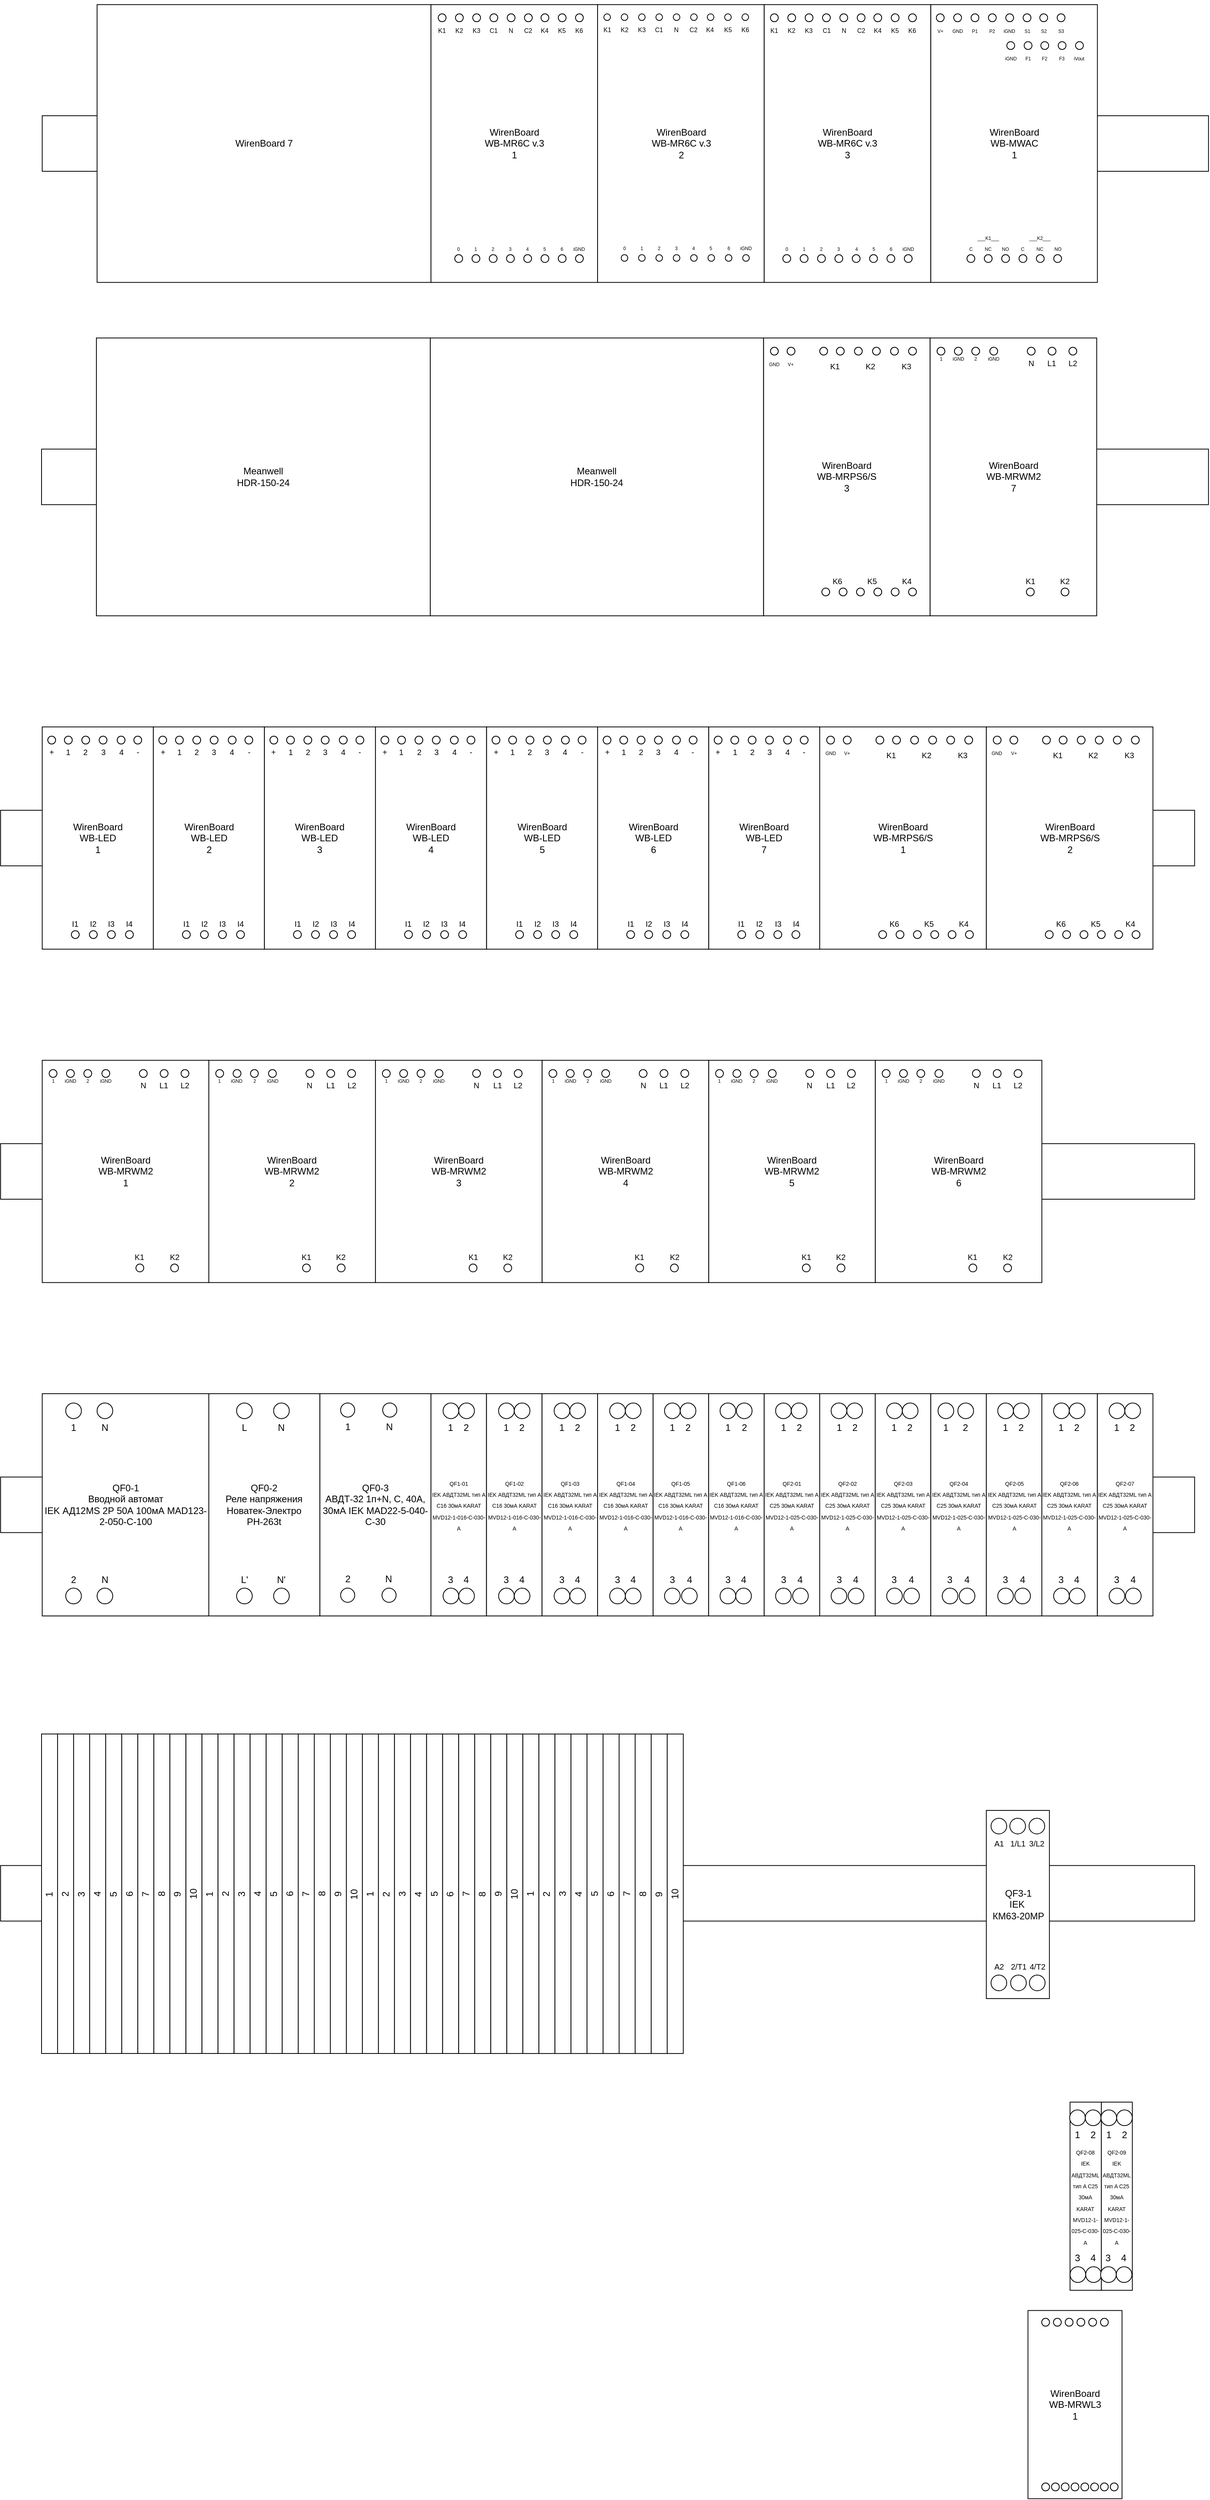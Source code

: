 <mxfile version="21.2.9" type="github">
  <diagram name="Страница 1" id="GMvIVAxOlFMNgnBswhOr">
    <mxGraphModel dx="2504" dy="2046" grid="1" gridSize="17.716" guides="1" tooltips="1" connect="1" arrows="1" fold="1" page="1" pageScale="1" pageWidth="827" pageHeight="1169" math="1" shadow="0">
      <root>
        <mxCell id="0" />
        <mxCell id="1" parent="0" />
        <mxCell id="CFfM0_zvOVKjtr0gn3He-1" value="" style="rounded=0;whiteSpace=wrap;html=1;" parent="1" vertex="1">
          <mxGeometry x="70" y="637.79" width="1489.05" height="70.86" as="geometry" />
        </mxCell>
        <mxCell id="pDzd1rv9vfsY6BFtjBUu-33" value="" style="group" parent="1" vertex="1" connectable="0">
          <mxGeometry x="991.26" y="496.06" width="212.6" height="354.33" as="geometry" />
        </mxCell>
        <mxCell id="pDzd1rv9vfsY6BFtjBUu-34" value="WirenBoard&lt;br&gt;WB-MRPS6/S&lt;br&gt;3" style="rounded=0;whiteSpace=wrap;html=1;" parent="pDzd1rv9vfsY6BFtjBUu-33" vertex="1">
          <mxGeometry width="212.6" height="354.33" as="geometry" />
        </mxCell>
        <mxCell id="pDzd1rv9vfsY6BFtjBUu-35" value="&lt;font style=&quot;font-size: 6px;&quot;&gt;&lt;br&gt;&lt;br&gt;&lt;font style=&quot;font-size: 6px;&quot;&gt;GND&lt;/font&gt;&lt;/font&gt;" style="ellipse;whiteSpace=wrap;html=1;aspect=fixed;" parent="pDzd1rv9vfsY6BFtjBUu-33" vertex="1">
          <mxGeometry x="8.858" y="11.811" width="10" height="10" as="geometry" />
        </mxCell>
        <mxCell id="pDzd1rv9vfsY6BFtjBUu-36" value="&lt;font style=&quot;font-size: 6px;&quot;&gt;&lt;br&gt;&lt;br&gt;&lt;font style=&quot;font-size: 6px;&quot;&gt;V+&lt;/font&gt;&lt;/font&gt;" style="ellipse;whiteSpace=wrap;html=1;aspect=fixed;" parent="pDzd1rv9vfsY6BFtjBUu-33" vertex="1">
          <mxGeometry x="30.118" y="11.811" width="10" height="10" as="geometry" />
        </mxCell>
        <mxCell id="pDzd1rv9vfsY6BFtjBUu-37" value="&#xa;K1" style="group;fontSize=10;horizontal=1;" parent="pDzd1rv9vfsY6BFtjBUu-33" vertex="1" connectable="0">
          <mxGeometry x="71.752" y="11.811" width="38.977" height="11.811" as="geometry" />
        </mxCell>
        <mxCell id="pDzd1rv9vfsY6BFtjBUu-38" value="" style="ellipse;whiteSpace=wrap;html=1;aspect=fixed;" parent="pDzd1rv9vfsY6BFtjBUu-37" vertex="1">
          <mxGeometry width="10" height="10" as="geometry" />
        </mxCell>
        <mxCell id="pDzd1rv9vfsY6BFtjBUu-39" value="" style="ellipse;whiteSpace=wrap;html=1;aspect=fixed;" parent="pDzd1rv9vfsY6BFtjBUu-37" vertex="1">
          <mxGeometry x="21.26" width="10" height="10" as="geometry" />
        </mxCell>
        <mxCell id="pDzd1rv9vfsY6BFtjBUu-40" value="&#xa;K2" style="group;fontSize=10;" parent="pDzd1rv9vfsY6BFtjBUu-33" vertex="1" connectable="0">
          <mxGeometry x="116.044" y="11.811" width="40.748" height="11.811" as="geometry" />
        </mxCell>
        <mxCell id="pDzd1rv9vfsY6BFtjBUu-41" value="&lt;font style=&quot;font-size: 6px;&quot;&gt;&lt;br&gt;&lt;/font&gt;" style="ellipse;whiteSpace=wrap;html=1;aspect=fixed;" parent="pDzd1rv9vfsY6BFtjBUu-40" vertex="1">
          <mxGeometry width="10" height="10" as="geometry" />
        </mxCell>
        <mxCell id="pDzd1rv9vfsY6BFtjBUu-42" value="" style="ellipse;whiteSpace=wrap;html=1;aspect=fixed;" parent="pDzd1rv9vfsY6BFtjBUu-40" vertex="1">
          <mxGeometry x="23.032" width="10" height="10" as="geometry" />
        </mxCell>
        <mxCell id="pDzd1rv9vfsY6BFtjBUu-43" value="&#xa;K3" style="group;fontSize=10;verticalAlign=top;" parent="pDzd1rv9vfsY6BFtjBUu-33" vertex="1" connectable="0">
          <mxGeometry x="162.108" y="11.811" width="40.748" height="11.811" as="geometry" />
        </mxCell>
        <mxCell id="pDzd1rv9vfsY6BFtjBUu-44" value="" style="ellipse;whiteSpace=wrap;html=1;aspect=fixed;" parent="pDzd1rv9vfsY6BFtjBUu-43" vertex="1">
          <mxGeometry width="10" height="10" as="geometry" />
        </mxCell>
        <mxCell id="pDzd1rv9vfsY6BFtjBUu-45" value="" style="ellipse;whiteSpace=wrap;html=1;aspect=fixed;" parent="pDzd1rv9vfsY6BFtjBUu-43" vertex="1">
          <mxGeometry x="23.032" width="10" height="10" as="geometry" />
        </mxCell>
        <mxCell id="v8pQ-3ItY0f57PoM7id5-2" value="K6&#xa;" style="group;fontSize=10;verticalAlign=bottom;" vertex="1" connectable="0" parent="pDzd1rv9vfsY6BFtjBUu-33">
          <mxGeometry x="74.406" y="318.898" width="39.862" height="11.811" as="geometry" />
        </mxCell>
        <mxCell id="v8pQ-3ItY0f57PoM7id5-3" value="" style="ellipse;whiteSpace=wrap;html=1;aspect=fixed;" vertex="1" parent="v8pQ-3ItY0f57PoM7id5-2">
          <mxGeometry width="10" height="10" as="geometry" />
        </mxCell>
        <mxCell id="v8pQ-3ItY0f57PoM7id5-4" value="" style="ellipse;whiteSpace=wrap;html=1;aspect=fixed;" vertex="1" parent="v8pQ-3ItY0f57PoM7id5-2">
          <mxGeometry x="22.146" width="10" height="10" as="geometry" />
        </mxCell>
        <mxCell id="v8pQ-3ItY0f57PoM7id5-5" value="K5&#xa;" style="group;verticalAlign=bottom;fontSize=10;" vertex="1" connectable="0" parent="pDzd1rv9vfsY6BFtjBUu-33">
          <mxGeometry x="118.698" y="318.898" width="39.862" height="11.811" as="geometry" />
        </mxCell>
        <mxCell id="v8pQ-3ItY0f57PoM7id5-6" value="" style="ellipse;whiteSpace=wrap;html=1;aspect=fixed;" vertex="1" parent="v8pQ-3ItY0f57PoM7id5-5">
          <mxGeometry width="10" height="10" as="geometry" />
        </mxCell>
        <mxCell id="v8pQ-3ItY0f57PoM7id5-7" value="" style="ellipse;whiteSpace=wrap;html=1;aspect=fixed;" vertex="1" parent="v8pQ-3ItY0f57PoM7id5-5">
          <mxGeometry x="22.146" width="10" height="10" as="geometry" />
        </mxCell>
        <mxCell id="v8pQ-3ItY0f57PoM7id5-8" value="K4&#xa;" style="group;verticalAlign=bottom;fontSize=10;" vertex="1" connectable="0" parent="pDzd1rv9vfsY6BFtjBUu-33">
          <mxGeometry x="162.989" y="318.898" width="39.862" height="11.811" as="geometry" />
        </mxCell>
        <mxCell id="v8pQ-3ItY0f57PoM7id5-9" value="" style="ellipse;whiteSpace=wrap;html=1;aspect=fixed;" vertex="1" parent="v8pQ-3ItY0f57PoM7id5-8">
          <mxGeometry width="10" height="10" as="geometry" />
        </mxCell>
        <mxCell id="v8pQ-3ItY0f57PoM7id5-10" value="" style="ellipse;whiteSpace=wrap;html=1;aspect=fixed;" vertex="1" parent="v8pQ-3ItY0f57PoM7id5-8">
          <mxGeometry x="22.146" width="10" height="10" as="geometry" />
        </mxCell>
        <mxCell id="wkO30YPk-ZB2-EVH_7Kl-1" value="" style="rounded=0;whiteSpace=wrap;html=1;" parent="1" vertex="1">
          <mxGeometry x="17.72" y="2444.29" width="1523.62" height="70.86" as="geometry" />
        </mxCell>
        <mxCell id="RqG4AOZZVtZ1jqkXJKte-1" value="" style="rounded=0;whiteSpace=wrap;html=1;" parent="1" vertex="1">
          <mxGeometry x="17.72" y="1948.81" width="1523.62" height="70.86" as="geometry" />
        </mxCell>
        <mxCell id="N0oFKr2moulXzAQWh6da-3" value="1" style="rounded=0;whiteSpace=wrap;html=1;horizontal=0;" parent="1" vertex="1">
          <mxGeometry x="70" y="2276.53" width="20.47" height="407.48" as="geometry" />
        </mxCell>
        <mxCell id="RqG4AOZZVtZ1jqkXJKte-2" value="" style="rounded=0;whiteSpace=wrap;html=1;" parent="1" vertex="1">
          <mxGeometry x="17.72" y="1523.61" width="1523.62" height="70.87" as="geometry" />
        </mxCell>
        <mxCell id="wkO30YPk-ZB2-EVH_7Kl-58" value="" style="rounded=0;whiteSpace=wrap;html=1;" parent="1" vertex="1">
          <mxGeometry x="70.87" y="212.6" width="1488.19" height="70.87" as="geometry" />
        </mxCell>
        <mxCell id="wkO30YPk-ZB2-EVH_7Kl-59" value="WirenBoard 7" style="rounded=0;whiteSpace=wrap;html=1;" parent="1" vertex="1">
          <mxGeometry x="140.87" y="70.87" width="426.06" height="354.33" as="geometry" />
        </mxCell>
        <mxCell id="Dtsd7MYRWH5dnzTgWTRM-212" value="" style="rounded=0;whiteSpace=wrap;html=1;" parent="1" vertex="1">
          <mxGeometry x="17.72" y="1098.42" width="1523.62" height="70.87" as="geometry" />
        </mxCell>
        <mxCell id="pDzd1rv9vfsY6BFtjBUu-10" value="" style="group" parent="1" vertex="1" connectable="0">
          <mxGeometry x="1062.99" y="992.12" width="212.6" height="283.46" as="geometry" />
        </mxCell>
        <mxCell id="Dtsd7MYRWH5dnzTgWTRM-355" value="WirenBoard&lt;br&gt;WB-MRPS6/S&lt;br&gt;1" style="rounded=0;whiteSpace=wrap;html=1;" parent="pDzd1rv9vfsY6BFtjBUu-10" vertex="1">
          <mxGeometry width="212.6" height="283.46" as="geometry" />
        </mxCell>
        <mxCell id="pDzd1rv9vfsY6BFtjBUu-1" value="&lt;font style=&quot;font-size: 6px;&quot;&gt;&lt;br&gt;&lt;br&gt;&lt;font style=&quot;font-size: 6px;&quot;&gt;GND&lt;/font&gt;&lt;/font&gt;" style="ellipse;whiteSpace=wrap;html=1;aspect=fixed;" parent="pDzd1rv9vfsY6BFtjBUu-10" vertex="1">
          <mxGeometry x="8.858" y="11.811" width="10" height="10" as="geometry" />
        </mxCell>
        <mxCell id="pDzd1rv9vfsY6BFtjBUu-2" value="&lt;font style=&quot;font-size: 6px;&quot;&gt;&lt;br&gt;&lt;br&gt;&lt;font style=&quot;font-size: 6px;&quot;&gt;V+&lt;/font&gt;&lt;/font&gt;" style="ellipse;whiteSpace=wrap;html=1;aspect=fixed;" parent="pDzd1rv9vfsY6BFtjBUu-10" vertex="1">
          <mxGeometry x="30.118" y="11.811" width="10" height="10" as="geometry" />
        </mxCell>
        <mxCell id="pDzd1rv9vfsY6BFtjBUu-4" value="&#xa;K1" style="group;fontSize=10;horizontal=1;" parent="pDzd1rv9vfsY6BFtjBUu-10" vertex="1" connectable="0">
          <mxGeometry x="71.752" y="11.811" width="38.977" height="11.811" as="geometry" />
        </mxCell>
        <mxCell id="Dtsd7MYRWH5dnzTgWTRM-356" value="" style="ellipse;whiteSpace=wrap;html=1;aspect=fixed;" parent="pDzd1rv9vfsY6BFtjBUu-4" vertex="1">
          <mxGeometry width="10" height="10" as="geometry" />
        </mxCell>
        <mxCell id="Dtsd7MYRWH5dnzTgWTRM-357" value="" style="ellipse;whiteSpace=wrap;html=1;aspect=fixed;" parent="pDzd1rv9vfsY6BFtjBUu-4" vertex="1">
          <mxGeometry x="21.26" width="10" height="10" as="geometry" />
        </mxCell>
        <mxCell id="pDzd1rv9vfsY6BFtjBUu-5" value="&#xa;K2" style="group;fontSize=10;" parent="pDzd1rv9vfsY6BFtjBUu-10" vertex="1" connectable="0">
          <mxGeometry x="116.044" y="11.811" width="40.748" height="11.811" as="geometry" />
        </mxCell>
        <mxCell id="Dtsd7MYRWH5dnzTgWTRM-358" value="&lt;font style=&quot;font-size: 6px;&quot;&gt;&lt;br&gt;&lt;/font&gt;" style="ellipse;whiteSpace=wrap;html=1;aspect=fixed;" parent="pDzd1rv9vfsY6BFtjBUu-5" vertex="1">
          <mxGeometry width="10" height="10" as="geometry" />
        </mxCell>
        <mxCell id="Dtsd7MYRWH5dnzTgWTRM-359" value="" style="ellipse;whiteSpace=wrap;html=1;aspect=fixed;" parent="pDzd1rv9vfsY6BFtjBUu-5" vertex="1">
          <mxGeometry x="23.032" width="10" height="10" as="geometry" />
        </mxCell>
        <mxCell id="pDzd1rv9vfsY6BFtjBUu-6" value="&#xa;K3" style="group;fontSize=10;verticalAlign=top;" parent="pDzd1rv9vfsY6BFtjBUu-10" vertex="1" connectable="0">
          <mxGeometry x="162.107" y="11.811" width="40.748" height="11.811" as="geometry" />
        </mxCell>
        <mxCell id="Dtsd7MYRWH5dnzTgWTRM-360" value="" style="ellipse;whiteSpace=wrap;html=1;aspect=fixed;" parent="pDzd1rv9vfsY6BFtjBUu-6" vertex="1">
          <mxGeometry width="10" height="10" as="geometry" />
        </mxCell>
        <mxCell id="Dtsd7MYRWH5dnzTgWTRM-361" value="" style="ellipse;whiteSpace=wrap;html=1;aspect=fixed;" parent="pDzd1rv9vfsY6BFtjBUu-6" vertex="1">
          <mxGeometry x="23.032" width="10" height="10" as="geometry" />
        </mxCell>
        <mxCell id="pDzd1rv9vfsY6BFtjBUu-7" value="K6&#xa;" style="group;fontSize=10;verticalAlign=bottom;" parent="pDzd1rv9vfsY6BFtjBUu-10" vertex="1" connectable="0">
          <mxGeometry x="75.296" y="259.838" width="39.862" height="11.811" as="geometry" />
        </mxCell>
        <mxCell id="Dtsd7MYRWH5dnzTgWTRM-364" value="" style="ellipse;whiteSpace=wrap;html=1;aspect=fixed;" parent="pDzd1rv9vfsY6BFtjBUu-7" vertex="1">
          <mxGeometry width="10" height="10" as="geometry" />
        </mxCell>
        <mxCell id="Dtsd7MYRWH5dnzTgWTRM-365" value="" style="ellipse;whiteSpace=wrap;html=1;aspect=fixed;" parent="pDzd1rv9vfsY6BFtjBUu-7" vertex="1">
          <mxGeometry x="22.146" width="10" height="10" as="geometry" />
        </mxCell>
        <mxCell id="pDzd1rv9vfsY6BFtjBUu-8" value="K5&#xa;" style="group;verticalAlign=bottom;fontSize=10;" parent="pDzd1rv9vfsY6BFtjBUu-10" vertex="1" connectable="0">
          <mxGeometry x="119.587" y="259.838" width="39.862" height="11.811" as="geometry" />
        </mxCell>
        <mxCell id="Dtsd7MYRWH5dnzTgWTRM-366" value="" style="ellipse;whiteSpace=wrap;html=1;aspect=fixed;" parent="pDzd1rv9vfsY6BFtjBUu-8" vertex="1">
          <mxGeometry width="10" height="10" as="geometry" />
        </mxCell>
        <mxCell id="Dtsd7MYRWH5dnzTgWTRM-367" value="" style="ellipse;whiteSpace=wrap;html=1;aspect=fixed;" parent="pDzd1rv9vfsY6BFtjBUu-8" vertex="1">
          <mxGeometry x="22.146" width="10" height="10" as="geometry" />
        </mxCell>
        <mxCell id="pDzd1rv9vfsY6BFtjBUu-9" value="K4&#xa;" style="group;verticalAlign=bottom;fontSize=10;" parent="pDzd1rv9vfsY6BFtjBUu-10" vertex="1" connectable="0">
          <mxGeometry x="163.879" y="259.838" width="39.862" height="11.811" as="geometry" />
        </mxCell>
        <mxCell id="Dtsd7MYRWH5dnzTgWTRM-368" value="" style="ellipse;whiteSpace=wrap;html=1;aspect=fixed;" parent="pDzd1rv9vfsY6BFtjBUu-9" vertex="1">
          <mxGeometry width="10" height="10" as="geometry" />
        </mxCell>
        <mxCell id="Dtsd7MYRWH5dnzTgWTRM-369" value="" style="ellipse;whiteSpace=wrap;html=1;aspect=fixed;" parent="pDzd1rv9vfsY6BFtjBUu-9" vertex="1">
          <mxGeometry x="22.146" width="10" height="10" as="geometry" />
        </mxCell>
        <mxCell id="pDzd1rv9vfsY6BFtjBUu-11" value="" style="group" parent="1" vertex="1" connectable="0">
          <mxGeometry x="1275.59" y="992.12" width="212.6" height="283.46" as="geometry" />
        </mxCell>
        <mxCell id="pDzd1rv9vfsY6BFtjBUu-12" value="WirenBoard&lt;br&gt;WB-MRPS6/S&lt;br&gt;2" style="rounded=0;whiteSpace=wrap;html=1;" parent="pDzd1rv9vfsY6BFtjBUu-11" vertex="1">
          <mxGeometry width="212.6" height="283.46" as="geometry" />
        </mxCell>
        <mxCell id="pDzd1rv9vfsY6BFtjBUu-13" value="&lt;font style=&quot;font-size: 6px;&quot;&gt;&lt;br&gt;&lt;br&gt;&lt;font style=&quot;font-size: 6px;&quot;&gt;GND&lt;/font&gt;&lt;/font&gt;" style="ellipse;whiteSpace=wrap;html=1;aspect=fixed;" parent="pDzd1rv9vfsY6BFtjBUu-11" vertex="1">
          <mxGeometry x="8.858" y="11.811" width="10" height="10" as="geometry" />
        </mxCell>
        <mxCell id="pDzd1rv9vfsY6BFtjBUu-14" value="&lt;font style=&quot;font-size: 6px;&quot;&gt;&lt;br&gt;&lt;br&gt;&lt;font style=&quot;font-size: 6px;&quot;&gt;V+&lt;/font&gt;&lt;/font&gt;" style="ellipse;whiteSpace=wrap;html=1;aspect=fixed;" parent="pDzd1rv9vfsY6BFtjBUu-11" vertex="1">
          <mxGeometry x="30.118" y="11.811" width="10" height="10" as="geometry" />
        </mxCell>
        <mxCell id="pDzd1rv9vfsY6BFtjBUu-15" value="&#xa;K1" style="group;fontSize=10;horizontal=1;" parent="pDzd1rv9vfsY6BFtjBUu-11" vertex="1" connectable="0">
          <mxGeometry x="71.752" y="11.811" width="38.977" height="11.811" as="geometry" />
        </mxCell>
        <mxCell id="pDzd1rv9vfsY6BFtjBUu-16" value="" style="ellipse;whiteSpace=wrap;html=1;aspect=fixed;" parent="pDzd1rv9vfsY6BFtjBUu-15" vertex="1">
          <mxGeometry width="10" height="10" as="geometry" />
        </mxCell>
        <mxCell id="pDzd1rv9vfsY6BFtjBUu-17" value="" style="ellipse;whiteSpace=wrap;html=1;aspect=fixed;" parent="pDzd1rv9vfsY6BFtjBUu-15" vertex="1">
          <mxGeometry x="21.26" width="10" height="10" as="geometry" />
        </mxCell>
        <mxCell id="pDzd1rv9vfsY6BFtjBUu-18" value="&#xa;K2" style="group;fontSize=10;" parent="pDzd1rv9vfsY6BFtjBUu-11" vertex="1" connectable="0">
          <mxGeometry x="116.044" y="11.811" width="40.748" height="11.811" as="geometry" />
        </mxCell>
        <mxCell id="pDzd1rv9vfsY6BFtjBUu-19" value="&lt;font style=&quot;font-size: 6px;&quot;&gt;&lt;br&gt;&lt;/font&gt;" style="ellipse;whiteSpace=wrap;html=1;aspect=fixed;" parent="pDzd1rv9vfsY6BFtjBUu-18" vertex="1">
          <mxGeometry width="10" height="10" as="geometry" />
        </mxCell>
        <mxCell id="pDzd1rv9vfsY6BFtjBUu-20" value="" style="ellipse;whiteSpace=wrap;html=1;aspect=fixed;" parent="pDzd1rv9vfsY6BFtjBUu-18" vertex="1">
          <mxGeometry x="23.032" width="10" height="10" as="geometry" />
        </mxCell>
        <mxCell id="pDzd1rv9vfsY6BFtjBUu-21" value="&#xa;K3" style="group;fontSize=10;verticalAlign=top;" parent="pDzd1rv9vfsY6BFtjBUu-11" vertex="1" connectable="0">
          <mxGeometry x="162.108" y="11.811" width="40.748" height="11.811" as="geometry" />
        </mxCell>
        <mxCell id="pDzd1rv9vfsY6BFtjBUu-22" value="" style="ellipse;whiteSpace=wrap;html=1;aspect=fixed;" parent="pDzd1rv9vfsY6BFtjBUu-21" vertex="1">
          <mxGeometry width="10" height="10" as="geometry" />
        </mxCell>
        <mxCell id="pDzd1rv9vfsY6BFtjBUu-23" value="" style="ellipse;whiteSpace=wrap;html=1;aspect=fixed;" parent="pDzd1rv9vfsY6BFtjBUu-21" vertex="1">
          <mxGeometry x="23.032" width="10" height="10" as="geometry" />
        </mxCell>
        <mxCell id="pDzd1rv9vfsY6BFtjBUu-24" value="K6&#xa;" style="group;fontSize=10;verticalAlign=bottom;" parent="pDzd1rv9vfsY6BFtjBUu-11" vertex="1" connectable="0">
          <mxGeometry x="75.296" y="259.838" width="39.863" height="11.811" as="geometry" />
        </mxCell>
        <mxCell id="pDzd1rv9vfsY6BFtjBUu-25" value="" style="ellipse;whiteSpace=wrap;html=1;aspect=fixed;" parent="pDzd1rv9vfsY6BFtjBUu-24" vertex="1">
          <mxGeometry width="10" height="10" as="geometry" />
        </mxCell>
        <mxCell id="pDzd1rv9vfsY6BFtjBUu-26" value="" style="ellipse;whiteSpace=wrap;html=1;aspect=fixed;" parent="pDzd1rv9vfsY6BFtjBUu-24" vertex="1">
          <mxGeometry x="22.146" width="10" height="10" as="geometry" />
        </mxCell>
        <mxCell id="pDzd1rv9vfsY6BFtjBUu-27" value="K5&#xa;" style="group;verticalAlign=bottom;fontSize=10;" parent="pDzd1rv9vfsY6BFtjBUu-11" vertex="1" connectable="0">
          <mxGeometry x="119.588" y="259.838" width="39.863" height="11.811" as="geometry" />
        </mxCell>
        <mxCell id="pDzd1rv9vfsY6BFtjBUu-28" value="" style="ellipse;whiteSpace=wrap;html=1;aspect=fixed;" parent="pDzd1rv9vfsY6BFtjBUu-27" vertex="1">
          <mxGeometry width="10" height="10" as="geometry" />
        </mxCell>
        <mxCell id="pDzd1rv9vfsY6BFtjBUu-29" value="" style="ellipse;whiteSpace=wrap;html=1;aspect=fixed;" parent="pDzd1rv9vfsY6BFtjBUu-27" vertex="1">
          <mxGeometry x="22.146" width="10" height="10" as="geometry" />
        </mxCell>
        <mxCell id="pDzd1rv9vfsY6BFtjBUu-30" value="K4&#xa;" style="group;verticalAlign=bottom;fontSize=10;" parent="pDzd1rv9vfsY6BFtjBUu-11" vertex="1" connectable="0">
          <mxGeometry x="163.879" y="259.838" width="39.863" height="11.811" as="geometry" />
        </mxCell>
        <mxCell id="pDzd1rv9vfsY6BFtjBUu-31" value="" style="ellipse;whiteSpace=wrap;html=1;aspect=fixed;" parent="pDzd1rv9vfsY6BFtjBUu-30" vertex="1">
          <mxGeometry width="10" height="10" as="geometry" />
        </mxCell>
        <mxCell id="pDzd1rv9vfsY6BFtjBUu-32" value="" style="ellipse;whiteSpace=wrap;html=1;aspect=fixed;" parent="pDzd1rv9vfsY6BFtjBUu-30" vertex="1">
          <mxGeometry x="22.146" width="10" height="10" as="geometry" />
        </mxCell>
        <mxCell id="pDzd1rv9vfsY6BFtjBUu-55" value="" style="group" parent="1" vertex="1" connectable="0">
          <mxGeometry x="921.26" y="992.12" width="141.73" height="283.46" as="geometry" />
        </mxCell>
        <mxCell id="Dtsd7MYRWH5dnzTgWTRM-344" value="WirenBoard&lt;br&gt;WB-LED&lt;br&gt;7" style="rounded=0;whiteSpace=wrap;html=1;" parent="pDzd1rv9vfsY6BFtjBUu-55" vertex="1">
          <mxGeometry width="141.73" height="283.46" as="geometry" />
        </mxCell>
        <mxCell id="Dtsd7MYRWH5dnzTgWTRM-345" value="&lt;font style=&quot;font-size: 10px;&quot;&gt;&lt;br&gt;&lt;br&gt;2&lt;/font&gt;" style="ellipse;whiteSpace=wrap;html=1;aspect=fixed;" parent="pDzd1rv9vfsY6BFtjBUu-55" vertex="1">
          <mxGeometry x="50.491" y="11.811" width="10" height="10" as="geometry" />
        </mxCell>
        <mxCell id="Dtsd7MYRWH5dnzTgWTRM-346" value="&lt;font style=&quot;font-size: 10px;&quot;&gt;&lt;br&gt;&lt;br&gt;3&lt;/font&gt;" style="ellipse;whiteSpace=wrap;html=1;aspect=fixed;" parent="pDzd1rv9vfsY6BFtjBUu-55" vertex="1">
          <mxGeometry x="72.637" y="11.811" width="10" height="10" as="geometry" />
        </mxCell>
        <mxCell id="Dtsd7MYRWH5dnzTgWTRM-347" value="&lt;font style=&quot;font-size: 10px;&quot;&gt;&lt;br&gt;&lt;br&gt;4&lt;/font&gt;" style="ellipse;whiteSpace=wrap;html=1;aspect=fixed;" parent="pDzd1rv9vfsY6BFtjBUu-55" vertex="1">
          <mxGeometry x="95.668" y="11.811" width="10" height="10" as="geometry" />
        </mxCell>
        <mxCell id="Dtsd7MYRWH5dnzTgWTRM-348" value="&lt;font style=&quot;font-size: 10px;&quot;&gt;I2&lt;br&gt;&lt;br&gt;&lt;br&gt;&lt;/font&gt;" style="ellipse;whiteSpace=wrap;html=1;aspect=fixed;" parent="pDzd1rv9vfsY6BFtjBUu-55" vertex="1">
          <mxGeometry x="60.235" y="259.838" width="10" height="10" as="geometry" />
        </mxCell>
        <mxCell id="Dtsd7MYRWH5dnzTgWTRM-349" value="&lt;font style=&quot;font-size: 10px;&quot;&gt;I4&lt;br&gt;&lt;br&gt;&lt;br&gt;&lt;/font&gt;" style="ellipse;whiteSpace=wrap;html=1;aspect=fixed;" parent="pDzd1rv9vfsY6BFtjBUu-55" vertex="1">
          <mxGeometry x="106.297" y="259.838" width="10" height="10" as="geometry" />
        </mxCell>
        <mxCell id="Dtsd7MYRWH5dnzTgWTRM-350" value="&lt;font style=&quot;font-size: 10px;&quot;&gt;&lt;br&gt;&lt;br&gt;1&lt;/font&gt;" style="ellipse;whiteSpace=wrap;html=1;aspect=fixed;" parent="pDzd1rv9vfsY6BFtjBUu-55" vertex="1">
          <mxGeometry x="28.346" y="11.811" width="10" height="10" as="geometry" />
        </mxCell>
        <mxCell id="Dtsd7MYRWH5dnzTgWTRM-351" value="&lt;font style=&quot;font-size: 10px;&quot;&gt;&lt;br&gt;&lt;br&gt;-&lt;/font&gt;" style="ellipse;whiteSpace=wrap;html=1;aspect=fixed;" parent="pDzd1rv9vfsY6BFtjBUu-55" vertex="1">
          <mxGeometry x="116.927" y="11.811" width="10" height="10" as="geometry" />
        </mxCell>
        <mxCell id="Dtsd7MYRWH5dnzTgWTRM-352" value="&lt;font style=&quot;font-size: 10px;&quot;&gt;&lt;br&gt;&lt;br&gt;+&lt;/font&gt;" style="ellipse;whiteSpace=wrap;html=1;aspect=fixed;" parent="pDzd1rv9vfsY6BFtjBUu-55" vertex="1">
          <mxGeometry x="7.087" y="11.811" width="10" height="10" as="geometry" />
        </mxCell>
        <mxCell id="Dtsd7MYRWH5dnzTgWTRM-353" value="&lt;font style=&quot;font-size: 10px;&quot;&gt;I3&lt;br&gt;&lt;br&gt;&lt;br&gt;&lt;/font&gt;" style="ellipse;whiteSpace=wrap;html=1;aspect=fixed;" parent="pDzd1rv9vfsY6BFtjBUu-55" vertex="1">
          <mxGeometry x="83.266" y="259.838" width="10" height="10" as="geometry" />
        </mxCell>
        <mxCell id="Dtsd7MYRWH5dnzTgWTRM-354" value="&lt;font style=&quot;font-size: 10px;&quot;&gt;I1&lt;br&gt;&lt;br&gt;&lt;br&gt;&lt;/font&gt;" style="ellipse;whiteSpace=wrap;html=1;aspect=fixed;" parent="pDzd1rv9vfsY6BFtjBUu-55" vertex="1">
          <mxGeometry x="37.204" y="259.838" width="10" height="10" as="geometry" />
        </mxCell>
        <mxCell id="pDzd1rv9vfsY6BFtjBUu-56" value="" style="group" parent="1" vertex="1" connectable="0">
          <mxGeometry x="779.53" y="992.12" width="141.73" height="283.46" as="geometry" />
        </mxCell>
        <mxCell id="Dtsd7MYRWH5dnzTgWTRM-333" value="WirenBoard&lt;br&gt;WB-LED&lt;br&gt;6" style="rounded=0;whiteSpace=wrap;html=1;" parent="pDzd1rv9vfsY6BFtjBUu-56" vertex="1">
          <mxGeometry width="141.73" height="283.46" as="geometry" />
        </mxCell>
        <mxCell id="Dtsd7MYRWH5dnzTgWTRM-334" value="&lt;font style=&quot;font-size: 10px;&quot;&gt;&lt;br&gt;&lt;br&gt;2&lt;/font&gt;" style="ellipse;whiteSpace=wrap;html=1;aspect=fixed;" parent="pDzd1rv9vfsY6BFtjBUu-56" vertex="1">
          <mxGeometry x="50.491" y="11.811" width="10" height="10" as="geometry" />
        </mxCell>
        <mxCell id="Dtsd7MYRWH5dnzTgWTRM-335" value="&lt;font style=&quot;font-size: 10px;&quot;&gt;&lt;br&gt;&lt;br&gt;3&lt;/font&gt;" style="ellipse;whiteSpace=wrap;html=1;aspect=fixed;" parent="pDzd1rv9vfsY6BFtjBUu-56" vertex="1">
          <mxGeometry x="72.637" y="11.811" width="10" height="10" as="geometry" />
        </mxCell>
        <mxCell id="Dtsd7MYRWH5dnzTgWTRM-336" value="&lt;font style=&quot;font-size: 10px;&quot;&gt;&lt;br&gt;&lt;br&gt;4&lt;/font&gt;" style="ellipse;whiteSpace=wrap;html=1;aspect=fixed;" parent="pDzd1rv9vfsY6BFtjBUu-56" vertex="1">
          <mxGeometry x="95.668" y="11.811" width="10" height="10" as="geometry" />
        </mxCell>
        <mxCell id="Dtsd7MYRWH5dnzTgWTRM-337" value="&lt;font style=&quot;font-size: 10px;&quot;&gt;I2&lt;br&gt;&lt;br&gt;&lt;br&gt;&lt;/font&gt;" style="ellipse;whiteSpace=wrap;html=1;aspect=fixed;" parent="pDzd1rv9vfsY6BFtjBUu-56" vertex="1">
          <mxGeometry x="60.235" y="259.838" width="10" height="10" as="geometry" />
        </mxCell>
        <mxCell id="Dtsd7MYRWH5dnzTgWTRM-338" value="&lt;font style=&quot;font-size: 10px;&quot;&gt;I4&lt;br&gt;&lt;br&gt;&lt;br&gt;&lt;/font&gt;" style="ellipse;whiteSpace=wrap;html=1;aspect=fixed;" parent="pDzd1rv9vfsY6BFtjBUu-56" vertex="1">
          <mxGeometry x="106.297" y="259.838" width="10" height="10" as="geometry" />
        </mxCell>
        <mxCell id="Dtsd7MYRWH5dnzTgWTRM-339" value="&lt;font style=&quot;font-size: 10px;&quot;&gt;&lt;br&gt;&lt;br&gt;1&lt;/font&gt;" style="ellipse;whiteSpace=wrap;html=1;aspect=fixed;" parent="pDzd1rv9vfsY6BFtjBUu-56" vertex="1">
          <mxGeometry x="28.346" y="11.811" width="10" height="10" as="geometry" />
        </mxCell>
        <mxCell id="Dtsd7MYRWH5dnzTgWTRM-340" value="&lt;font style=&quot;font-size: 10px;&quot;&gt;&lt;br&gt;&lt;br&gt;-&lt;/font&gt;" style="ellipse;whiteSpace=wrap;html=1;aspect=fixed;" parent="pDzd1rv9vfsY6BFtjBUu-56" vertex="1">
          <mxGeometry x="116.927" y="11.811" width="10" height="10" as="geometry" />
        </mxCell>
        <mxCell id="Dtsd7MYRWH5dnzTgWTRM-341" value="&lt;font style=&quot;font-size: 10px;&quot;&gt;&lt;br&gt;&lt;br&gt;+&lt;/font&gt;" style="ellipse;whiteSpace=wrap;html=1;aspect=fixed;" parent="pDzd1rv9vfsY6BFtjBUu-56" vertex="1">
          <mxGeometry x="7.086" y="11.811" width="10" height="10" as="geometry" />
        </mxCell>
        <mxCell id="Dtsd7MYRWH5dnzTgWTRM-342" value="&lt;font style=&quot;font-size: 10px;&quot;&gt;I3&lt;br&gt;&lt;br&gt;&lt;br&gt;&lt;/font&gt;" style="ellipse;whiteSpace=wrap;html=1;aspect=fixed;" parent="pDzd1rv9vfsY6BFtjBUu-56" vertex="1">
          <mxGeometry x="83.266" y="259.838" width="10" height="10" as="geometry" />
        </mxCell>
        <mxCell id="Dtsd7MYRWH5dnzTgWTRM-343" value="&lt;font style=&quot;font-size: 10px;&quot;&gt;I1&lt;br&gt;&lt;br&gt;&lt;br&gt;&lt;/font&gt;" style="ellipse;whiteSpace=wrap;html=1;aspect=fixed;" parent="pDzd1rv9vfsY6BFtjBUu-56" vertex="1">
          <mxGeometry x="37.204" y="259.838" width="10" height="10" as="geometry" />
        </mxCell>
        <mxCell id="pDzd1rv9vfsY6BFtjBUu-57" value="" style="group" parent="1" vertex="1" connectable="0">
          <mxGeometry x="637.79" y="992.12" width="141.74" height="283.46" as="geometry" />
        </mxCell>
        <mxCell id="Dtsd7MYRWH5dnzTgWTRM-322" value="WirenBoard&lt;br&gt;WB-LED&lt;br&gt;5" style="rounded=0;whiteSpace=wrap;html=1;" parent="pDzd1rv9vfsY6BFtjBUu-57" vertex="1">
          <mxGeometry width="141.74" height="283.46" as="geometry" />
        </mxCell>
        <mxCell id="Dtsd7MYRWH5dnzTgWTRM-323" value="&lt;font style=&quot;font-size: 10px;&quot;&gt;&lt;br&gt;&lt;br&gt;2&lt;/font&gt;" style="ellipse;whiteSpace=wrap;html=1;aspect=fixed;" parent="pDzd1rv9vfsY6BFtjBUu-57" vertex="1">
          <mxGeometry x="50.495" y="11.811" width="10" height="10" as="geometry" />
        </mxCell>
        <mxCell id="Dtsd7MYRWH5dnzTgWTRM-324" value="&lt;font style=&quot;font-size: 10px;&quot;&gt;&lt;br&gt;&lt;br&gt;3&lt;/font&gt;" style="ellipse;whiteSpace=wrap;html=1;aspect=fixed;" parent="pDzd1rv9vfsY6BFtjBUu-57" vertex="1">
          <mxGeometry x="72.642" y="11.811" width="10" height="10" as="geometry" />
        </mxCell>
        <mxCell id="Dtsd7MYRWH5dnzTgWTRM-325" value="&lt;font style=&quot;font-size: 10px;&quot;&gt;&lt;br&gt;&lt;br&gt;4&lt;/font&gt;" style="ellipse;whiteSpace=wrap;html=1;aspect=fixed;" parent="pDzd1rv9vfsY6BFtjBUu-57" vertex="1">
          <mxGeometry x="95.675" y="11.811" width="10" height="10" as="geometry" />
        </mxCell>
        <mxCell id="Dtsd7MYRWH5dnzTgWTRM-326" value="&lt;font style=&quot;font-size: 10px;&quot;&gt;I2&lt;br&gt;&lt;br&gt;&lt;br&gt;&lt;/font&gt;" style="ellipse;whiteSpace=wrap;html=1;aspect=fixed;" parent="pDzd1rv9vfsY6BFtjBUu-57" vertex="1">
          <mxGeometry x="60.24" y="259.838" width="10" height="10" as="geometry" />
        </mxCell>
        <mxCell id="Dtsd7MYRWH5dnzTgWTRM-327" value="&lt;font style=&quot;font-size: 10px;&quot;&gt;I4&lt;br&gt;&lt;br&gt;&lt;br&gt;&lt;/font&gt;" style="ellipse;whiteSpace=wrap;html=1;aspect=fixed;" parent="pDzd1rv9vfsY6BFtjBUu-57" vertex="1">
          <mxGeometry x="106.305" y="259.838" width="10" height="10" as="geometry" />
        </mxCell>
        <mxCell id="Dtsd7MYRWH5dnzTgWTRM-328" value="&lt;font style=&quot;font-size: 10px;&quot;&gt;&lt;br&gt;&lt;br&gt;1&lt;/font&gt;" style="ellipse;whiteSpace=wrap;html=1;aspect=fixed;" parent="pDzd1rv9vfsY6BFtjBUu-57" vertex="1">
          <mxGeometry x="28.348" y="11.811" width="10" height="10" as="geometry" />
        </mxCell>
        <mxCell id="Dtsd7MYRWH5dnzTgWTRM-329" value="&lt;font style=&quot;font-size: 10px;&quot;&gt;&lt;br&gt;&lt;br&gt;-&lt;/font&gt;" style="ellipse;whiteSpace=wrap;html=1;aspect=fixed;" parent="pDzd1rv9vfsY6BFtjBUu-57" vertex="1">
          <mxGeometry x="116.936" y="11.811" width="10" height="10" as="geometry" />
        </mxCell>
        <mxCell id="Dtsd7MYRWH5dnzTgWTRM-330" value="&lt;font style=&quot;font-size: 10px;&quot;&gt;&lt;br&gt;&lt;br&gt;+&lt;/font&gt;" style="ellipse;whiteSpace=wrap;html=1;aspect=fixed;" parent="pDzd1rv9vfsY6BFtjBUu-57" vertex="1">
          <mxGeometry x="7.087" y="11.811" width="10" height="10" as="geometry" />
        </mxCell>
        <mxCell id="Dtsd7MYRWH5dnzTgWTRM-331" value="&lt;font style=&quot;font-size: 10px;&quot;&gt;I3&lt;br&gt;&lt;br&gt;&lt;br&gt;&lt;/font&gt;" style="ellipse;whiteSpace=wrap;html=1;aspect=fixed;" parent="pDzd1rv9vfsY6BFtjBUu-57" vertex="1">
          <mxGeometry x="83.272" y="259.838" width="10" height="10" as="geometry" />
        </mxCell>
        <mxCell id="Dtsd7MYRWH5dnzTgWTRM-332" value="&lt;font style=&quot;font-size: 10px;&quot;&gt;I1&lt;br&gt;&lt;br&gt;&lt;br&gt;&lt;/font&gt;" style="ellipse;whiteSpace=wrap;html=1;aspect=fixed;" parent="pDzd1rv9vfsY6BFtjBUu-57" vertex="1">
          <mxGeometry x="37.207" y="259.838" width="10" height="10" as="geometry" />
        </mxCell>
        <mxCell id="pDzd1rv9vfsY6BFtjBUu-58" value="" style="group" parent="1" vertex="1" connectable="0">
          <mxGeometry x="496.06" y="992.12" width="141.73" height="283.46" as="geometry" />
        </mxCell>
        <mxCell id="Dtsd7MYRWH5dnzTgWTRM-311" value="WirenBoard&lt;br&gt;WB-LED&lt;br&gt;4" style="rounded=0;whiteSpace=wrap;html=1;" parent="pDzd1rv9vfsY6BFtjBUu-58" vertex="1">
          <mxGeometry width="141.73" height="283.46" as="geometry" />
        </mxCell>
        <mxCell id="Dtsd7MYRWH5dnzTgWTRM-312" value="&lt;font style=&quot;font-size: 10px;&quot;&gt;&lt;br&gt;&lt;br&gt;2&lt;/font&gt;" style="ellipse;whiteSpace=wrap;html=1;aspect=fixed;" parent="pDzd1rv9vfsY6BFtjBUu-58" vertex="1">
          <mxGeometry x="50.491" y="11.811" width="10" height="10" as="geometry" />
        </mxCell>
        <mxCell id="Dtsd7MYRWH5dnzTgWTRM-313" value="&lt;font style=&quot;font-size: 10px;&quot;&gt;&lt;br&gt;&lt;br&gt;3&lt;/font&gt;" style="ellipse;whiteSpace=wrap;html=1;aspect=fixed;" parent="pDzd1rv9vfsY6BFtjBUu-58" vertex="1">
          <mxGeometry x="72.637" y="11.811" width="10" height="10" as="geometry" />
        </mxCell>
        <mxCell id="Dtsd7MYRWH5dnzTgWTRM-314" value="&lt;font style=&quot;font-size: 10px;&quot;&gt;&lt;br&gt;&lt;br&gt;4&lt;/font&gt;" style="ellipse;whiteSpace=wrap;html=1;aspect=fixed;" parent="pDzd1rv9vfsY6BFtjBUu-58" vertex="1">
          <mxGeometry x="95.668" y="11.811" width="10" height="10" as="geometry" />
        </mxCell>
        <mxCell id="Dtsd7MYRWH5dnzTgWTRM-315" value="&lt;font style=&quot;font-size: 10px;&quot;&gt;I2&lt;br&gt;&lt;br&gt;&lt;br&gt;&lt;/font&gt;" style="ellipse;whiteSpace=wrap;html=1;aspect=fixed;" parent="pDzd1rv9vfsY6BFtjBUu-58" vertex="1">
          <mxGeometry x="60.235" y="259.838" width="10" height="10" as="geometry" />
        </mxCell>
        <mxCell id="Dtsd7MYRWH5dnzTgWTRM-316" value="&lt;font style=&quot;font-size: 10px;&quot;&gt;I4&lt;br&gt;&lt;br&gt;&lt;br&gt;&lt;/font&gt;" style="ellipse;whiteSpace=wrap;html=1;aspect=fixed;" parent="pDzd1rv9vfsY6BFtjBUu-58" vertex="1">
          <mxGeometry x="106.297" y="259.838" width="10" height="10" as="geometry" />
        </mxCell>
        <mxCell id="Dtsd7MYRWH5dnzTgWTRM-317" value="&lt;font style=&quot;font-size: 10px;&quot;&gt;&lt;br&gt;&lt;br&gt;1&lt;/font&gt;" style="ellipse;whiteSpace=wrap;html=1;aspect=fixed;" parent="pDzd1rv9vfsY6BFtjBUu-58" vertex="1">
          <mxGeometry x="28.346" y="11.811" width="10" height="10" as="geometry" />
        </mxCell>
        <mxCell id="Dtsd7MYRWH5dnzTgWTRM-318" value="&lt;font style=&quot;font-size: 10px;&quot;&gt;&lt;br&gt;&lt;br&gt;-&lt;/font&gt;" style="ellipse;whiteSpace=wrap;html=1;aspect=fixed;" parent="pDzd1rv9vfsY6BFtjBUu-58" vertex="1">
          <mxGeometry x="116.927" y="11.811" width="10" height="10" as="geometry" />
        </mxCell>
        <mxCell id="Dtsd7MYRWH5dnzTgWTRM-319" value="&lt;font style=&quot;font-size: 10px;&quot;&gt;&lt;br&gt;&lt;br&gt;+&lt;/font&gt;" style="ellipse;whiteSpace=wrap;html=1;aspect=fixed;" parent="pDzd1rv9vfsY6BFtjBUu-58" vertex="1">
          <mxGeometry x="7.087" y="11.811" width="10" height="10" as="geometry" />
        </mxCell>
        <mxCell id="Dtsd7MYRWH5dnzTgWTRM-320" value="&lt;font style=&quot;font-size: 10px;&quot;&gt;I3&lt;br&gt;&lt;br&gt;&lt;br&gt;&lt;/font&gt;" style="ellipse;whiteSpace=wrap;html=1;aspect=fixed;" parent="pDzd1rv9vfsY6BFtjBUu-58" vertex="1">
          <mxGeometry x="83.266" y="259.838" width="10" height="10" as="geometry" />
        </mxCell>
        <mxCell id="Dtsd7MYRWH5dnzTgWTRM-321" value="&lt;font style=&quot;font-size: 10px;&quot;&gt;I1&lt;br&gt;&lt;br&gt;&lt;br&gt;&lt;/font&gt;" style="ellipse;whiteSpace=wrap;html=1;aspect=fixed;" parent="pDzd1rv9vfsY6BFtjBUu-58" vertex="1">
          <mxGeometry x="37.204" y="259.838" width="10" height="10" as="geometry" />
        </mxCell>
        <mxCell id="pDzd1rv9vfsY6BFtjBUu-59" value="" style="group" parent="1" vertex="1" connectable="0">
          <mxGeometry x="354.33" y="992.12" width="141.73" height="283.46" as="geometry" />
        </mxCell>
        <mxCell id="Dtsd7MYRWH5dnzTgWTRM-300" value="WirenBoard&lt;br&gt;WB-LED&lt;br&gt;3" style="rounded=0;whiteSpace=wrap;html=1;" parent="pDzd1rv9vfsY6BFtjBUu-59" vertex="1">
          <mxGeometry width="141.73" height="283.46" as="geometry" />
        </mxCell>
        <mxCell id="Dtsd7MYRWH5dnzTgWTRM-301" value="&lt;font style=&quot;font-size: 10px;&quot;&gt;&lt;br&gt;&lt;br&gt;2&lt;/font&gt;" style="ellipse;whiteSpace=wrap;html=1;aspect=fixed;" parent="pDzd1rv9vfsY6BFtjBUu-59" vertex="1">
          <mxGeometry x="50.491" y="11.811" width="10" height="10" as="geometry" />
        </mxCell>
        <mxCell id="Dtsd7MYRWH5dnzTgWTRM-302" value="&lt;font style=&quot;font-size: 10px;&quot;&gt;&lt;br&gt;&lt;br&gt;3&lt;/font&gt;" style="ellipse;whiteSpace=wrap;html=1;aspect=fixed;" parent="pDzd1rv9vfsY6BFtjBUu-59" vertex="1">
          <mxGeometry x="72.637" y="11.811" width="10" height="10" as="geometry" />
        </mxCell>
        <mxCell id="Dtsd7MYRWH5dnzTgWTRM-303" value="&lt;font style=&quot;font-size: 10px;&quot;&gt;&lt;br&gt;&lt;br&gt;4&lt;/font&gt;" style="ellipse;whiteSpace=wrap;html=1;aspect=fixed;" parent="pDzd1rv9vfsY6BFtjBUu-59" vertex="1">
          <mxGeometry x="95.668" y="11.811" width="10" height="10" as="geometry" />
        </mxCell>
        <mxCell id="Dtsd7MYRWH5dnzTgWTRM-304" value="&lt;font style=&quot;font-size: 10px;&quot;&gt;I2&lt;br&gt;&lt;br&gt;&lt;br&gt;&lt;/font&gt;" style="ellipse;whiteSpace=wrap;html=1;aspect=fixed;" parent="pDzd1rv9vfsY6BFtjBUu-59" vertex="1">
          <mxGeometry x="60.235" y="259.838" width="10" height="10" as="geometry" />
        </mxCell>
        <mxCell id="Dtsd7MYRWH5dnzTgWTRM-305" value="&lt;font style=&quot;font-size: 10px;&quot;&gt;I4&lt;br&gt;&lt;br&gt;&lt;br&gt;&lt;/font&gt;" style="ellipse;whiteSpace=wrap;html=1;aspect=fixed;" parent="pDzd1rv9vfsY6BFtjBUu-59" vertex="1">
          <mxGeometry x="106.297" y="259.838" width="10" height="10" as="geometry" />
        </mxCell>
        <mxCell id="Dtsd7MYRWH5dnzTgWTRM-306" value="&lt;font style=&quot;font-size: 10px;&quot;&gt;&lt;br&gt;&lt;br&gt;1&lt;/font&gt;" style="ellipse;whiteSpace=wrap;html=1;aspect=fixed;" parent="pDzd1rv9vfsY6BFtjBUu-59" vertex="1">
          <mxGeometry x="28.346" y="11.811" width="10" height="10" as="geometry" />
        </mxCell>
        <mxCell id="Dtsd7MYRWH5dnzTgWTRM-307" value="&lt;font style=&quot;font-size: 10px;&quot;&gt;&lt;br&gt;&lt;br&gt;-&lt;/font&gt;" style="ellipse;whiteSpace=wrap;html=1;aspect=fixed;" parent="pDzd1rv9vfsY6BFtjBUu-59" vertex="1">
          <mxGeometry x="116.927" y="11.811" width="10" height="10" as="geometry" />
        </mxCell>
        <mxCell id="Dtsd7MYRWH5dnzTgWTRM-308" value="&lt;font style=&quot;font-size: 10px;&quot;&gt;&lt;br&gt;&lt;br&gt;+&lt;/font&gt;" style="ellipse;whiteSpace=wrap;html=1;aspect=fixed;" parent="pDzd1rv9vfsY6BFtjBUu-59" vertex="1">
          <mxGeometry x="7.087" y="11.811" width="10" height="10" as="geometry" />
        </mxCell>
        <mxCell id="Dtsd7MYRWH5dnzTgWTRM-309" value="&lt;font style=&quot;font-size: 10px;&quot;&gt;I3&lt;br&gt;&lt;br&gt;&lt;br&gt;&lt;/font&gt;" style="ellipse;whiteSpace=wrap;html=1;aspect=fixed;" parent="pDzd1rv9vfsY6BFtjBUu-59" vertex="1">
          <mxGeometry x="83.266" y="259.838" width="10" height="10" as="geometry" />
        </mxCell>
        <mxCell id="Dtsd7MYRWH5dnzTgWTRM-310" value="&lt;font style=&quot;font-size: 10px;&quot;&gt;I1&lt;br&gt;&lt;br&gt;&lt;br&gt;&lt;/font&gt;" style="ellipse;whiteSpace=wrap;html=1;aspect=fixed;" parent="pDzd1rv9vfsY6BFtjBUu-59" vertex="1">
          <mxGeometry x="37.204" y="259.838" width="10" height="10" as="geometry" />
        </mxCell>
        <mxCell id="pDzd1rv9vfsY6BFtjBUu-60" value="" style="group" parent="1" vertex="1" connectable="0">
          <mxGeometry x="212.6" y="992.12" width="141.73" height="283.46" as="geometry" />
        </mxCell>
        <mxCell id="Dtsd7MYRWH5dnzTgWTRM-289" value="WirenBoard&lt;br&gt;WB-LED&lt;br&gt;2" style="rounded=0;whiteSpace=wrap;html=1;" parent="pDzd1rv9vfsY6BFtjBUu-60" vertex="1">
          <mxGeometry width="141.73" height="283.46" as="geometry" />
        </mxCell>
        <mxCell id="Dtsd7MYRWH5dnzTgWTRM-290" value="&lt;font style=&quot;font-size: 10px;&quot;&gt;&lt;br&gt;&lt;br&gt;2&lt;/font&gt;" style="ellipse;whiteSpace=wrap;html=1;aspect=fixed;" parent="pDzd1rv9vfsY6BFtjBUu-60" vertex="1">
          <mxGeometry x="50.491" y="11.811" width="10" height="10" as="geometry" />
        </mxCell>
        <mxCell id="Dtsd7MYRWH5dnzTgWTRM-291" value="&lt;font style=&quot;font-size: 10px;&quot;&gt;&lt;br&gt;&lt;br&gt;3&lt;/font&gt;" style="ellipse;whiteSpace=wrap;html=1;aspect=fixed;" parent="pDzd1rv9vfsY6BFtjBUu-60" vertex="1">
          <mxGeometry x="72.637" y="11.811" width="10" height="10" as="geometry" />
        </mxCell>
        <mxCell id="Dtsd7MYRWH5dnzTgWTRM-292" value="&lt;font style=&quot;font-size: 10px;&quot;&gt;&lt;br&gt;&lt;br&gt;4&lt;/font&gt;" style="ellipse;whiteSpace=wrap;html=1;aspect=fixed;" parent="pDzd1rv9vfsY6BFtjBUu-60" vertex="1">
          <mxGeometry x="95.668" y="11.811" width="10" height="10" as="geometry" />
        </mxCell>
        <mxCell id="Dtsd7MYRWH5dnzTgWTRM-293" value="&lt;font style=&quot;font-size: 10px;&quot;&gt;I2&lt;br&gt;&lt;br&gt;&lt;br&gt;&lt;/font&gt;" style="ellipse;whiteSpace=wrap;html=1;aspect=fixed;" parent="pDzd1rv9vfsY6BFtjBUu-60" vertex="1">
          <mxGeometry x="60.235" y="259.838" width="10" height="10" as="geometry" />
        </mxCell>
        <mxCell id="Dtsd7MYRWH5dnzTgWTRM-294" value="&lt;font style=&quot;font-size: 10px;&quot;&gt;I4&lt;br&gt;&lt;br&gt;&lt;br&gt;&lt;/font&gt;" style="ellipse;whiteSpace=wrap;html=1;aspect=fixed;" parent="pDzd1rv9vfsY6BFtjBUu-60" vertex="1">
          <mxGeometry x="106.297" y="259.838" width="10" height="10" as="geometry" />
        </mxCell>
        <mxCell id="Dtsd7MYRWH5dnzTgWTRM-295" value="&lt;font style=&quot;font-size: 10px;&quot;&gt;&lt;br&gt;&lt;br&gt;1&lt;/font&gt;" style="ellipse;whiteSpace=wrap;html=1;aspect=fixed;" parent="pDzd1rv9vfsY6BFtjBUu-60" vertex="1">
          <mxGeometry x="28.346" y="11.811" width="10" height="10" as="geometry" />
        </mxCell>
        <mxCell id="Dtsd7MYRWH5dnzTgWTRM-296" value="&lt;font style=&quot;font-size: 10px;&quot;&gt;&lt;br&gt;&lt;br&gt;-&lt;/font&gt;" style="ellipse;whiteSpace=wrap;html=1;aspect=fixed;" parent="pDzd1rv9vfsY6BFtjBUu-60" vertex="1">
          <mxGeometry x="116.927" y="11.811" width="10" height="10" as="geometry" />
        </mxCell>
        <mxCell id="Dtsd7MYRWH5dnzTgWTRM-297" value="&lt;font style=&quot;font-size: 10px;&quot;&gt;&lt;br&gt;&lt;br&gt;+&lt;/font&gt;" style="ellipse;whiteSpace=wrap;html=1;aspect=fixed;" parent="pDzd1rv9vfsY6BFtjBUu-60" vertex="1">
          <mxGeometry x="7.086" y="11.811" width="10" height="10" as="geometry" />
        </mxCell>
        <mxCell id="Dtsd7MYRWH5dnzTgWTRM-298" value="&lt;font style=&quot;font-size: 10px;&quot;&gt;I3&lt;br&gt;&lt;br&gt;&lt;br&gt;&lt;/font&gt;" style="ellipse;whiteSpace=wrap;html=1;aspect=fixed;" parent="pDzd1rv9vfsY6BFtjBUu-60" vertex="1">
          <mxGeometry x="83.266" y="259.838" width="10" height="10" as="geometry" />
        </mxCell>
        <mxCell id="Dtsd7MYRWH5dnzTgWTRM-299" value="&lt;font style=&quot;font-size: 10px;&quot;&gt;I1&lt;br&gt;&lt;br&gt;&lt;br&gt;&lt;/font&gt;" style="ellipse;whiteSpace=wrap;html=1;aspect=fixed;" parent="pDzd1rv9vfsY6BFtjBUu-60" vertex="1">
          <mxGeometry x="37.204" y="259.838" width="10" height="10" as="geometry" />
        </mxCell>
        <mxCell id="pDzd1rv9vfsY6BFtjBUu-61" value="" style="group" parent="1" vertex="1" connectable="0">
          <mxGeometry x="70.87" y="992.12" width="141.73" height="283.46" as="geometry" />
        </mxCell>
        <mxCell id="Dtsd7MYRWH5dnzTgWTRM-213" value="WirenBoard&lt;br&gt;WB-LED&lt;br&gt;1" style="rounded=0;whiteSpace=wrap;html=1;" parent="pDzd1rv9vfsY6BFtjBUu-61" vertex="1">
          <mxGeometry width="141.73" height="283.46" as="geometry" />
        </mxCell>
        <mxCell id="Dtsd7MYRWH5dnzTgWTRM-217" value="&lt;font style=&quot;font-size: 10px;&quot;&gt;&lt;br&gt;&lt;br&gt;2&lt;/font&gt;" style="ellipse;whiteSpace=wrap;html=1;aspect=fixed;" parent="pDzd1rv9vfsY6BFtjBUu-61" vertex="1">
          <mxGeometry x="50.491" y="11.811" width="10" height="10" as="geometry" />
        </mxCell>
        <mxCell id="Dtsd7MYRWH5dnzTgWTRM-218" value="&lt;font style=&quot;font-size: 10px;&quot;&gt;&lt;br&gt;&lt;br&gt;3&lt;/font&gt;" style="ellipse;whiteSpace=wrap;html=1;aspect=fixed;" parent="pDzd1rv9vfsY6BFtjBUu-61" vertex="1">
          <mxGeometry x="72.637" y="11.811" width="10" height="10" as="geometry" />
        </mxCell>
        <mxCell id="Dtsd7MYRWH5dnzTgWTRM-219" value="&lt;font style=&quot;font-size: 10px;&quot;&gt;&lt;br&gt;&lt;br&gt;4&lt;/font&gt;" style="ellipse;whiteSpace=wrap;html=1;aspect=fixed;" parent="pDzd1rv9vfsY6BFtjBUu-61" vertex="1">
          <mxGeometry x="95.668" y="11.811" width="10" height="10" as="geometry" />
        </mxCell>
        <mxCell id="Dtsd7MYRWH5dnzTgWTRM-220" value="&lt;font style=&quot;font-size: 10px;&quot;&gt;I2&lt;br&gt;&lt;br&gt;&lt;br&gt;&lt;/font&gt;" style="ellipse;whiteSpace=wrap;html=1;aspect=fixed;" parent="pDzd1rv9vfsY6BFtjBUu-61" vertex="1">
          <mxGeometry x="60.235" y="259.838" width="10" height="10" as="geometry" />
        </mxCell>
        <mxCell id="Dtsd7MYRWH5dnzTgWTRM-221" value="&lt;font style=&quot;font-size: 10px;&quot;&gt;I4&lt;br&gt;&lt;br&gt;&lt;br&gt;&lt;/font&gt;" style="ellipse;whiteSpace=wrap;html=1;aspect=fixed;" parent="pDzd1rv9vfsY6BFtjBUu-61" vertex="1">
          <mxGeometry x="106.297" y="259.838" width="10" height="10" as="geometry" />
        </mxCell>
        <mxCell id="Dtsd7MYRWH5dnzTgWTRM-283" value="&lt;font style=&quot;font-size: 10px;&quot;&gt;&lt;br&gt;&lt;br&gt;1&lt;/font&gt;" style="ellipse;whiteSpace=wrap;html=1;aspect=fixed;" parent="pDzd1rv9vfsY6BFtjBUu-61" vertex="1">
          <mxGeometry x="28.346" y="11.811" width="10" height="10" as="geometry" />
        </mxCell>
        <mxCell id="Dtsd7MYRWH5dnzTgWTRM-284" value="&lt;font style=&quot;font-size: 10px;&quot;&gt;&lt;br&gt;&lt;br&gt;-&lt;/font&gt;" style="ellipse;whiteSpace=wrap;html=1;aspect=fixed;" parent="pDzd1rv9vfsY6BFtjBUu-61" vertex="1">
          <mxGeometry x="116.927" y="11.811" width="10" height="10" as="geometry" />
        </mxCell>
        <mxCell id="Dtsd7MYRWH5dnzTgWTRM-285" value="&lt;font style=&quot;font-size: 10px;&quot;&gt;&lt;br&gt;&lt;br&gt;+&lt;/font&gt;" style="ellipse;whiteSpace=wrap;html=1;aspect=fixed;" parent="pDzd1rv9vfsY6BFtjBUu-61" vertex="1">
          <mxGeometry x="7.086" y="11.811" width="10" height="10" as="geometry" />
        </mxCell>
        <mxCell id="Dtsd7MYRWH5dnzTgWTRM-286" value="&lt;font style=&quot;font-size: 10px;&quot;&gt;I3&lt;br&gt;&lt;br&gt;&lt;br&gt;&lt;/font&gt;" style="ellipse;whiteSpace=wrap;html=1;aspect=fixed;" parent="pDzd1rv9vfsY6BFtjBUu-61" vertex="1">
          <mxGeometry x="83.266" y="259.838" width="10" height="10" as="geometry" />
        </mxCell>
        <mxCell id="Dtsd7MYRWH5dnzTgWTRM-287" value="&lt;font style=&quot;font-size: 10px;&quot;&gt;I1&lt;br&gt;&lt;br&gt;&lt;br&gt;&lt;/font&gt;" style="ellipse;whiteSpace=wrap;html=1;aspect=fixed;" parent="pDzd1rv9vfsY6BFtjBUu-61" vertex="1">
          <mxGeometry x="37.204" y="259.838" width="10" height="10" as="geometry" />
        </mxCell>
        <mxCell id="pDzd1rv9vfsY6BFtjBUu-62" value="" style="group" parent="1" vertex="1" connectable="0">
          <mxGeometry x="566.93" y="70.87" width="212.6" height="354.33" as="geometry" />
        </mxCell>
        <mxCell id="Dtsd7MYRWH5dnzTgWTRM-27" value="WirenBoard&lt;br&gt;WB-MR6C v.3&lt;br&gt;1" style="rounded=0;whiteSpace=wrap;html=1;" parent="pDzd1rv9vfsY6BFtjBUu-62" vertex="1">
          <mxGeometry width="212.6" height="354.33" as="geometry" />
        </mxCell>
        <mxCell id="Dtsd7MYRWH5dnzTgWTRM-28" value="&lt;font style=&quot;font-size: 8px;&quot;&gt;&lt;br&gt;&lt;br&gt;K1&lt;/font&gt;" style="ellipse;whiteSpace=wrap;html=1;aspect=fixed;" parent="pDzd1rv9vfsY6BFtjBUu-62" vertex="1">
          <mxGeometry x="9.243" y="11.811" width="10" height="10" as="geometry" />
        </mxCell>
        <mxCell id="Dtsd7MYRWH5dnzTgWTRM-29" value="&lt;font style=&quot;font-size: 8px;&quot;&gt;&lt;br&gt;&lt;br&gt;K2&lt;/font&gt;" style="ellipse;whiteSpace=wrap;html=1;aspect=fixed;" parent="pDzd1rv9vfsY6BFtjBUu-62" vertex="1">
          <mxGeometry x="31.252" y="11.811" width="10" height="10" as="geometry" />
        </mxCell>
        <mxCell id="Dtsd7MYRWH5dnzTgWTRM-30" value="&lt;font style=&quot;font-size: 8px;&quot;&gt;&lt;br&gt;&lt;br&gt;K3&lt;/font&gt;" style="ellipse;whiteSpace=wrap;html=1;aspect=fixed;" parent="pDzd1rv9vfsY6BFtjBUu-62" vertex="1">
          <mxGeometry x="53.26" y="11.811" width="10" height="10" as="geometry" />
        </mxCell>
        <mxCell id="Dtsd7MYRWH5dnzTgWTRM-31" value="&lt;font style=&quot;font-size: 8px;&quot;&gt;&lt;br&gt;&lt;br&gt;C1&lt;/font&gt;" style="ellipse;whiteSpace=wrap;html=1;aspect=fixed;" parent="pDzd1rv9vfsY6BFtjBUu-62" vertex="1">
          <mxGeometry x="75.268" y="11.811" width="10" height="10" as="geometry" />
        </mxCell>
        <mxCell id="Dtsd7MYRWH5dnzTgWTRM-32" value="&lt;font style=&quot;font-size: 8px;&quot;&gt;&lt;br&gt;&lt;br&gt;N&lt;/font&gt;" style="ellipse;whiteSpace=wrap;html=1;aspect=fixed;" parent="pDzd1rv9vfsY6BFtjBUu-62" vertex="1">
          <mxGeometry x="97.277" y="11.811" width="10" height="10" as="geometry" />
        </mxCell>
        <mxCell id="Dtsd7MYRWH5dnzTgWTRM-33" value="&lt;font style=&quot;font-size: 8px;&quot;&gt;&lt;br&gt;&lt;br&gt;C2&lt;/font&gt;" style="ellipse;whiteSpace=wrap;html=1;aspect=fixed;" parent="pDzd1rv9vfsY6BFtjBUu-62" vertex="1">
          <mxGeometry x="119.285" y="11.811" width="10" height="10" as="geometry" />
        </mxCell>
        <mxCell id="Dtsd7MYRWH5dnzTgWTRM-34" value="&lt;font style=&quot;font-size: 6px;&quot;&gt;0&lt;br&gt;&lt;br&gt;&lt;br&gt;&lt;/font&gt;" style="ellipse;whiteSpace=wrap;html=1;aspect=fixed;" parent="pDzd1rv9vfsY6BFtjBUu-62" vertex="1">
          <mxGeometry x="30.372" y="318.898" width="10" height="10" as="geometry" />
        </mxCell>
        <mxCell id="Dtsd7MYRWH5dnzTgWTRM-35" value="&lt;font style=&quot;font-size: 6px;&quot;&gt;1&lt;br&gt;&lt;br&gt;&lt;br&gt;&lt;/font&gt;" style="ellipse;whiteSpace=wrap;html=1;aspect=fixed;" parent="pDzd1rv9vfsY6BFtjBUu-62" vertex="1">
          <mxGeometry x="52.38" y="318.898" width="10" height="10" as="geometry" />
        </mxCell>
        <mxCell id="Dtsd7MYRWH5dnzTgWTRM-36" value="&lt;font style=&quot;font-size: 6px;&quot;&gt;2&lt;br&gt;&lt;br&gt;&lt;br&gt;&lt;/font&gt;" style="ellipse;whiteSpace=wrap;html=1;aspect=fixed;" parent="pDzd1rv9vfsY6BFtjBUu-62" vertex="1">
          <mxGeometry x="74.389" y="318.898" width="10" height="10" as="geometry" />
        </mxCell>
        <mxCell id="Dtsd7MYRWH5dnzTgWTRM-37" value="&lt;font style=&quot;font-size: 6px;&quot;&gt;3&lt;br&gt;&lt;br&gt;&lt;br&gt;&lt;/font&gt;" style="ellipse;whiteSpace=wrap;html=1;aspect=fixed;" parent="pDzd1rv9vfsY6BFtjBUu-62" vertex="1">
          <mxGeometry x="96.397" y="318.898" width="10" height="10" as="geometry" />
        </mxCell>
        <mxCell id="Dtsd7MYRWH5dnzTgWTRM-38" value="&lt;font style=&quot;font-size: 6px;&quot;&gt;4&lt;br&gt;&lt;br&gt;&lt;br&gt;&lt;/font&gt;" style="ellipse;whiteSpace=wrap;html=1;aspect=fixed;" parent="pDzd1rv9vfsY6BFtjBUu-62" vertex="1">
          <mxGeometry x="118.405" y="318.898" width="10" height="10" as="geometry" />
        </mxCell>
        <mxCell id="Dtsd7MYRWH5dnzTgWTRM-39" value="&lt;font style=&quot;font-size: 6px;&quot;&gt;5&lt;br&gt;&lt;br&gt;&lt;br&gt;&lt;/font&gt;" style="ellipse;whiteSpace=wrap;html=1;aspect=fixed;" parent="pDzd1rv9vfsY6BFtjBUu-62" vertex="1">
          <mxGeometry x="140.413" y="318.898" width="10" height="10" as="geometry" />
        </mxCell>
        <mxCell id="Dtsd7MYRWH5dnzTgWTRM-40" value="&lt;font style=&quot;font-size: 6px;&quot;&gt;6&lt;br&gt;&lt;br&gt;&lt;br&gt;&lt;/font&gt;" style="ellipse;whiteSpace=wrap;html=1;aspect=fixed;" parent="pDzd1rv9vfsY6BFtjBUu-62" vertex="1">
          <mxGeometry x="162.422" y="318.898" width="10" height="10" as="geometry" />
        </mxCell>
        <mxCell id="Dtsd7MYRWH5dnzTgWTRM-41" value="&lt;font style=&quot;font-size: 6px;&quot;&gt;iGND&lt;br&gt;&lt;br&gt;&lt;br&gt;&lt;/font&gt;" style="ellipse;whiteSpace=wrap;html=1;aspect=fixed;" parent="pDzd1rv9vfsY6BFtjBUu-62" vertex="1">
          <mxGeometry x="184.43" y="318.898" width="10" height="10" as="geometry" />
        </mxCell>
        <mxCell id="Dtsd7MYRWH5dnzTgWTRM-42" value="&lt;font style=&quot;font-size: 8px;&quot;&gt;&lt;br&gt;&lt;br&gt;K4&lt;/font&gt;" style="ellipse;whiteSpace=wrap;html=1;aspect=fixed;" parent="pDzd1rv9vfsY6BFtjBUu-62" vertex="1">
          <mxGeometry x="140.413" y="11.811" width="10" height="10" as="geometry" />
        </mxCell>
        <mxCell id="Dtsd7MYRWH5dnzTgWTRM-43" value="&lt;font style=&quot;font-size: 8px;&quot;&gt;&lt;br&gt;&lt;br&gt;K5&lt;/font&gt;" style="ellipse;whiteSpace=wrap;html=1;aspect=fixed;" parent="pDzd1rv9vfsY6BFtjBUu-62" vertex="1">
          <mxGeometry x="162.421" y="11.811" width="10" height="10" as="geometry" />
        </mxCell>
        <mxCell id="Dtsd7MYRWH5dnzTgWTRM-44" value="&lt;font style=&quot;font-size: 8px;&quot;&gt;&lt;br&gt;&lt;br&gt;K6&lt;/font&gt;" style="ellipse;whiteSpace=wrap;html=1;aspect=fixed;" parent="pDzd1rv9vfsY6BFtjBUu-62" vertex="1">
          <mxGeometry x="184.429" y="11.811" width="10" height="10" as="geometry" />
        </mxCell>
        <mxCell id="pDzd1rv9vfsY6BFtjBUu-63" value="" style="group" parent="1" vertex="1" connectable="0">
          <mxGeometry x="779.53" y="70.87" width="212.6" height="354.33" as="geometry" />
        </mxCell>
        <mxCell id="Dtsd7MYRWH5dnzTgWTRM-45" value="WirenBoard&lt;br&gt;WB-MR6C v.3&lt;br&gt;2" style="rounded=0;whiteSpace=wrap;html=1;" parent="pDzd1rv9vfsY6BFtjBUu-63" vertex="1">
          <mxGeometry width="212.6" height="354.33" as="geometry" />
        </mxCell>
        <mxCell id="Dtsd7MYRWH5dnzTgWTRM-46" value="&lt;font style=&quot;font-size: 8px;&quot;&gt;&lt;br&gt;&lt;br&gt;K1&lt;/font&gt;" style="ellipse;whiteSpace=wrap;html=1;aspect=fixed;" parent="pDzd1rv9vfsY6BFtjBUu-63" vertex="1">
          <mxGeometry x="7.973" y="11.811" width="8.461" height="8.461" as="geometry" />
        </mxCell>
        <mxCell id="Dtsd7MYRWH5dnzTgWTRM-47" value="&lt;font style=&quot;font-size: 8px;&quot;&gt;&lt;br&gt;&lt;br&gt;K2&lt;/font&gt;" style="ellipse;whiteSpace=wrap;html=1;aspect=fixed;" parent="pDzd1rv9vfsY6BFtjBUu-63" vertex="1">
          <mxGeometry x="30.118" y="11.811" width="8.461" height="8.461" as="geometry" />
        </mxCell>
        <mxCell id="Dtsd7MYRWH5dnzTgWTRM-48" value="&lt;font style=&quot;font-size: 8px;&quot;&gt;&lt;br&gt;&lt;br&gt;K3&lt;/font&gt;" style="ellipse;whiteSpace=wrap;html=1;aspect=fixed;" parent="pDzd1rv9vfsY6BFtjBUu-63" vertex="1">
          <mxGeometry x="52.264" y="11.811" width="8.461" height="8.461" as="geometry" />
        </mxCell>
        <mxCell id="Dtsd7MYRWH5dnzTgWTRM-49" value="&lt;font style=&quot;font-size: 8px;&quot;&gt;&lt;br&gt;&lt;br&gt;C1&lt;/font&gt;" style="ellipse;whiteSpace=wrap;html=1;aspect=fixed;" parent="pDzd1rv9vfsY6BFtjBUu-63" vertex="1">
          <mxGeometry x="74.41" y="11.811" width="8.461" height="8.461" as="geometry" />
        </mxCell>
        <mxCell id="Dtsd7MYRWH5dnzTgWTRM-50" value="&lt;font style=&quot;font-size: 8px;&quot;&gt;&lt;br&gt;&lt;br&gt;N&lt;/font&gt;" style="ellipse;whiteSpace=wrap;html=1;aspect=fixed;" parent="pDzd1rv9vfsY6BFtjBUu-63" vertex="1">
          <mxGeometry x="96.556" y="11.811" width="8.461" height="8.461" as="geometry" />
        </mxCell>
        <mxCell id="Dtsd7MYRWH5dnzTgWTRM-51" value="&lt;font style=&quot;font-size: 8px;&quot;&gt;&lt;br&gt;&lt;br&gt;C2&lt;/font&gt;" style="ellipse;whiteSpace=wrap;html=1;aspect=fixed;" parent="pDzd1rv9vfsY6BFtjBUu-63" vertex="1">
          <mxGeometry x="118.702" y="11.811" width="8.461" height="8.461" as="geometry" />
        </mxCell>
        <mxCell id="Dtsd7MYRWH5dnzTgWTRM-52" value="&lt;font style=&quot;font-size: 6px;&quot;&gt;0&lt;br&gt;&lt;br&gt;&lt;br&gt;&lt;/font&gt;" style="ellipse;whiteSpace=wrap;html=1;aspect=fixed;" parent="pDzd1rv9vfsY6BFtjBUu-63" vertex="1">
          <mxGeometry x="30.114" y="318.898" width="8.461" height="8.461" as="geometry" />
        </mxCell>
        <mxCell id="Dtsd7MYRWH5dnzTgWTRM-53" value="&lt;font style=&quot;font-size: 6px;&quot;&gt;1&lt;br&gt;&lt;br&gt;&lt;br&gt;&lt;/font&gt;" style="ellipse;whiteSpace=wrap;html=1;aspect=fixed;" parent="pDzd1rv9vfsY6BFtjBUu-63" vertex="1">
          <mxGeometry x="52.26" y="318.898" width="8.461" height="8.461" as="geometry" />
        </mxCell>
        <mxCell id="Dtsd7MYRWH5dnzTgWTRM-54" value="&lt;font style=&quot;font-size: 6px;&quot;&gt;2&lt;br&gt;&lt;br&gt;&lt;br&gt;&lt;/font&gt;" style="ellipse;whiteSpace=wrap;html=1;aspect=fixed;" parent="pDzd1rv9vfsY6BFtjBUu-63" vertex="1">
          <mxGeometry x="74.406" y="318.898" width="8.461" height="8.461" as="geometry" />
        </mxCell>
        <mxCell id="Dtsd7MYRWH5dnzTgWTRM-55" value="&lt;font style=&quot;font-size: 6px;&quot;&gt;3&lt;br&gt;&lt;br&gt;&lt;br&gt;&lt;/font&gt;" style="ellipse;whiteSpace=wrap;html=1;aspect=fixed;" parent="pDzd1rv9vfsY6BFtjBUu-63" vertex="1">
          <mxGeometry x="96.552" y="318.898" width="8.461" height="8.461" as="geometry" />
        </mxCell>
        <mxCell id="Dtsd7MYRWH5dnzTgWTRM-56" value="&lt;font style=&quot;font-size: 6px;&quot;&gt;4&lt;br&gt;&lt;br&gt;&lt;br&gt;&lt;/font&gt;" style="ellipse;whiteSpace=wrap;html=1;aspect=fixed;" parent="pDzd1rv9vfsY6BFtjBUu-63" vertex="1">
          <mxGeometry x="118.697" y="318.898" width="8.461" height="8.461" as="geometry" />
        </mxCell>
        <mxCell id="Dtsd7MYRWH5dnzTgWTRM-57" value="&lt;font style=&quot;font-size: 6px;&quot;&gt;5&lt;br&gt;&lt;br&gt;&lt;br&gt;&lt;/font&gt;" style="ellipse;whiteSpace=wrap;html=1;aspect=fixed;" parent="pDzd1rv9vfsY6BFtjBUu-63" vertex="1">
          <mxGeometry x="140.843" y="318.898" width="8.461" height="8.461" as="geometry" />
        </mxCell>
        <mxCell id="Dtsd7MYRWH5dnzTgWTRM-58" value="&lt;font style=&quot;font-size: 6px;&quot;&gt;6&lt;br&gt;&lt;br&gt;&lt;br&gt;&lt;/font&gt;" style="ellipse;whiteSpace=wrap;html=1;aspect=fixed;" parent="pDzd1rv9vfsY6BFtjBUu-63" vertex="1">
          <mxGeometry x="162.989" y="318.898" width="8.461" height="8.461" as="geometry" />
        </mxCell>
        <mxCell id="Dtsd7MYRWH5dnzTgWTRM-59" value="&lt;font style=&quot;font-size: 6px;&quot;&gt;iGND&lt;br&gt;&lt;br&gt;&lt;br&gt;&lt;/font&gt;" style="ellipse;whiteSpace=wrap;html=1;aspect=fixed;" parent="pDzd1rv9vfsY6BFtjBUu-63" vertex="1">
          <mxGeometry x="185.135" y="318.898" width="8.461" height="8.461" as="geometry" />
        </mxCell>
        <mxCell id="Dtsd7MYRWH5dnzTgWTRM-60" value="&lt;font style=&quot;font-size: 8px;&quot;&gt;&lt;br&gt;&lt;br&gt;K4&lt;/font&gt;" style="ellipse;whiteSpace=wrap;html=1;aspect=fixed;" parent="pDzd1rv9vfsY6BFtjBUu-63" vertex="1">
          <mxGeometry x="139.962" y="11.811" width="8.461" height="8.461" as="geometry" />
        </mxCell>
        <mxCell id="Dtsd7MYRWH5dnzTgWTRM-61" value="&lt;font style=&quot;font-size: 8px;&quot;&gt;&lt;br&gt;&lt;br&gt;K5&lt;/font&gt;" style="ellipse;whiteSpace=wrap;html=1;aspect=fixed;" parent="pDzd1rv9vfsY6BFtjBUu-63" vertex="1">
          <mxGeometry x="162.108" y="11.811" width="8.461" height="8.461" as="geometry" />
        </mxCell>
        <mxCell id="Dtsd7MYRWH5dnzTgWTRM-62" value="&lt;font style=&quot;font-size: 8px;&quot;&gt;&lt;br&gt;&lt;br&gt;K6&lt;/font&gt;" style="ellipse;whiteSpace=wrap;html=1;aspect=fixed;" parent="pDzd1rv9vfsY6BFtjBUu-63" vertex="1">
          <mxGeometry x="184.253" y="11.811" width="8.461" height="8.461" as="geometry" />
        </mxCell>
        <mxCell id="pDzd1rv9vfsY6BFtjBUu-65" value="" style="group" parent="1" vertex="1" connectable="0">
          <mxGeometry x="992.13" y="70.87" width="212.6" height="354.33" as="geometry" />
        </mxCell>
        <mxCell id="Dtsd7MYRWH5dnzTgWTRM-63" value="WirenBoard&lt;br&gt;WB-MR6C v.3&lt;br&gt;3" style="rounded=0;whiteSpace=wrap;html=1;" parent="pDzd1rv9vfsY6BFtjBUu-65" vertex="1">
          <mxGeometry width="212.6" height="354.33" as="geometry" />
        </mxCell>
        <mxCell id="Dtsd7MYRWH5dnzTgWTRM-64" value="&lt;font style=&quot;font-size: 8px;&quot;&gt;&lt;br&gt;&lt;br&gt;K1&lt;/font&gt;" style="ellipse;whiteSpace=wrap;html=1;aspect=fixed;" parent="pDzd1rv9vfsY6BFtjBUu-65" vertex="1">
          <mxGeometry x="7.973" y="11.811" width="10" height="10" as="geometry" />
        </mxCell>
        <mxCell id="Dtsd7MYRWH5dnzTgWTRM-65" value="&lt;font style=&quot;font-size: 8px;&quot;&gt;&lt;br&gt;&lt;br&gt;K2&lt;/font&gt;" style="ellipse;whiteSpace=wrap;html=1;aspect=fixed;" parent="pDzd1rv9vfsY6BFtjBUu-65" vertex="1">
          <mxGeometry x="30.118" y="11.811" width="10" height="10" as="geometry" />
        </mxCell>
        <mxCell id="Dtsd7MYRWH5dnzTgWTRM-66" value="&lt;font style=&quot;font-size: 8px;&quot;&gt;&lt;br&gt;&lt;br&gt;K3&lt;/font&gt;" style="ellipse;whiteSpace=wrap;html=1;aspect=fixed;" parent="pDzd1rv9vfsY6BFtjBUu-65" vertex="1">
          <mxGeometry x="52.264" y="11.811" width="10" height="10" as="geometry" />
        </mxCell>
        <mxCell id="Dtsd7MYRWH5dnzTgWTRM-67" value="&lt;font style=&quot;font-size: 8px;&quot;&gt;&lt;br&gt;&lt;br&gt;C1&lt;/font&gt;" style="ellipse;whiteSpace=wrap;html=1;aspect=fixed;" parent="pDzd1rv9vfsY6BFtjBUu-65" vertex="1">
          <mxGeometry x="74.41" y="11.811" width="10" height="10" as="geometry" />
        </mxCell>
        <mxCell id="Dtsd7MYRWH5dnzTgWTRM-68" value="&lt;font style=&quot;font-size: 8px;&quot;&gt;&lt;br&gt;&lt;br&gt;N&lt;/font&gt;" style="ellipse;whiteSpace=wrap;html=1;aspect=fixed;" parent="pDzd1rv9vfsY6BFtjBUu-65" vertex="1">
          <mxGeometry x="96.556" y="11.811" width="10" height="10" as="geometry" />
        </mxCell>
        <mxCell id="Dtsd7MYRWH5dnzTgWTRM-69" value="&lt;font style=&quot;font-size: 8px;&quot;&gt;&lt;br&gt;&lt;br&gt;C2&lt;/font&gt;" style="ellipse;whiteSpace=wrap;html=1;aspect=fixed;" parent="pDzd1rv9vfsY6BFtjBUu-65" vertex="1">
          <mxGeometry x="118.702" y="11.811" width="10" height="10" as="geometry" />
        </mxCell>
        <mxCell id="Dtsd7MYRWH5dnzTgWTRM-70" value="&lt;font style=&quot;font-size: 6px;&quot;&gt;0&lt;br&gt;&lt;br&gt;&lt;br&gt;&lt;/font&gt;" style="ellipse;whiteSpace=wrap;html=1;aspect=fixed;" parent="pDzd1rv9vfsY6BFtjBUu-65" vertex="1">
          <mxGeometry x="23.794" y="318.898" width="10" height="10" as="geometry" />
        </mxCell>
        <mxCell id="Dtsd7MYRWH5dnzTgWTRM-71" value="&lt;font style=&quot;font-size: 6px;&quot;&gt;1&lt;br&gt;&lt;br&gt;&lt;br&gt;&lt;/font&gt;" style="ellipse;whiteSpace=wrap;html=1;aspect=fixed;" parent="pDzd1rv9vfsY6BFtjBUu-65" vertex="1">
          <mxGeometry x="45.94" y="318.898" width="10" height="10" as="geometry" />
        </mxCell>
        <mxCell id="Dtsd7MYRWH5dnzTgWTRM-72" value="&lt;font style=&quot;font-size: 6px;&quot;&gt;2&lt;br&gt;&lt;br&gt;&lt;br&gt;&lt;/font&gt;" style="ellipse;whiteSpace=wrap;html=1;aspect=fixed;" parent="pDzd1rv9vfsY6BFtjBUu-65" vertex="1">
          <mxGeometry x="68.086" y="318.898" width="10" height="10" as="geometry" />
        </mxCell>
        <mxCell id="Dtsd7MYRWH5dnzTgWTRM-73" value="&lt;font style=&quot;font-size: 6px;&quot;&gt;3&lt;br&gt;&lt;br&gt;&lt;br&gt;&lt;/font&gt;" style="ellipse;whiteSpace=wrap;html=1;aspect=fixed;" parent="pDzd1rv9vfsY6BFtjBUu-65" vertex="1">
          <mxGeometry x="90.232" y="318.898" width="10" height="10" as="geometry" />
        </mxCell>
        <mxCell id="Dtsd7MYRWH5dnzTgWTRM-74" value="&lt;font style=&quot;font-size: 6px;&quot;&gt;4&lt;br&gt;&lt;br&gt;&lt;br&gt;&lt;/font&gt;" style="ellipse;whiteSpace=wrap;html=1;aspect=fixed;" parent="pDzd1rv9vfsY6BFtjBUu-65" vertex="1">
          <mxGeometry x="112.378" y="318.898" width="10" height="10" as="geometry" />
        </mxCell>
        <mxCell id="Dtsd7MYRWH5dnzTgWTRM-75" value="&lt;font style=&quot;font-size: 6px;&quot;&gt;5&lt;br&gt;&lt;br&gt;&lt;br&gt;&lt;/font&gt;" style="ellipse;whiteSpace=wrap;html=1;aspect=fixed;" parent="pDzd1rv9vfsY6BFtjBUu-65" vertex="1">
          <mxGeometry x="134.523" y="318.898" width="10" height="10" as="geometry" />
        </mxCell>
        <mxCell id="Dtsd7MYRWH5dnzTgWTRM-76" value="&lt;font style=&quot;font-size: 6px;&quot;&gt;6&lt;br&gt;&lt;br&gt;&lt;br&gt;&lt;/font&gt;" style="ellipse;whiteSpace=wrap;html=1;aspect=fixed;" parent="pDzd1rv9vfsY6BFtjBUu-65" vertex="1">
          <mxGeometry x="156.669" y="318.898" width="10" height="10" as="geometry" />
        </mxCell>
        <mxCell id="Dtsd7MYRWH5dnzTgWTRM-77" value="&lt;font style=&quot;font-size: 6px;&quot;&gt;iGND&lt;br&gt;&lt;br&gt;&lt;br&gt;&lt;/font&gt;" style="ellipse;whiteSpace=wrap;html=1;aspect=fixed;" parent="pDzd1rv9vfsY6BFtjBUu-65" vertex="1">
          <mxGeometry x="178.815" y="318.898" width="10" height="10" as="geometry" />
        </mxCell>
        <mxCell id="Dtsd7MYRWH5dnzTgWTRM-78" value="&lt;font style=&quot;font-size: 8px;&quot;&gt;&lt;br&gt;&lt;br&gt;K4&lt;/font&gt;" style="ellipse;whiteSpace=wrap;html=1;aspect=fixed;" parent="pDzd1rv9vfsY6BFtjBUu-65" vertex="1">
          <mxGeometry x="139.962" y="11.811" width="10" height="10" as="geometry" />
        </mxCell>
        <mxCell id="Dtsd7MYRWH5dnzTgWTRM-79" value="&lt;font style=&quot;font-size: 8px;&quot;&gt;&lt;br&gt;&lt;br&gt;K5&lt;/font&gt;" style="ellipse;whiteSpace=wrap;html=1;aspect=fixed;" parent="pDzd1rv9vfsY6BFtjBUu-65" vertex="1">
          <mxGeometry x="162.108" y="11.811" width="10" height="10" as="geometry" />
        </mxCell>
        <mxCell id="Dtsd7MYRWH5dnzTgWTRM-80" value="&lt;font style=&quot;font-size: 8px;&quot;&gt;&lt;br&gt;&lt;br&gt;K6&lt;/font&gt;" style="ellipse;whiteSpace=wrap;html=1;aspect=fixed;" parent="pDzd1rv9vfsY6BFtjBUu-65" vertex="1">
          <mxGeometry x="184.253" y="11.811" width="10" height="10" as="geometry" />
        </mxCell>
        <mxCell id="pDzd1rv9vfsY6BFtjBUu-66" value="" style="group" parent="1" vertex="1" connectable="0">
          <mxGeometry x="1328.74" y="3011.81" width="120" height="240" as="geometry" />
        </mxCell>
        <mxCell id="wkO30YPk-ZB2-EVH_7Kl-60" value="WirenBoard&lt;br&gt;WB-MRWL3&lt;br&gt;1" style="rounded=0;whiteSpace=wrap;html=1;" parent="pDzd1rv9vfsY6BFtjBUu-66" vertex="1">
          <mxGeometry width="120" height="240" as="geometry" />
        </mxCell>
        <mxCell id="wkO30YPk-ZB2-EVH_7Kl-61" value="" style="ellipse;whiteSpace=wrap;html=1;aspect=fixed;" parent="pDzd1rv9vfsY6BFtjBUu-66" vertex="1">
          <mxGeometry x="17.5" y="10" width="10" height="10" as="geometry" />
        </mxCell>
        <mxCell id="wkO30YPk-ZB2-EVH_7Kl-62" value="" style="ellipse;whiteSpace=wrap;html=1;aspect=fixed;" parent="pDzd1rv9vfsY6BFtjBUu-66" vertex="1">
          <mxGeometry x="32.5" y="10" width="10" height="10" as="geometry" />
        </mxCell>
        <mxCell id="wkO30YPk-ZB2-EVH_7Kl-63" value="" style="ellipse;whiteSpace=wrap;html=1;aspect=fixed;" parent="pDzd1rv9vfsY6BFtjBUu-66" vertex="1">
          <mxGeometry x="47.5" y="10" width="10" height="10" as="geometry" />
        </mxCell>
        <mxCell id="wkO30YPk-ZB2-EVH_7Kl-64" value="" style="ellipse;whiteSpace=wrap;html=1;aspect=fixed;" parent="pDzd1rv9vfsY6BFtjBUu-66" vertex="1">
          <mxGeometry x="62.5" y="10" width="10" height="10" as="geometry" />
        </mxCell>
        <mxCell id="wkO30YPk-ZB2-EVH_7Kl-65" value="" style="ellipse;whiteSpace=wrap;html=1;aspect=fixed;" parent="pDzd1rv9vfsY6BFtjBUu-66" vertex="1">
          <mxGeometry x="77.5" y="10" width="10" height="10" as="geometry" />
        </mxCell>
        <mxCell id="wkO30YPk-ZB2-EVH_7Kl-66" value="" style="ellipse;whiteSpace=wrap;html=1;aspect=fixed;" parent="pDzd1rv9vfsY6BFtjBUu-66" vertex="1">
          <mxGeometry x="92.5" y="10" width="10" height="10" as="geometry" />
        </mxCell>
        <mxCell id="wkO30YPk-ZB2-EVH_7Kl-67" value="" style="ellipse;whiteSpace=wrap;html=1;aspect=fixed;" parent="pDzd1rv9vfsY6BFtjBUu-66" vertex="1">
          <mxGeometry x="17.5" y="220" width="10" height="10" as="geometry" />
        </mxCell>
        <mxCell id="wkO30YPk-ZB2-EVH_7Kl-68" value="" style="ellipse;whiteSpace=wrap;html=1;aspect=fixed;" parent="pDzd1rv9vfsY6BFtjBUu-66" vertex="1">
          <mxGeometry x="30" y="220" width="10" height="10" as="geometry" />
        </mxCell>
        <mxCell id="wkO30YPk-ZB2-EVH_7Kl-69" value="" style="ellipse;whiteSpace=wrap;html=1;aspect=fixed;" parent="pDzd1rv9vfsY6BFtjBUu-66" vertex="1">
          <mxGeometry x="42.5" y="220" width="10" height="10" as="geometry" />
        </mxCell>
        <mxCell id="wkO30YPk-ZB2-EVH_7Kl-70" value="" style="ellipse;whiteSpace=wrap;html=1;aspect=fixed;" parent="pDzd1rv9vfsY6BFtjBUu-66" vertex="1">
          <mxGeometry x="55" y="220" width="10" height="10" as="geometry" />
        </mxCell>
        <mxCell id="wkO30YPk-ZB2-EVH_7Kl-71" value="" style="ellipse;whiteSpace=wrap;html=1;aspect=fixed;" parent="pDzd1rv9vfsY6BFtjBUu-66" vertex="1">
          <mxGeometry x="67.5" y="220" width="10" height="10" as="geometry" />
        </mxCell>
        <mxCell id="wkO30YPk-ZB2-EVH_7Kl-72" value="" style="ellipse;whiteSpace=wrap;html=1;aspect=fixed;" parent="pDzd1rv9vfsY6BFtjBUu-66" vertex="1">
          <mxGeometry x="80" y="220" width="10" height="10" as="geometry" />
        </mxCell>
        <mxCell id="wkO30YPk-ZB2-EVH_7Kl-73" value="" style="ellipse;whiteSpace=wrap;html=1;aspect=fixed;" parent="pDzd1rv9vfsY6BFtjBUu-66" vertex="1">
          <mxGeometry x="92.5" y="220" width="10" height="10" as="geometry" />
        </mxCell>
        <mxCell id="wkO30YPk-ZB2-EVH_7Kl-74" value="" style="ellipse;whiteSpace=wrap;html=1;aspect=fixed;" parent="pDzd1rv9vfsY6BFtjBUu-66" vertex="1">
          <mxGeometry x="105" y="220" width="10" height="10" as="geometry" />
        </mxCell>
        <mxCell id="pDzd1rv9vfsY6BFtjBUu-68" value="" style="group" parent="1" vertex="1" connectable="0">
          <mxGeometry x="1203.86" y="496.06" width="212.59" height="354.33" as="geometry" />
        </mxCell>
        <mxCell id="Dtsd7MYRWH5dnzTgWTRM-131" value="WirenBoard&lt;br&gt;WB-MRWM2&lt;br&gt;7" style="rounded=0;whiteSpace=wrap;html=1;" parent="pDzd1rv9vfsY6BFtjBUu-68" vertex="1">
          <mxGeometry width="212.59" height="354.33" as="geometry" />
        </mxCell>
        <mxCell id="Dtsd7MYRWH5dnzTgWTRM-132" value="&lt;font style=&quot;font-size: 6px;&quot;&gt;&lt;br&gt;iGND&lt;/font&gt;" style="ellipse;whiteSpace=wrap;html=1;aspect=fixed;" parent="pDzd1rv9vfsY6BFtjBUu-68" vertex="1">
          <mxGeometry x="31.003" y="11.811" width="10" height="10" as="geometry" />
        </mxCell>
        <mxCell id="Dtsd7MYRWH5dnzTgWTRM-133" value="&lt;font style=&quot;font-size: 6px;&quot;&gt;&lt;br&gt;2&lt;/font&gt;" style="ellipse;whiteSpace=wrap;html=1;aspect=fixed;" parent="pDzd1rv9vfsY6BFtjBUu-68" vertex="1">
          <mxGeometry x="53.148" y="11.811" width="10" height="10" as="geometry" />
        </mxCell>
        <mxCell id="Dtsd7MYRWH5dnzTgWTRM-134" value="&lt;font style=&quot;font-size: 6px;&quot;&gt;&lt;br&gt;iGND&lt;/font&gt;" style="ellipse;whiteSpace=wrap;html=1;aspect=fixed;" parent="pDzd1rv9vfsY6BFtjBUu-68" vertex="1">
          <mxGeometry x="76.178" y="11.811" width="10" height="10" as="geometry" />
        </mxCell>
        <mxCell id="Dtsd7MYRWH5dnzTgWTRM-135" value="&lt;font style=&quot;font-size: 10px;&quot;&gt;&lt;br&gt;&lt;br&gt;N&lt;/font&gt;" style="ellipse;whiteSpace=wrap;html=1;aspect=fixed;" parent="pDzd1rv9vfsY6BFtjBUu-68" vertex="1">
          <mxGeometry x="124.011" y="11.811" width="10" height="10" as="geometry" />
        </mxCell>
        <mxCell id="Dtsd7MYRWH5dnzTgWTRM-136" value="&lt;font style=&quot;font-size: 10px;&quot;&gt;&lt;br&gt;&lt;br&gt;L1&lt;/font&gt;" style="ellipse;whiteSpace=wrap;html=1;aspect=fixed;" parent="pDzd1rv9vfsY6BFtjBUu-68" vertex="1">
          <mxGeometry x="150.585" y="11.811" width="10" height="10" as="geometry" />
        </mxCell>
        <mxCell id="Dtsd7MYRWH5dnzTgWTRM-137" value="&lt;font style=&quot;font-size: 10px;&quot;&gt;&lt;br&gt;&lt;br&gt;L2&lt;/font&gt;" style="ellipse;whiteSpace=wrap;html=1;aspect=fixed;" parent="pDzd1rv9vfsY6BFtjBUu-68" vertex="1">
          <mxGeometry x="177.158" y="11.811" width="10" height="10" as="geometry" />
        </mxCell>
        <mxCell id="Dtsd7MYRWH5dnzTgWTRM-138" value="&lt;font style=&quot;font-size: 10px;&quot;&gt;K1&lt;br&gt;&lt;br&gt;&lt;br&gt;&lt;/font&gt;" style="ellipse;whiteSpace=wrap;html=1;aspect=fixed;" parent="pDzd1rv9vfsY6BFtjBUu-68" vertex="1">
          <mxGeometry x="122.872" y="318.898" width="10" height="10" as="geometry" />
        </mxCell>
        <mxCell id="Dtsd7MYRWH5dnzTgWTRM-139" value="&lt;font style=&quot;font-size: 10px;&quot;&gt;K2&lt;br&gt;&lt;br&gt;&lt;br&gt;&lt;/font&gt;" style="ellipse;whiteSpace=wrap;html=1;aspect=fixed;" parent="pDzd1rv9vfsY6BFtjBUu-68" vertex="1">
          <mxGeometry x="167.161" y="318.898" width="10" height="10" as="geometry" />
        </mxCell>
        <mxCell id="Dtsd7MYRWH5dnzTgWTRM-140" value="&lt;font style=&quot;font-size: 6px;&quot;&gt;&lt;br&gt;1&lt;/font&gt;" style="ellipse;whiteSpace=wrap;html=1;aspect=fixed;" parent="pDzd1rv9vfsY6BFtjBUu-68" vertex="1">
          <mxGeometry x="8.858" y="11.811" width="10" height="10" as="geometry" />
        </mxCell>
        <mxCell id="pDzd1rv9vfsY6BFtjBUu-69" value="" style="group" parent="1" vertex="1" connectable="0">
          <mxGeometry x="1133.86" y="1417.31" width="212.59" height="283.46" as="geometry" />
        </mxCell>
        <mxCell id="Dtsd7MYRWH5dnzTgWTRM-121" value="WirenBoard&lt;br&gt;WB-MRWM2&lt;br&gt;6" style="rounded=0;whiteSpace=wrap;html=1;" parent="pDzd1rv9vfsY6BFtjBUu-69" vertex="1">
          <mxGeometry width="212.59" height="283.46" as="geometry" />
        </mxCell>
        <mxCell id="Dtsd7MYRWH5dnzTgWTRM-122" value="&lt;font style=&quot;font-size: 6px;&quot;&gt;&lt;br&gt;iGND&lt;/font&gt;" style="ellipse;whiteSpace=wrap;html=1;aspect=fixed;" parent="pDzd1rv9vfsY6BFtjBUu-69" vertex="1">
          <mxGeometry x="31.003" y="11.811" width="10" height="10" as="geometry" />
        </mxCell>
        <mxCell id="Dtsd7MYRWH5dnzTgWTRM-123" value="&lt;font style=&quot;font-size: 6px;&quot;&gt;&lt;br&gt;2&lt;/font&gt;" style="ellipse;whiteSpace=wrap;html=1;aspect=fixed;" parent="pDzd1rv9vfsY6BFtjBUu-69" vertex="1">
          <mxGeometry x="53.148" y="11.811" width="10" height="10" as="geometry" />
        </mxCell>
        <mxCell id="Dtsd7MYRWH5dnzTgWTRM-124" value="&lt;font style=&quot;font-size: 6px;&quot;&gt;&lt;br&gt;iGND&lt;/font&gt;" style="ellipse;whiteSpace=wrap;html=1;aspect=fixed;" parent="pDzd1rv9vfsY6BFtjBUu-69" vertex="1">
          <mxGeometry x="76.178" y="11.811" width="10" height="10" as="geometry" />
        </mxCell>
        <mxCell id="Dtsd7MYRWH5dnzTgWTRM-125" value="&lt;font style=&quot;font-size: 10px;&quot;&gt;&lt;br&gt;&lt;br&gt;N&lt;/font&gt;" style="ellipse;whiteSpace=wrap;html=1;aspect=fixed;" parent="pDzd1rv9vfsY6BFtjBUu-69" vertex="1">
          <mxGeometry x="124.011" y="11.811" width="10" height="10" as="geometry" />
        </mxCell>
        <mxCell id="Dtsd7MYRWH5dnzTgWTRM-126" value="&lt;font style=&quot;font-size: 10px;&quot;&gt;&lt;br&gt;&lt;br&gt;L1&lt;/font&gt;" style="ellipse;whiteSpace=wrap;html=1;aspect=fixed;" parent="pDzd1rv9vfsY6BFtjBUu-69" vertex="1">
          <mxGeometry x="150.585" y="11.811" width="10" height="10" as="geometry" />
        </mxCell>
        <mxCell id="Dtsd7MYRWH5dnzTgWTRM-127" value="&lt;font style=&quot;font-size: 10px;&quot;&gt;&lt;br&gt;&lt;br&gt;L2&lt;/font&gt;" style="ellipse;whiteSpace=wrap;html=1;aspect=fixed;" parent="pDzd1rv9vfsY6BFtjBUu-69" vertex="1">
          <mxGeometry x="177.158" y="11.811" width="10" height="10" as="geometry" />
        </mxCell>
        <mxCell id="Dtsd7MYRWH5dnzTgWTRM-128" value="&lt;font style=&quot;font-size: 10px;&quot;&gt;K1&lt;br&gt;&lt;br&gt;&lt;br&gt;&lt;/font&gt;" style="ellipse;whiteSpace=wrap;html=1;aspect=fixed;" parent="pDzd1rv9vfsY6BFtjBUu-69" vertex="1">
          <mxGeometry x="119.582" y="259.838" width="10" height="10" as="geometry" />
        </mxCell>
        <mxCell id="Dtsd7MYRWH5dnzTgWTRM-129" value="&lt;font style=&quot;font-size: 10px;&quot;&gt;K2&lt;br&gt;&lt;br&gt;&lt;br&gt;&lt;/font&gt;" style="ellipse;whiteSpace=wrap;html=1;aspect=fixed;" parent="pDzd1rv9vfsY6BFtjBUu-69" vertex="1">
          <mxGeometry x="163.871" y="259.838" width="10" height="10" as="geometry" />
        </mxCell>
        <mxCell id="Dtsd7MYRWH5dnzTgWTRM-130" value="&lt;font style=&quot;font-size: 6px;&quot;&gt;&lt;br&gt;1&lt;/font&gt;" style="ellipse;whiteSpace=wrap;html=1;aspect=fixed;" parent="pDzd1rv9vfsY6BFtjBUu-69" vertex="1">
          <mxGeometry x="8.858" y="11.811" width="10" height="10" as="geometry" />
        </mxCell>
        <mxCell id="pDzd1rv9vfsY6BFtjBUu-70" value="" style="group" parent="1" vertex="1" connectable="0">
          <mxGeometry x="921.26" y="1417.31" width="212.6" height="283.46" as="geometry" />
        </mxCell>
        <mxCell id="Dtsd7MYRWH5dnzTgWTRM-111" value="WirenBoard&lt;br&gt;WB-MRWM2&lt;br&gt;5" style="rounded=0;whiteSpace=wrap;html=1;" parent="pDzd1rv9vfsY6BFtjBUu-70" vertex="1">
          <mxGeometry width="212.6" height="283.46" as="geometry" />
        </mxCell>
        <mxCell id="Dtsd7MYRWH5dnzTgWTRM-112" value="&lt;font style=&quot;font-size: 6px;&quot;&gt;&lt;br&gt;iGND&lt;/font&gt;" style="ellipse;whiteSpace=wrap;html=1;aspect=fixed;" parent="pDzd1rv9vfsY6BFtjBUu-70" vertex="1">
          <mxGeometry x="31.004" y="11.811" width="10" height="10" as="geometry" />
        </mxCell>
        <mxCell id="Dtsd7MYRWH5dnzTgWTRM-113" value="&lt;font style=&quot;font-size: 6px;&quot;&gt;&lt;br&gt;2&lt;/font&gt;" style="ellipse;whiteSpace=wrap;html=1;aspect=fixed;" parent="pDzd1rv9vfsY6BFtjBUu-70" vertex="1">
          <mxGeometry x="53.15" y="11.811" width="10" height="10" as="geometry" />
        </mxCell>
        <mxCell id="Dtsd7MYRWH5dnzTgWTRM-114" value="&lt;font style=&quot;font-size: 6px;&quot;&gt;&lt;br&gt;iGND&lt;/font&gt;" style="ellipse;whiteSpace=wrap;html=1;aspect=fixed;" parent="pDzd1rv9vfsY6BFtjBUu-70" vertex="1">
          <mxGeometry x="76.182" y="11.811" width="10" height="10" as="geometry" />
        </mxCell>
        <mxCell id="Dtsd7MYRWH5dnzTgWTRM-115" value="&lt;font style=&quot;font-size: 10px;&quot;&gt;&lt;br&gt;&lt;br&gt;N&lt;/font&gt;" style="ellipse;whiteSpace=wrap;html=1;aspect=fixed;" parent="pDzd1rv9vfsY6BFtjBUu-70" vertex="1">
          <mxGeometry x="124.017" y="11.811" width="10" height="10" as="geometry" />
        </mxCell>
        <mxCell id="Dtsd7MYRWH5dnzTgWTRM-116" value="&lt;font style=&quot;font-size: 10px;&quot;&gt;&lt;br&gt;&lt;br&gt;L1&lt;/font&gt;" style="ellipse;whiteSpace=wrap;html=1;aspect=fixed;" parent="pDzd1rv9vfsY6BFtjBUu-70" vertex="1">
          <mxGeometry x="150.592" y="11.811" width="10" height="10" as="geometry" />
        </mxCell>
        <mxCell id="Dtsd7MYRWH5dnzTgWTRM-117" value="&lt;font style=&quot;font-size: 10px;&quot;&gt;&lt;br&gt;&lt;br&gt;L2&lt;/font&gt;" style="ellipse;whiteSpace=wrap;html=1;aspect=fixed;" parent="pDzd1rv9vfsY6BFtjBUu-70" vertex="1">
          <mxGeometry x="177.167" y="11.811" width="10" height="10" as="geometry" />
        </mxCell>
        <mxCell id="Dtsd7MYRWH5dnzTgWTRM-118" value="&lt;font style=&quot;font-size: 10px;&quot;&gt;K1&lt;br&gt;&lt;br&gt;&lt;br&gt;&lt;/font&gt;" style="ellipse;whiteSpace=wrap;html=1;aspect=fixed;" parent="pDzd1rv9vfsY6BFtjBUu-70" vertex="1">
          <mxGeometry x="119.588" y="259.838" width="10" height="10" as="geometry" />
        </mxCell>
        <mxCell id="Dtsd7MYRWH5dnzTgWTRM-119" value="&lt;font style=&quot;font-size: 10px;&quot;&gt;K2&lt;br&gt;&lt;br&gt;&lt;br&gt;&lt;/font&gt;" style="ellipse;whiteSpace=wrap;html=1;aspect=fixed;" parent="pDzd1rv9vfsY6BFtjBUu-70" vertex="1">
          <mxGeometry x="163.879" y="259.838" width="10" height="10" as="geometry" />
        </mxCell>
        <mxCell id="Dtsd7MYRWH5dnzTgWTRM-120" value="&lt;font style=&quot;font-size: 6px;&quot;&gt;&lt;br&gt;1&lt;/font&gt;" style="ellipse;whiteSpace=wrap;html=1;aspect=fixed;" parent="pDzd1rv9vfsY6BFtjBUu-70" vertex="1">
          <mxGeometry x="8.858" y="11.811" width="10" height="10" as="geometry" />
        </mxCell>
        <mxCell id="pDzd1rv9vfsY6BFtjBUu-71" value="" style="group" parent="1" vertex="1" connectable="0">
          <mxGeometry x="708.66" y="1417.31" width="212.6" height="283.46" as="geometry" />
        </mxCell>
        <mxCell id="Dtsd7MYRWH5dnzTgWTRM-101" value="WirenBoard&lt;br&gt;WB-MRWM2&lt;br&gt;4" style="rounded=0;whiteSpace=wrap;html=1;" parent="pDzd1rv9vfsY6BFtjBUu-71" vertex="1">
          <mxGeometry width="212.6" height="283.46" as="geometry" />
        </mxCell>
        <mxCell id="Dtsd7MYRWH5dnzTgWTRM-102" value="&lt;font style=&quot;font-size: 6px;&quot;&gt;&lt;br&gt;iGND&lt;/font&gt;" style="ellipse;whiteSpace=wrap;html=1;aspect=fixed;" parent="pDzd1rv9vfsY6BFtjBUu-71" vertex="1">
          <mxGeometry x="31.004" y="11.811" width="10" height="10" as="geometry" />
        </mxCell>
        <mxCell id="Dtsd7MYRWH5dnzTgWTRM-103" value="&lt;font style=&quot;font-size: 6px;&quot;&gt;&lt;br&gt;2&lt;/font&gt;" style="ellipse;whiteSpace=wrap;html=1;aspect=fixed;" parent="pDzd1rv9vfsY6BFtjBUu-71" vertex="1">
          <mxGeometry x="53.15" y="11.811" width="10" height="10" as="geometry" />
        </mxCell>
        <mxCell id="Dtsd7MYRWH5dnzTgWTRM-104" value="&lt;font style=&quot;font-size: 6px;&quot;&gt;&lt;br&gt;iGND&lt;/font&gt;" style="ellipse;whiteSpace=wrap;html=1;aspect=fixed;" parent="pDzd1rv9vfsY6BFtjBUu-71" vertex="1">
          <mxGeometry x="76.182" y="11.811" width="10" height="10" as="geometry" />
        </mxCell>
        <mxCell id="Dtsd7MYRWH5dnzTgWTRM-105" value="&lt;font style=&quot;font-size: 10px;&quot;&gt;&lt;br&gt;&lt;br&gt;N&lt;/font&gt;" style="ellipse;whiteSpace=wrap;html=1;aspect=fixed;" parent="pDzd1rv9vfsY6BFtjBUu-71" vertex="1">
          <mxGeometry x="124.017" y="11.811" width="10" height="10" as="geometry" />
        </mxCell>
        <mxCell id="Dtsd7MYRWH5dnzTgWTRM-106" value="&lt;font style=&quot;font-size: 10px;&quot;&gt;&lt;br&gt;&lt;br&gt;L1&lt;/font&gt;" style="ellipse;whiteSpace=wrap;html=1;aspect=fixed;" parent="pDzd1rv9vfsY6BFtjBUu-71" vertex="1">
          <mxGeometry x="150.592" y="11.811" width="10" height="10" as="geometry" />
        </mxCell>
        <mxCell id="Dtsd7MYRWH5dnzTgWTRM-107" value="&lt;font style=&quot;font-size: 10px;&quot;&gt;&lt;br&gt;&lt;br&gt;L2&lt;/font&gt;" style="ellipse;whiteSpace=wrap;html=1;aspect=fixed;" parent="pDzd1rv9vfsY6BFtjBUu-71" vertex="1">
          <mxGeometry x="177.167" y="11.811" width="10" height="10" as="geometry" />
        </mxCell>
        <mxCell id="Dtsd7MYRWH5dnzTgWTRM-108" value="&lt;font style=&quot;font-size: 10px;&quot;&gt;K1&lt;br&gt;&lt;br&gt;&lt;br&gt;&lt;/font&gt;" style="ellipse;whiteSpace=wrap;html=1;aspect=fixed;" parent="pDzd1rv9vfsY6BFtjBUu-71" vertex="1">
          <mxGeometry x="119.588" y="259.838" width="10" height="10" as="geometry" />
        </mxCell>
        <mxCell id="Dtsd7MYRWH5dnzTgWTRM-109" value="&lt;font style=&quot;font-size: 10px;&quot;&gt;K2&lt;br&gt;&lt;br&gt;&lt;br&gt;&lt;/font&gt;" style="ellipse;whiteSpace=wrap;html=1;aspect=fixed;" parent="pDzd1rv9vfsY6BFtjBUu-71" vertex="1">
          <mxGeometry x="163.879" y="259.838" width="10" height="10" as="geometry" />
        </mxCell>
        <mxCell id="Dtsd7MYRWH5dnzTgWTRM-110" value="&lt;font style=&quot;font-size: 6px;&quot;&gt;&lt;br&gt;1&lt;/font&gt;" style="ellipse;whiteSpace=wrap;html=1;aspect=fixed;" parent="pDzd1rv9vfsY6BFtjBUu-71" vertex="1">
          <mxGeometry x="8.858" y="11.811" width="10" height="10" as="geometry" />
        </mxCell>
        <mxCell id="pDzd1rv9vfsY6BFtjBUu-72" value="" style="group" parent="1" vertex="1" connectable="0">
          <mxGeometry x="496.06" y="1417.31" width="212.6" height="283.46" as="geometry" />
        </mxCell>
        <mxCell id="Dtsd7MYRWH5dnzTgWTRM-91" value="WirenBoard&lt;br&gt;WB-MRWM2&lt;br&gt;3" style="rounded=0;whiteSpace=wrap;html=1;" parent="pDzd1rv9vfsY6BFtjBUu-72" vertex="1">
          <mxGeometry width="212.6" height="283.46" as="geometry" />
        </mxCell>
        <mxCell id="Dtsd7MYRWH5dnzTgWTRM-92" value="&lt;font style=&quot;font-size: 6px;&quot;&gt;&lt;br&gt;iGND&lt;/font&gt;" style="ellipse;whiteSpace=wrap;html=1;aspect=fixed;" parent="pDzd1rv9vfsY6BFtjBUu-72" vertex="1">
          <mxGeometry x="31.004" y="11.811" width="10" height="10" as="geometry" />
        </mxCell>
        <mxCell id="Dtsd7MYRWH5dnzTgWTRM-93" value="&lt;font style=&quot;font-size: 6px;&quot;&gt;&lt;br&gt;2&lt;/font&gt;" style="ellipse;whiteSpace=wrap;html=1;aspect=fixed;" parent="pDzd1rv9vfsY6BFtjBUu-72" vertex="1">
          <mxGeometry x="53.15" y="11.811" width="10" height="10" as="geometry" />
        </mxCell>
        <mxCell id="Dtsd7MYRWH5dnzTgWTRM-94" value="&lt;font style=&quot;font-size: 6px;&quot;&gt;&lt;br&gt;iGND&lt;/font&gt;" style="ellipse;whiteSpace=wrap;html=1;aspect=fixed;" parent="pDzd1rv9vfsY6BFtjBUu-72" vertex="1">
          <mxGeometry x="76.182" y="11.811" width="10" height="10" as="geometry" />
        </mxCell>
        <mxCell id="Dtsd7MYRWH5dnzTgWTRM-95" value="&lt;font style=&quot;font-size: 10px;&quot;&gt;&lt;br&gt;&lt;br&gt;N&lt;/font&gt;" style="ellipse;whiteSpace=wrap;html=1;aspect=fixed;" parent="pDzd1rv9vfsY6BFtjBUu-72" vertex="1">
          <mxGeometry x="124.017" y="11.811" width="10" height="10" as="geometry" />
        </mxCell>
        <mxCell id="Dtsd7MYRWH5dnzTgWTRM-96" value="&lt;font style=&quot;font-size: 10px;&quot;&gt;&lt;br&gt;&lt;br&gt;L1&lt;/font&gt;" style="ellipse;whiteSpace=wrap;html=1;aspect=fixed;" parent="pDzd1rv9vfsY6BFtjBUu-72" vertex="1">
          <mxGeometry x="150.592" y="11.811" width="10" height="10" as="geometry" />
        </mxCell>
        <mxCell id="Dtsd7MYRWH5dnzTgWTRM-97" value="&lt;font style=&quot;font-size: 10px;&quot;&gt;&lt;br&gt;&lt;br&gt;L2&lt;/font&gt;" style="ellipse;whiteSpace=wrap;html=1;aspect=fixed;" parent="pDzd1rv9vfsY6BFtjBUu-72" vertex="1">
          <mxGeometry x="177.167" y="11.811" width="10" height="10" as="geometry" />
        </mxCell>
        <mxCell id="Dtsd7MYRWH5dnzTgWTRM-98" value="&lt;font style=&quot;font-size: 10px;&quot;&gt;K1&lt;br&gt;&lt;br&gt;&lt;br&gt;&lt;/font&gt;" style="ellipse;whiteSpace=wrap;html=1;aspect=fixed;" parent="pDzd1rv9vfsY6BFtjBUu-72" vertex="1">
          <mxGeometry x="119.587" y="259.838" width="10" height="10" as="geometry" />
        </mxCell>
        <mxCell id="Dtsd7MYRWH5dnzTgWTRM-99" value="&lt;font style=&quot;font-size: 10px;&quot;&gt;K2&lt;br&gt;&lt;br&gt;&lt;br&gt;&lt;/font&gt;" style="ellipse;whiteSpace=wrap;html=1;aspect=fixed;" parent="pDzd1rv9vfsY6BFtjBUu-72" vertex="1">
          <mxGeometry x="163.879" y="259.838" width="10" height="10" as="geometry" />
        </mxCell>
        <mxCell id="Dtsd7MYRWH5dnzTgWTRM-100" value="&lt;font style=&quot;font-size: 6px;&quot;&gt;&lt;br&gt;1&lt;/font&gt;" style="ellipse;whiteSpace=wrap;html=1;aspect=fixed;" parent="pDzd1rv9vfsY6BFtjBUu-72" vertex="1">
          <mxGeometry x="8.858" y="11.811" width="10" height="10" as="geometry" />
        </mxCell>
        <mxCell id="pDzd1rv9vfsY6BFtjBUu-73" value="" style="group" parent="1" vertex="1" connectable="0">
          <mxGeometry x="283.46" y="1417.31" width="212.6" height="283.46" as="geometry" />
        </mxCell>
        <mxCell id="Dtsd7MYRWH5dnzTgWTRM-81" value="WirenBoard&lt;br&gt;WB-MRWM2&lt;br&gt;2" style="rounded=0;whiteSpace=wrap;html=1;" parent="pDzd1rv9vfsY6BFtjBUu-73" vertex="1">
          <mxGeometry width="212.6" height="283.46" as="geometry" />
        </mxCell>
        <mxCell id="Dtsd7MYRWH5dnzTgWTRM-82" value="&lt;font style=&quot;font-size: 6px;&quot;&gt;&lt;br&gt;iGND&lt;/font&gt;" style="ellipse;whiteSpace=wrap;html=1;aspect=fixed;" parent="pDzd1rv9vfsY6BFtjBUu-73" vertex="1">
          <mxGeometry x="31.004" y="11.811" width="10" height="10" as="geometry" />
        </mxCell>
        <mxCell id="Dtsd7MYRWH5dnzTgWTRM-83" value="&lt;font style=&quot;font-size: 6px;&quot;&gt;&lt;br&gt;2&lt;/font&gt;" style="ellipse;whiteSpace=wrap;html=1;aspect=fixed;" parent="pDzd1rv9vfsY6BFtjBUu-73" vertex="1">
          <mxGeometry x="53.15" y="11.811" width="10" height="10" as="geometry" />
        </mxCell>
        <mxCell id="Dtsd7MYRWH5dnzTgWTRM-84" value="&lt;font style=&quot;font-size: 6px;&quot;&gt;&lt;br&gt;iGND&lt;/font&gt;" style="ellipse;whiteSpace=wrap;html=1;aspect=fixed;" parent="pDzd1rv9vfsY6BFtjBUu-73" vertex="1">
          <mxGeometry x="76.182" y="11.811" width="10" height="10" as="geometry" />
        </mxCell>
        <mxCell id="Dtsd7MYRWH5dnzTgWTRM-85" value="&lt;font style=&quot;font-size: 10px;&quot;&gt;&lt;br&gt;&lt;br&gt;N&lt;/font&gt;" style="ellipse;whiteSpace=wrap;html=1;aspect=fixed;" parent="pDzd1rv9vfsY6BFtjBUu-73" vertex="1">
          <mxGeometry x="124.017" y="11.811" width="10" height="10" as="geometry" />
        </mxCell>
        <mxCell id="Dtsd7MYRWH5dnzTgWTRM-86" value="&lt;font style=&quot;font-size: 10px;&quot;&gt;&lt;br&gt;&lt;br&gt;L1&lt;/font&gt;" style="ellipse;whiteSpace=wrap;html=1;aspect=fixed;" parent="pDzd1rv9vfsY6BFtjBUu-73" vertex="1">
          <mxGeometry x="150.592" y="11.811" width="10" height="10" as="geometry" />
        </mxCell>
        <mxCell id="Dtsd7MYRWH5dnzTgWTRM-87" value="&lt;font style=&quot;font-size: 10px;&quot;&gt;&lt;br&gt;&lt;br&gt;L2&lt;/font&gt;" style="ellipse;whiteSpace=wrap;html=1;aspect=fixed;" parent="pDzd1rv9vfsY6BFtjBUu-73" vertex="1">
          <mxGeometry x="177.167" y="11.811" width="10" height="10" as="geometry" />
        </mxCell>
        <mxCell id="Dtsd7MYRWH5dnzTgWTRM-88" value="&lt;font style=&quot;font-size: 10px;&quot;&gt;K1&lt;br&gt;&lt;br&gt;&lt;br&gt;&lt;/font&gt;" style="ellipse;whiteSpace=wrap;html=1;aspect=fixed;" parent="pDzd1rv9vfsY6BFtjBUu-73" vertex="1">
          <mxGeometry x="119.588" y="259.838" width="10" height="10" as="geometry" />
        </mxCell>
        <mxCell id="Dtsd7MYRWH5dnzTgWTRM-89" value="&lt;font style=&quot;font-size: 10px;&quot;&gt;K2&lt;br&gt;&lt;br&gt;&lt;br&gt;&lt;/font&gt;" style="ellipse;whiteSpace=wrap;html=1;aspect=fixed;" parent="pDzd1rv9vfsY6BFtjBUu-73" vertex="1">
          <mxGeometry x="163.879" y="259.838" width="10" height="10" as="geometry" />
        </mxCell>
        <mxCell id="Dtsd7MYRWH5dnzTgWTRM-90" value="&lt;font style=&quot;font-size: 6px;&quot;&gt;&lt;br&gt;1&lt;/font&gt;" style="ellipse;whiteSpace=wrap;html=1;aspect=fixed;" parent="pDzd1rv9vfsY6BFtjBUu-73" vertex="1">
          <mxGeometry x="8.858" y="11.811" width="10" height="10" as="geometry" />
        </mxCell>
        <mxCell id="pDzd1rv9vfsY6BFtjBUu-74" value="" style="group" parent="1" vertex="1" connectable="0">
          <mxGeometry x="70.87" y="1417.31" width="212.59" height="283.46" as="geometry" />
        </mxCell>
        <mxCell id="wkO30YPk-ZB2-EVH_7Kl-75" value="WirenBoard&lt;br&gt;WB-MRWM2&lt;br&gt;1" style="rounded=0;whiteSpace=wrap;html=1;" parent="pDzd1rv9vfsY6BFtjBUu-74" vertex="1">
          <mxGeometry width="212.59" height="283.46" as="geometry" />
        </mxCell>
        <mxCell id="wkO30YPk-ZB2-EVH_7Kl-76" value="&lt;font style=&quot;font-size: 6px;&quot;&gt;&lt;br&gt;iGND&lt;/font&gt;" style="ellipse;whiteSpace=wrap;html=1;aspect=fixed;" parent="pDzd1rv9vfsY6BFtjBUu-74" vertex="1">
          <mxGeometry x="31.003" y="11.811" width="10" height="10" as="geometry" />
        </mxCell>
        <mxCell id="wkO30YPk-ZB2-EVH_7Kl-77" value="&lt;font style=&quot;font-size: 6px;&quot;&gt;&lt;br&gt;2&lt;/font&gt;" style="ellipse;whiteSpace=wrap;html=1;aspect=fixed;" parent="pDzd1rv9vfsY6BFtjBUu-74" vertex="1">
          <mxGeometry x="53.148" y="11.811" width="10" height="10" as="geometry" />
        </mxCell>
        <mxCell id="wkO30YPk-ZB2-EVH_7Kl-78" value="&lt;font style=&quot;font-size: 6px;&quot;&gt;&lt;br&gt;iGND&lt;/font&gt;" style="ellipse;whiteSpace=wrap;html=1;aspect=fixed;" parent="pDzd1rv9vfsY6BFtjBUu-74" vertex="1">
          <mxGeometry x="76.178" y="11.811" width="10" height="10" as="geometry" />
        </mxCell>
        <mxCell id="wkO30YPk-ZB2-EVH_7Kl-79" value="&lt;font style=&quot;font-size: 10px;&quot;&gt;&lt;br&gt;&lt;br&gt;N&lt;/font&gt;" style="ellipse;whiteSpace=wrap;html=1;aspect=fixed;" parent="pDzd1rv9vfsY6BFtjBUu-74" vertex="1">
          <mxGeometry x="124.011" y="11.811" width="10" height="10" as="geometry" />
        </mxCell>
        <mxCell id="wkO30YPk-ZB2-EVH_7Kl-80" value="&lt;font style=&quot;font-size: 10px;&quot;&gt;&lt;br&gt;&lt;br&gt;L1&lt;/font&gt;" style="ellipse;whiteSpace=wrap;html=1;aspect=fixed;" parent="pDzd1rv9vfsY6BFtjBUu-74" vertex="1">
          <mxGeometry x="150.585" y="11.811" width="10" height="10" as="geometry" />
        </mxCell>
        <mxCell id="wkO30YPk-ZB2-EVH_7Kl-81" value="&lt;font style=&quot;font-size: 10px;&quot;&gt;&lt;br&gt;&lt;br&gt;L2&lt;/font&gt;" style="ellipse;whiteSpace=wrap;html=1;aspect=fixed;" parent="pDzd1rv9vfsY6BFtjBUu-74" vertex="1">
          <mxGeometry x="177.158" y="11.811" width="10" height="10" as="geometry" />
        </mxCell>
        <mxCell id="wkO30YPk-ZB2-EVH_7Kl-82" value="&lt;font style=&quot;font-size: 10px;&quot;&gt;K1&lt;br&gt;&lt;br&gt;&lt;br&gt;&lt;/font&gt;" style="ellipse;whiteSpace=wrap;html=1;aspect=fixed;" parent="pDzd1rv9vfsY6BFtjBUu-74" vertex="1">
          <mxGeometry x="119.582" y="259.838" width="10" height="10" as="geometry" />
        </mxCell>
        <mxCell id="wkO30YPk-ZB2-EVH_7Kl-83" value="&lt;font style=&quot;font-size: 10px;&quot;&gt;K2&lt;br&gt;&lt;br&gt;&lt;br&gt;&lt;/font&gt;" style="ellipse;whiteSpace=wrap;html=1;aspect=fixed;" parent="pDzd1rv9vfsY6BFtjBUu-74" vertex="1">
          <mxGeometry x="163.871" y="259.838" width="10" height="10" as="geometry" />
        </mxCell>
        <mxCell id="wkO30YPk-ZB2-EVH_7Kl-84" value="&lt;font style=&quot;font-size: 6px;&quot;&gt;&lt;br&gt;1&lt;/font&gt;" style="ellipse;whiteSpace=wrap;html=1;aspect=fixed;" parent="pDzd1rv9vfsY6BFtjBUu-74" vertex="1">
          <mxGeometry x="8.858" y="11.811" width="10" height="10" as="geometry" />
        </mxCell>
        <mxCell id="pDzd1rv9vfsY6BFtjBUu-75" value="" style="group" parent="1" vertex="1" connectable="0">
          <mxGeometry x="70.87" y="1842.51" width="212.6" height="283.46" as="geometry" />
        </mxCell>
        <mxCell id="2vmeMcMYZhxoyW6QbUdL-4" value="QF0-1&lt;br&gt;Вводной автомат&lt;br&gt;IEK АД12MS 2Р 50А 100мА MAD123-2-050-C-100" style="rounded=0;whiteSpace=wrap;html=1;" parent="pDzd1rv9vfsY6BFtjBUu-75" vertex="1">
          <mxGeometry width="212.6" height="283.46" as="geometry" />
        </mxCell>
        <mxCell id="2vmeMcMYZhxoyW6QbUdL-5" value="&lt;br&gt;&lt;br&gt;&lt;br&gt;1" style="ellipse;whiteSpace=wrap;html=1;aspect=fixed;" parent="pDzd1rv9vfsY6BFtjBUu-75" vertex="1">
          <mxGeometry x="30" y="11.811" width="20" height="20" as="geometry" />
        </mxCell>
        <mxCell id="2vmeMcMYZhxoyW6QbUdL-6" value="&lt;br&gt;&lt;br&gt;&lt;br&gt;N" style="ellipse;whiteSpace=wrap;html=1;aspect=fixed;" parent="pDzd1rv9vfsY6BFtjBUu-75" vertex="1">
          <mxGeometry x="70" y="11.811" width="20" height="20" as="geometry" />
        </mxCell>
        <mxCell id="2vmeMcMYZhxoyW6QbUdL-7" value="2&lt;br&gt;&lt;br&gt;&lt;br&gt;&lt;br&gt;" style="ellipse;whiteSpace=wrap;html=1;aspect=fixed;" parent="pDzd1rv9vfsY6BFtjBUu-75" vertex="1">
          <mxGeometry x="30" y="248.027" width="20" height="20" as="geometry" />
        </mxCell>
        <mxCell id="2vmeMcMYZhxoyW6QbUdL-8" value="N&lt;br&gt;&lt;br&gt;&lt;br&gt;&lt;br&gt;" style="ellipse;whiteSpace=wrap;html=1;aspect=fixed;" parent="pDzd1rv9vfsY6BFtjBUu-75" vertex="1">
          <mxGeometry x="70" y="248.027" width="20" height="20" as="geometry" />
        </mxCell>
        <mxCell id="pDzd1rv9vfsY6BFtjBUu-76" value="" style="group" parent="1" vertex="1" connectable="0">
          <mxGeometry x="283.46" y="1842.51" width="141.74" height="283.46" as="geometry" />
        </mxCell>
        <mxCell id="2vmeMcMYZhxoyW6QbUdL-9" value="QF0-2&lt;br&gt;Реле напряжения&lt;br&gt;Новатек-Электро&lt;br&gt;РН-263t" style="rounded=0;whiteSpace=wrap;html=1;" parent="pDzd1rv9vfsY6BFtjBUu-76" vertex="1">
          <mxGeometry width="141.74" height="283.46" as="geometry" />
        </mxCell>
        <mxCell id="-NaWbS3L9cUnyOow25nI-1" value="&lt;br&gt;&lt;br&gt;&lt;br&gt;L" style="ellipse;whiteSpace=wrap;html=1;aspect=fixed;" parent="pDzd1rv9vfsY6BFtjBUu-76" vertex="1">
          <mxGeometry x="35.435" y="11.811" width="20" height="20" as="geometry" />
        </mxCell>
        <mxCell id="-NaWbS3L9cUnyOow25nI-2" value="&lt;br&gt;&lt;br&gt;&lt;br&gt;N" style="ellipse;whiteSpace=wrap;html=1;aspect=fixed;" parent="pDzd1rv9vfsY6BFtjBUu-76" vertex="1">
          <mxGeometry x="82.682" y="11.811" width="20" height="20" as="geometry" />
        </mxCell>
        <mxCell id="-NaWbS3L9cUnyOow25nI-3" value="L&#39;&lt;br&gt;&lt;br&gt;&lt;br&gt;&lt;br&gt;" style="ellipse;whiteSpace=wrap;html=1;aspect=fixed;" parent="pDzd1rv9vfsY6BFtjBUu-76" vertex="1">
          <mxGeometry x="35.435" y="248.027" width="20" height="20" as="geometry" />
        </mxCell>
        <mxCell id="-NaWbS3L9cUnyOow25nI-4" value="N&#39;&lt;br&gt;&lt;br&gt;&lt;br&gt;&lt;br&gt;" style="ellipse;whiteSpace=wrap;html=1;aspect=fixed;" parent="pDzd1rv9vfsY6BFtjBUu-76" vertex="1">
          <mxGeometry x="82.682" y="248.027" width="20" height="20" as="geometry" />
        </mxCell>
        <mxCell id="pDzd1rv9vfsY6BFtjBUu-77" value="" style="group" parent="1" vertex="1" connectable="0">
          <mxGeometry x="425.2" y="1842.51" width="141.73" height="283.46" as="geometry" />
        </mxCell>
        <mxCell id="-NaWbS3L9cUnyOow25nI-15" value="&lt;div&gt;QF0-3&lt;/div&gt;&lt;div&gt;АВДТ-32 1п+N, C, 40А, 30мА IEK MAD22-5-040-C-30&lt;/div&gt;" style="rounded=0;whiteSpace=wrap;html=1;" parent="pDzd1rv9vfsY6BFtjBUu-77" vertex="1">
          <mxGeometry width="141.73" height="283.46" as="geometry" />
        </mxCell>
        <mxCell id="-NaWbS3L9cUnyOow25nI-16" value="&lt;br&gt;&lt;br&gt;&lt;br&gt;1" style="ellipse;whiteSpace=wrap;html=1;aspect=fixed;" parent="pDzd1rv9vfsY6BFtjBUu-77" vertex="1">
          <mxGeometry x="26.409" y="11.811" width="18.039" height="18.039" as="geometry" />
        </mxCell>
        <mxCell id="-NaWbS3L9cUnyOow25nI-17" value="&lt;br&gt;&lt;br&gt;&lt;br&gt;N" style="ellipse;whiteSpace=wrap;html=1;aspect=fixed;" parent="pDzd1rv9vfsY6BFtjBUu-77" vertex="1">
          <mxGeometry x="80.108" y="11.811" width="18.039" height="18.039" as="geometry" />
        </mxCell>
        <mxCell id="-NaWbS3L9cUnyOow25nI-18" value="2&lt;br&gt;&lt;br&gt;&lt;br&gt;&lt;br&gt;" style="ellipse;whiteSpace=wrap;html=1;aspect=fixed;" parent="pDzd1rv9vfsY6BFtjBUu-77" vertex="1">
          <mxGeometry x="26.409" y="248.027" width="18.039" height="18.039" as="geometry" />
        </mxCell>
        <mxCell id="-NaWbS3L9cUnyOow25nI-19" value="N&lt;br&gt;&lt;br&gt;&lt;br&gt;&lt;br&gt;" style="ellipse;whiteSpace=wrap;html=1;aspect=fixed;" parent="pDzd1rv9vfsY6BFtjBUu-77" vertex="1">
          <mxGeometry x="79.228" y="248.027" width="18.039" height="18.039" as="geometry" />
        </mxCell>
        <mxCell id="pDzd1rv9vfsY6BFtjBUu-78" value="" style="group" parent="1" vertex="1" connectable="0">
          <mxGeometry x="566.93" y="1842.51" width="70.87" height="283.46" as="geometry" />
        </mxCell>
        <mxCell id="-NaWbS3L9cUnyOow25nI-5" value="&lt;div&gt;&lt;span style=&quot;font-size: 7px;&quot;&gt;QF1-01&lt;/span&gt;&lt;/div&gt;&lt;div&gt;&lt;font style=&quot;font-size: 7px;&quot;&gt;IEK АВДТ32ML тип A С16 30мА KARAT MVD12-1-016-C-030-A&lt;/font&gt;&lt;/div&gt;" style="rounded=0;whiteSpace=wrap;html=1;" parent="pDzd1rv9vfsY6BFtjBUu-78" vertex="1">
          <mxGeometry width="70.87" height="283.46" as="geometry" />
        </mxCell>
        <mxCell id="-NaWbS3L9cUnyOow25nI-6" value="&lt;br&gt;&lt;br&gt;&lt;br&gt;1" style="ellipse;whiteSpace=wrap;html=1;aspect=fixed;" parent="pDzd1rv9vfsY6BFtjBUu-78" vertex="1">
          <mxGeometry x="15.44" y="11.811" width="20" height="20" as="geometry" />
        </mxCell>
        <mxCell id="-NaWbS3L9cUnyOow25nI-7" value="&lt;br&gt;&lt;br&gt;&lt;br&gt;2" style="ellipse;whiteSpace=wrap;html=1;aspect=fixed;" parent="pDzd1rv9vfsY6BFtjBUu-78" vertex="1">
          <mxGeometry x="35.435" y="11.811" width="20" height="20" as="geometry" />
        </mxCell>
        <mxCell id="-NaWbS3L9cUnyOow25nI-8" value="3&lt;br&gt;&lt;br&gt;&lt;br&gt;&lt;br&gt;" style="ellipse;whiteSpace=wrap;html=1;aspect=fixed;" parent="pDzd1rv9vfsY6BFtjBUu-78" vertex="1">
          <mxGeometry x="15.44" y="248.027" width="20" height="20" as="geometry" />
        </mxCell>
        <mxCell id="-NaWbS3L9cUnyOow25nI-9" value="4&lt;br&gt;&lt;br&gt;&lt;br&gt;&lt;br&gt;" style="ellipse;whiteSpace=wrap;html=1;aspect=fixed;" parent="pDzd1rv9vfsY6BFtjBUu-78" vertex="1">
          <mxGeometry x="35.435" y="248.027" width="20" height="20" as="geometry" />
        </mxCell>
        <mxCell id="pDzd1rv9vfsY6BFtjBUu-80" value="" style="group" parent="1" vertex="1" connectable="0">
          <mxGeometry x="637.8" y="1842.51" width="70.86" height="283.46" as="geometry" />
        </mxCell>
        <mxCell id="-NaWbS3L9cUnyOow25nI-20" value="&lt;div&gt;&lt;font style=&quot;font-size: 7px;&quot;&gt;QF1-02&lt;/font&gt;&lt;/div&gt;&lt;div&gt;&lt;font style=&quot;font-size: 7px;&quot;&gt;IEK АВДТ32ML тип A С16 30мА KARAT MVD12-1-016-C-030-A&lt;/font&gt;&lt;/div&gt;" style="rounded=0;whiteSpace=wrap;html=1;" parent="pDzd1rv9vfsY6BFtjBUu-80" vertex="1">
          <mxGeometry width="70.86" height="283.46" as="geometry" />
        </mxCell>
        <mxCell id="wkO30YPk-ZB2-EVH_7Kl-2" value="3&lt;br&gt;&lt;br&gt;&lt;br&gt;&lt;br&gt;" style="ellipse;whiteSpace=wrap;html=1;aspect=fixed;" parent="pDzd1rv9vfsY6BFtjBUu-80" vertex="1">
          <mxGeometry x="15.428" y="248.027" width="19.997" height="19.997" as="geometry" />
        </mxCell>
        <mxCell id="wkO30YPk-ZB2-EVH_7Kl-3" value="4&lt;br&gt;&lt;br&gt;&lt;br&gt;&lt;br&gt;" style="ellipse;whiteSpace=wrap;html=1;aspect=fixed;" parent="pDzd1rv9vfsY6BFtjBUu-80" vertex="1">
          <mxGeometry x="35.43" y="248.027" width="19.997" height="19.997" as="geometry" />
        </mxCell>
        <mxCell id="wkO30YPk-ZB2-EVH_7Kl-12" value="&lt;br&gt;&lt;br&gt;&lt;br&gt;1" style="ellipse;whiteSpace=wrap;html=1;aspect=fixed;" parent="pDzd1rv9vfsY6BFtjBUu-80" vertex="1">
          <mxGeometry x="15.428" y="11.811" width="19.997" height="19.997" as="geometry" />
        </mxCell>
        <mxCell id="wkO30YPk-ZB2-EVH_7Kl-13" value="&lt;br&gt;&lt;br&gt;&lt;br&gt;2" style="ellipse;whiteSpace=wrap;html=1;aspect=fixed;" parent="pDzd1rv9vfsY6BFtjBUu-80" vertex="1">
          <mxGeometry x="35.43" y="11.811" width="19.997" height="19.997" as="geometry" />
        </mxCell>
        <mxCell id="pDzd1rv9vfsY6BFtjBUu-81" value="" style="group" parent="1" vertex="1" connectable="0">
          <mxGeometry x="708.66" y="1842.51" width="70.87" height="283.46" as="geometry" />
        </mxCell>
        <mxCell id="-NaWbS3L9cUnyOow25nI-25" value="&lt;div&gt;&lt;font style=&quot;font-size: 7px;&quot;&gt;QF1-03&lt;/font&gt;&lt;/div&gt;&lt;div&gt;&lt;font style=&quot;font-size: 7px;&quot;&gt;IEK АВДТ32ML тип A С16 30мА KARAT MVD12-1-016-C-030-A&lt;/font&gt;&lt;/div&gt;" style="rounded=0;whiteSpace=wrap;html=1;" parent="pDzd1rv9vfsY6BFtjBUu-81" vertex="1">
          <mxGeometry width="70.87" height="283.46" as="geometry" />
        </mxCell>
        <mxCell id="wkO30YPk-ZB2-EVH_7Kl-4" value="3&lt;br&gt;&lt;br&gt;&lt;br&gt;&lt;br&gt;" style="ellipse;whiteSpace=wrap;html=1;aspect=fixed;" parent="pDzd1rv9vfsY6BFtjBUu-81" vertex="1">
          <mxGeometry x="15.44" y="248.027" width="20" height="20" as="geometry" />
        </mxCell>
        <mxCell id="wkO30YPk-ZB2-EVH_7Kl-5" value="4&lt;br&gt;&lt;br&gt;&lt;br&gt;&lt;br&gt;" style="ellipse;whiteSpace=wrap;html=1;aspect=fixed;" parent="pDzd1rv9vfsY6BFtjBUu-81" vertex="1">
          <mxGeometry x="35.435" y="248.027" width="20" height="20" as="geometry" />
        </mxCell>
        <mxCell id="wkO30YPk-ZB2-EVH_7Kl-14" value="&lt;br&gt;&lt;br&gt;&lt;br&gt;1" style="ellipse;whiteSpace=wrap;html=1;aspect=fixed;" parent="pDzd1rv9vfsY6BFtjBUu-81" vertex="1">
          <mxGeometry x="15.44" y="11.811" width="20" height="20" as="geometry" />
        </mxCell>
        <mxCell id="wkO30YPk-ZB2-EVH_7Kl-15" value="&lt;br&gt;&lt;br&gt;&lt;br&gt;2" style="ellipse;whiteSpace=wrap;html=1;aspect=fixed;" parent="pDzd1rv9vfsY6BFtjBUu-81" vertex="1">
          <mxGeometry x="35.435" y="11.811" width="20" height="20" as="geometry" />
        </mxCell>
        <mxCell id="pDzd1rv9vfsY6BFtjBUu-82" value="" style="group" parent="1" vertex="1" connectable="0">
          <mxGeometry x="779.53" y="1842.51" width="70.86" height="283.46" as="geometry" />
        </mxCell>
        <mxCell id="-NaWbS3L9cUnyOow25nI-30" value="&lt;div&gt;&lt;font style=&quot;font-size: 7px;&quot;&gt;QF1-04&lt;/font&gt;&lt;/div&gt;&lt;div&gt;&lt;font style=&quot;font-size: 7px;&quot;&gt;IEK АВДТ32ML тип A С16 30мА KARAT MVD12-1-016-C-030-A&lt;/font&gt;&lt;/div&gt;" style="rounded=0;whiteSpace=wrap;html=1;" parent="pDzd1rv9vfsY6BFtjBUu-82" vertex="1">
          <mxGeometry width="70.86" height="283.46" as="geometry" />
        </mxCell>
        <mxCell id="wkO30YPk-ZB2-EVH_7Kl-6" value="3&lt;br&gt;&lt;br&gt;&lt;br&gt;&lt;br&gt;" style="ellipse;whiteSpace=wrap;html=1;aspect=fixed;" parent="pDzd1rv9vfsY6BFtjBUu-82" vertex="1">
          <mxGeometry x="15.43" y="248.027" width="20" height="20" as="geometry" />
        </mxCell>
        <mxCell id="wkO30YPk-ZB2-EVH_7Kl-7" value="4&lt;br&gt;&lt;br&gt;&lt;br&gt;&lt;br&gt;" style="ellipse;whiteSpace=wrap;html=1;aspect=fixed;" parent="pDzd1rv9vfsY6BFtjBUu-82" vertex="1">
          <mxGeometry x="35.43" y="248.027" width="20" height="20" as="geometry" />
        </mxCell>
        <mxCell id="wkO30YPk-ZB2-EVH_7Kl-16" value="&lt;br&gt;&lt;br&gt;&lt;br&gt;1" style="ellipse;whiteSpace=wrap;html=1;aspect=fixed;" parent="pDzd1rv9vfsY6BFtjBUu-82" vertex="1">
          <mxGeometry x="15.43" y="11.811" width="20" height="20" as="geometry" />
        </mxCell>
        <mxCell id="wkO30YPk-ZB2-EVH_7Kl-17" value="&lt;br&gt;&lt;br&gt;&lt;br&gt;2" style="ellipse;whiteSpace=wrap;html=1;aspect=fixed;" parent="pDzd1rv9vfsY6BFtjBUu-82" vertex="1">
          <mxGeometry x="35.43" y="11.811" width="20" height="20" as="geometry" />
        </mxCell>
        <mxCell id="pDzd1rv9vfsY6BFtjBUu-83" value="" style="group" parent="1" vertex="1" connectable="0">
          <mxGeometry x="850.39" y="1842.51" width="70.87" height="283.46" as="geometry" />
        </mxCell>
        <mxCell id="-NaWbS3L9cUnyOow25nI-35" value="&lt;div&gt;&lt;font style=&quot;font-size: 7px;&quot;&gt;QF1-05&lt;/font&gt;&lt;/div&gt;&lt;div&gt;&lt;font style=&quot;font-size: 7px;&quot;&gt;IEK АВДТ32ML тип A С16 30мА KARAT MVD12-1-016-C-030-A&lt;/font&gt;&lt;/div&gt;" style="rounded=0;whiteSpace=wrap;html=1;" parent="pDzd1rv9vfsY6BFtjBUu-83" vertex="1">
          <mxGeometry width="70.87" height="283.46" as="geometry" />
        </mxCell>
        <mxCell id="wkO30YPk-ZB2-EVH_7Kl-8" value="3&lt;br&gt;&lt;br&gt;&lt;br&gt;&lt;br&gt;" style="ellipse;whiteSpace=wrap;html=1;aspect=fixed;" parent="pDzd1rv9vfsY6BFtjBUu-83" vertex="1">
          <mxGeometry x="14.569" y="248.027" width="20" height="20" as="geometry" />
        </mxCell>
        <mxCell id="wkO30YPk-ZB2-EVH_7Kl-9" value="4&lt;br&gt;&lt;br&gt;&lt;br&gt;&lt;br&gt;" style="ellipse;whiteSpace=wrap;html=1;aspect=fixed;" parent="pDzd1rv9vfsY6BFtjBUu-83" vertex="1">
          <mxGeometry x="36.299" y="248.027" width="20" height="20" as="geometry" />
        </mxCell>
        <mxCell id="wkO30YPk-ZB2-EVH_7Kl-18" value="&lt;br&gt;&lt;br&gt;&lt;br&gt;1" style="ellipse;whiteSpace=wrap;html=1;aspect=fixed;" parent="pDzd1rv9vfsY6BFtjBUu-83" vertex="1">
          <mxGeometry x="14.57" y="11.811" width="20" height="20" as="geometry" />
        </mxCell>
        <mxCell id="wkO30YPk-ZB2-EVH_7Kl-19" value="&lt;br&gt;&lt;br&gt;&lt;br&gt;2" style="ellipse;whiteSpace=wrap;html=1;aspect=fixed;" parent="pDzd1rv9vfsY6BFtjBUu-83" vertex="1">
          <mxGeometry x="34.571" y="11.811" width="20" height="20" as="geometry" />
        </mxCell>
        <mxCell id="pDzd1rv9vfsY6BFtjBUu-84" value="" style="group" parent="1" vertex="1" connectable="0">
          <mxGeometry x="921.26" y="1842.51" width="70.86" height="283.46" as="geometry" />
        </mxCell>
        <mxCell id="-NaWbS3L9cUnyOow25nI-40" value="&lt;div&gt;&lt;font style=&quot;font-size: 7px;&quot;&gt;QF1-06&lt;/font&gt;&lt;/div&gt;&lt;div&gt;&lt;font style=&quot;font-size: 7px;&quot;&gt;IEK АВДТ32ML тип A С16 30мА KARAT MVD12-1-016-C-030-A&lt;/font&gt;&lt;/div&gt;" style="rounded=0;whiteSpace=wrap;html=1;" parent="pDzd1rv9vfsY6BFtjBUu-84" vertex="1">
          <mxGeometry width="70.86" height="283.46" as="geometry" />
        </mxCell>
        <mxCell id="wkO30YPk-ZB2-EVH_7Kl-10" value="3&lt;br&gt;&lt;br&gt;&lt;br&gt;&lt;br&gt;" style="ellipse;whiteSpace=wrap;html=1;aspect=fixed;" parent="pDzd1rv9vfsY6BFtjBUu-84" vertex="1">
          <mxGeometry x="14.56" y="248.027" width="20" height="20" as="geometry" />
        </mxCell>
        <mxCell id="wkO30YPk-ZB2-EVH_7Kl-11" value="4&lt;br&gt;&lt;br&gt;&lt;br&gt;&lt;br&gt;" style="ellipse;whiteSpace=wrap;html=1;aspect=fixed;" parent="pDzd1rv9vfsY6BFtjBUu-84" vertex="1">
          <mxGeometry x="34.566" y="248.027" width="20" height="20" as="geometry" />
        </mxCell>
        <mxCell id="wkO30YPk-ZB2-EVH_7Kl-20" value="&lt;br&gt;&lt;br&gt;&lt;br&gt;1" style="ellipse;whiteSpace=wrap;html=1;aspect=fixed;" parent="pDzd1rv9vfsY6BFtjBUu-84" vertex="1">
          <mxGeometry x="14.564" y="11.811" width="20" height="20" as="geometry" />
        </mxCell>
        <mxCell id="wkO30YPk-ZB2-EVH_7Kl-21" value="&lt;br&gt;&lt;br&gt;&lt;br&gt;2" style="ellipse;whiteSpace=wrap;html=1;aspect=fixed;" parent="pDzd1rv9vfsY6BFtjBUu-84" vertex="1">
          <mxGeometry x="35.43" y="11.811" width="20" height="20" as="geometry" />
        </mxCell>
        <mxCell id="pDzd1rv9vfsY6BFtjBUu-85" value="" style="group" parent="1" vertex="1" connectable="0">
          <mxGeometry x="992.12" y="1842.51" width="70.87" height="283.46" as="geometry" />
        </mxCell>
        <mxCell id="-NaWbS3L9cUnyOow25nI-10" value="&lt;div&gt;&lt;font style=&quot;font-size: 7px;&quot;&gt;QF2-01&lt;/font&gt;&lt;/div&gt;&lt;div&gt;&lt;font style=&quot;font-size: 7px;&quot;&gt;IEK АВДТ32ML тип A С25 30мА KARAT MVD12-1-025-C-030-A&lt;/font&gt;&lt;/div&gt;" style="rounded=0;whiteSpace=wrap;html=1;" parent="pDzd1rv9vfsY6BFtjBUu-85" vertex="1">
          <mxGeometry width="70.87" height="283.46" as="geometry" />
        </mxCell>
        <mxCell id="wkO30YPk-ZB2-EVH_7Kl-22" value="&lt;br&gt;&lt;br&gt;&lt;br&gt;1" style="ellipse;whiteSpace=wrap;html=1;aspect=fixed;" parent="pDzd1rv9vfsY6BFtjBUu-85" vertex="1">
          <mxGeometry x="14.57" y="11.811" width="20" height="20" as="geometry" />
        </mxCell>
        <mxCell id="wkO30YPk-ZB2-EVH_7Kl-23" value="&lt;br&gt;&lt;br&gt;&lt;br&gt;2" style="ellipse;whiteSpace=wrap;html=1;aspect=fixed;" parent="pDzd1rv9vfsY6BFtjBUu-85" vertex="1">
          <mxGeometry x="34.571" y="11.811" width="20" height="20" as="geometry" />
        </mxCell>
        <mxCell id="wkO30YPk-ZB2-EVH_7Kl-40" value="3&lt;br&gt;&lt;br&gt;&lt;br&gt;&lt;br&gt;" style="ellipse;whiteSpace=wrap;html=1;aspect=fixed;" parent="pDzd1rv9vfsY6BFtjBUu-85" vertex="1">
          <mxGeometry x="14.569" y="248.027" width="20" height="20" as="geometry" />
        </mxCell>
        <mxCell id="wkO30YPk-ZB2-EVH_7Kl-41" value="4&lt;br&gt;&lt;br&gt;&lt;br&gt;&lt;br&gt;" style="ellipse;whiteSpace=wrap;html=1;aspect=fixed;" parent="pDzd1rv9vfsY6BFtjBUu-85" vertex="1">
          <mxGeometry x="36.299" y="248.027" width="20" height="20" as="geometry" />
        </mxCell>
        <mxCell id="pDzd1rv9vfsY6BFtjBUu-86" value="" style="group" parent="1" vertex="1" connectable="0">
          <mxGeometry x="1062.99" y="1842.51" width="70.87" height="283.46" as="geometry" />
        </mxCell>
        <mxCell id="-NaWbS3L9cUnyOow25nI-45" value="&lt;div&gt;&lt;font style=&quot;font-size: 7px;&quot;&gt;QF2-02&lt;/font&gt;&lt;/div&gt;&lt;div&gt;&lt;font style=&quot;font-size: 7px;&quot;&gt;IEK АВДТ32ML тип A С25 30мА KARAT MVD12-1-025-C-030-A&lt;/font&gt;&lt;/div&gt;" style="rounded=0;whiteSpace=wrap;html=1;" parent="pDzd1rv9vfsY6BFtjBUu-86" vertex="1">
          <mxGeometry width="70.87" height="283.46" as="geometry" />
        </mxCell>
        <mxCell id="wkO30YPk-ZB2-EVH_7Kl-24" value="&lt;br&gt;&lt;br&gt;&lt;br&gt;1" style="ellipse;whiteSpace=wrap;html=1;aspect=fixed;" parent="pDzd1rv9vfsY6BFtjBUu-86" vertex="1">
          <mxGeometry x="14.57" y="11.811" width="20" height="20" as="geometry" />
        </mxCell>
        <mxCell id="wkO30YPk-ZB2-EVH_7Kl-25" value="&lt;br&gt;&lt;br&gt;&lt;br&gt;2" style="ellipse;whiteSpace=wrap;html=1;aspect=fixed;" parent="pDzd1rv9vfsY6BFtjBUu-86" vertex="1">
          <mxGeometry x="34.571" y="11.811" width="20" height="20" as="geometry" />
        </mxCell>
        <mxCell id="wkO30YPk-ZB2-EVH_7Kl-42" value="3&lt;br&gt;&lt;br&gt;&lt;br&gt;&lt;br&gt;" style="ellipse;whiteSpace=wrap;html=1;aspect=fixed;" parent="pDzd1rv9vfsY6BFtjBUu-86" vertex="1">
          <mxGeometry x="14.569" y="248.027" width="20" height="20" as="geometry" />
        </mxCell>
        <mxCell id="wkO30YPk-ZB2-EVH_7Kl-43" value="4&lt;br&gt;&lt;br&gt;&lt;br&gt;&lt;br&gt;" style="ellipse;whiteSpace=wrap;html=1;aspect=fixed;" parent="pDzd1rv9vfsY6BFtjBUu-86" vertex="1">
          <mxGeometry x="36.299" y="248.027" width="20" height="20" as="geometry" />
        </mxCell>
        <mxCell id="pDzd1rv9vfsY6BFtjBUu-87" value="" style="group" parent="1" vertex="1" connectable="0">
          <mxGeometry x="1133.86" y="1842.51" width="70.87" height="283.46" as="geometry" />
        </mxCell>
        <mxCell id="-NaWbS3L9cUnyOow25nI-50" value="&lt;div&gt;&lt;font style=&quot;font-size: 7px;&quot;&gt;QF2-03&lt;/font&gt;&lt;/div&gt;&lt;div&gt;&lt;font style=&quot;font-size: 7px;&quot;&gt;IEK АВДТ32ML тип A С25 30мА KARAT MVD12-1-025-C-030-A&lt;/font&gt;&lt;/div&gt;" style="rounded=0;whiteSpace=wrap;html=1;" parent="pDzd1rv9vfsY6BFtjBUu-87" vertex="1">
          <mxGeometry width="70.87" height="283.46" as="geometry" />
        </mxCell>
        <mxCell id="wkO30YPk-ZB2-EVH_7Kl-26" value="&lt;br&gt;&lt;br&gt;&lt;br&gt;1" style="ellipse;whiteSpace=wrap;html=1;aspect=fixed;" parent="pDzd1rv9vfsY6BFtjBUu-87" vertex="1">
          <mxGeometry x="14.57" y="11.811" width="20" height="20" as="geometry" />
        </mxCell>
        <mxCell id="wkO30YPk-ZB2-EVH_7Kl-27" value="&lt;br&gt;&lt;br&gt;&lt;br&gt;2" style="ellipse;whiteSpace=wrap;html=1;aspect=fixed;" parent="pDzd1rv9vfsY6BFtjBUu-87" vertex="1">
          <mxGeometry x="34.566" y="11.811" width="20" height="20" as="geometry" />
        </mxCell>
        <mxCell id="wkO30YPk-ZB2-EVH_7Kl-44" value="3&lt;br&gt;&lt;br&gt;&lt;br&gt;&lt;br&gt;" style="ellipse;whiteSpace=wrap;html=1;aspect=fixed;" parent="pDzd1rv9vfsY6BFtjBUu-87" vertex="1">
          <mxGeometry x="14.568" y="248.027" width="20" height="20" as="geometry" />
        </mxCell>
        <mxCell id="wkO30YPk-ZB2-EVH_7Kl-45" value="4&lt;br&gt;&lt;br&gt;&lt;br&gt;&lt;br&gt;" style="ellipse;whiteSpace=wrap;html=1;aspect=fixed;" parent="pDzd1rv9vfsY6BFtjBUu-87" vertex="1">
          <mxGeometry x="36.294" y="248.027" width="20" height="20" as="geometry" />
        </mxCell>
        <mxCell id="pDzd1rv9vfsY6BFtjBUu-88" value="" style="group" parent="1" vertex="1" connectable="0">
          <mxGeometry x="1204.72" y="1842.51" width="70.87" height="283.46" as="geometry" />
        </mxCell>
        <mxCell id="-NaWbS3L9cUnyOow25nI-55" value="&lt;div&gt;&lt;font style=&quot;font-size: 7px;&quot;&gt;QF2-04&lt;/font&gt;&lt;/div&gt;&lt;div&gt;&lt;font style=&quot;font-size: 7px;&quot;&gt;IEK АВДТ32ML тип A С25 30мА KARAT MVD12-1-025-C-030-A&lt;/font&gt;&lt;/div&gt;" style="rounded=0;whiteSpace=wrap;html=1;" parent="pDzd1rv9vfsY6BFtjBUu-88" vertex="1">
          <mxGeometry width="70.87" height="283.46" as="geometry" />
        </mxCell>
        <mxCell id="wkO30YPk-ZB2-EVH_7Kl-28" value="&lt;br&gt;&lt;br&gt;&lt;br&gt;1" style="ellipse;whiteSpace=wrap;html=1;aspect=fixed;" parent="pDzd1rv9vfsY6BFtjBUu-88" vertex="1">
          <mxGeometry x="9.236" y="11.811" width="20" height="20" as="geometry" />
        </mxCell>
        <mxCell id="wkO30YPk-ZB2-EVH_7Kl-29" value="&lt;br&gt;&lt;br&gt;&lt;br&gt;2" style="ellipse;whiteSpace=wrap;html=1;aspect=fixed;" parent="pDzd1rv9vfsY6BFtjBUu-88" vertex="1">
          <mxGeometry x="34.571" y="11.811" width="20" height="20" as="geometry" />
        </mxCell>
        <mxCell id="wkO30YPk-ZB2-EVH_7Kl-46" value="3&lt;br&gt;&lt;br&gt;&lt;br&gt;&lt;br&gt;" style="ellipse;whiteSpace=wrap;html=1;aspect=fixed;" parent="pDzd1rv9vfsY6BFtjBUu-88" vertex="1">
          <mxGeometry x="14.569" y="248.027" width="20" height="20" as="geometry" />
        </mxCell>
        <mxCell id="wkO30YPk-ZB2-EVH_7Kl-47" value="4&lt;br&gt;&lt;br&gt;&lt;br&gt;&lt;br&gt;" style="ellipse;whiteSpace=wrap;html=1;aspect=fixed;" parent="pDzd1rv9vfsY6BFtjBUu-88" vertex="1">
          <mxGeometry x="36.299" y="248.027" width="20" height="20" as="geometry" />
        </mxCell>
        <mxCell id="pDzd1rv9vfsY6BFtjBUu-89" value="" style="group" parent="1" vertex="1" connectable="0">
          <mxGeometry x="1275.59" y="1842.51" width="70.87" height="283.46" as="geometry" />
        </mxCell>
        <mxCell id="-NaWbS3L9cUnyOow25nI-60" value="&lt;div&gt;&lt;font style=&quot;font-size: 7px;&quot;&gt;QF2-05&lt;/font&gt;&lt;/div&gt;&lt;div&gt;&lt;font style=&quot;font-size: 7px;&quot;&gt;IEK АВДТ32ML тип A С25 30мА KARAT MVD12-1-025-C-030-A&lt;/font&gt;&lt;/div&gt;" style="rounded=0;whiteSpace=wrap;html=1;" parent="pDzd1rv9vfsY6BFtjBUu-89" vertex="1">
          <mxGeometry width="70.87" height="283.46" as="geometry" />
        </mxCell>
        <mxCell id="wkO30YPk-ZB2-EVH_7Kl-30" value="&lt;br&gt;&lt;br&gt;&lt;br&gt;1" style="ellipse;whiteSpace=wrap;html=1;aspect=fixed;" parent="pDzd1rv9vfsY6BFtjBUu-89" vertex="1">
          <mxGeometry x="14.57" y="11.811" width="20" height="20" as="geometry" />
        </mxCell>
        <mxCell id="wkO30YPk-ZB2-EVH_7Kl-31" value="&lt;br&gt;&lt;br&gt;&lt;br&gt;2" style="ellipse;whiteSpace=wrap;html=1;aspect=fixed;" parent="pDzd1rv9vfsY6BFtjBUu-89" vertex="1">
          <mxGeometry x="34.566" y="11.811" width="20" height="20" as="geometry" />
        </mxCell>
        <mxCell id="wkO30YPk-ZB2-EVH_7Kl-48" value="3&lt;br&gt;&lt;br&gt;&lt;br&gt;&lt;br&gt;" style="ellipse;whiteSpace=wrap;html=1;aspect=fixed;" parent="pDzd1rv9vfsY6BFtjBUu-89" vertex="1">
          <mxGeometry x="14.568" y="248.027" width="20" height="20" as="geometry" />
        </mxCell>
        <mxCell id="wkO30YPk-ZB2-EVH_7Kl-49" value="4&lt;br&gt;&lt;br&gt;&lt;br&gt;&lt;br&gt;" style="ellipse;whiteSpace=wrap;html=1;aspect=fixed;" parent="pDzd1rv9vfsY6BFtjBUu-89" vertex="1">
          <mxGeometry x="36.294" y="248.027" width="20" height="20" as="geometry" />
        </mxCell>
        <mxCell id="pDzd1rv9vfsY6BFtjBUu-90" value="" style="group" parent="1" vertex="1" connectable="0">
          <mxGeometry x="1346.45" y="1842.51" width="70.87" height="283.46" as="geometry" />
        </mxCell>
        <mxCell id="-NaWbS3L9cUnyOow25nI-65" value="&lt;div&gt;&lt;font style=&quot;font-size: 7px;&quot;&gt;QF2-06&lt;/font&gt;&lt;/div&gt;&lt;div&gt;&lt;font style=&quot;font-size: 7px;&quot;&gt;IEK АВДТ32ML тип A С25 30мА KARAT MVD12-1-025-C-030-A&lt;/font&gt;&lt;/div&gt;" style="rounded=0;whiteSpace=wrap;html=1;" parent="pDzd1rv9vfsY6BFtjBUu-90" vertex="1">
          <mxGeometry width="70.87" height="283.46" as="geometry" />
        </mxCell>
        <mxCell id="wkO30YPk-ZB2-EVH_7Kl-32" value="&lt;br&gt;&lt;br&gt;&lt;br&gt;1" style="ellipse;whiteSpace=wrap;html=1;aspect=fixed;" parent="pDzd1rv9vfsY6BFtjBUu-90" vertex="1">
          <mxGeometry x="15" y="11.811" width="20" height="20" as="geometry" />
        </mxCell>
        <mxCell id="wkO30YPk-ZB2-EVH_7Kl-33" value="&lt;br&gt;&lt;br&gt;&lt;br&gt;2" style="ellipse;whiteSpace=wrap;html=1;aspect=fixed;" parent="pDzd1rv9vfsY6BFtjBUu-90" vertex="1">
          <mxGeometry x="34.998" y="11.811" width="20" height="20" as="geometry" />
        </mxCell>
        <mxCell id="wkO30YPk-ZB2-EVH_7Kl-50" value="3&lt;br&gt;&lt;br&gt;&lt;br&gt;&lt;br&gt;" style="ellipse;whiteSpace=wrap;html=1;aspect=fixed;" parent="pDzd1rv9vfsY6BFtjBUu-90" vertex="1">
          <mxGeometry x="15" y="248.027" width="20" height="20" as="geometry" />
        </mxCell>
        <mxCell id="wkO30YPk-ZB2-EVH_7Kl-51" value="4&lt;br&gt;&lt;br&gt;&lt;br&gt;&lt;br&gt;" style="ellipse;whiteSpace=wrap;html=1;aspect=fixed;" parent="pDzd1rv9vfsY6BFtjBUu-90" vertex="1">
          <mxGeometry x="34.998" y="248.027" width="20" height="20" as="geometry" />
        </mxCell>
        <mxCell id="pDzd1rv9vfsY6BFtjBUu-91" value="" style="group" parent="1" vertex="1" connectable="0">
          <mxGeometry x="1417.32" y="1842.51" width="70.87" height="283.46" as="geometry" />
        </mxCell>
        <mxCell id="-NaWbS3L9cUnyOow25nI-70" value="&lt;div&gt;&lt;font style=&quot;font-size: 7px;&quot;&gt;QF2-07&lt;/font&gt;&lt;/div&gt;&lt;div&gt;&lt;font style=&quot;font-size: 7px;&quot;&gt;IEK АВДТ32ML тип A С25 30мА KARAT MVD12-1-025-C-030-A&lt;/font&gt;&lt;/div&gt;" style="rounded=0;whiteSpace=wrap;html=1;" parent="pDzd1rv9vfsY6BFtjBUu-91" vertex="1">
          <mxGeometry width="70.87" height="283.46" as="geometry" />
        </mxCell>
        <mxCell id="wkO30YPk-ZB2-EVH_7Kl-34" value="&lt;br&gt;&lt;br&gt;&lt;br&gt;1" style="ellipse;whiteSpace=wrap;html=1;aspect=fixed;" parent="pDzd1rv9vfsY6BFtjBUu-91" vertex="1">
          <mxGeometry x="14.99" y="11.811" width="20" height="20" as="geometry" />
        </mxCell>
        <mxCell id="wkO30YPk-ZB2-EVH_7Kl-35" value="&lt;br&gt;&lt;br&gt;&lt;br&gt;2" style="ellipse;whiteSpace=wrap;html=1;aspect=fixed;" parent="pDzd1rv9vfsY6BFtjBUu-91" vertex="1">
          <mxGeometry x="34.998" y="11.811" width="20" height="20" as="geometry" />
        </mxCell>
        <mxCell id="wkO30YPk-ZB2-EVH_7Kl-52" value="3&lt;br&gt;&lt;br&gt;&lt;br&gt;&lt;br&gt;" style="ellipse;whiteSpace=wrap;html=1;aspect=fixed;" parent="pDzd1rv9vfsY6BFtjBUu-91" vertex="1">
          <mxGeometry x="14.995" y="248.027" width="20" height="20" as="geometry" />
        </mxCell>
        <mxCell id="wkO30YPk-ZB2-EVH_7Kl-53" value="4&lt;br&gt;&lt;br&gt;&lt;br&gt;&lt;br&gt;" style="ellipse;whiteSpace=wrap;html=1;aspect=fixed;" parent="pDzd1rv9vfsY6BFtjBUu-91" vertex="1">
          <mxGeometry x="35.872" y="248.027" width="20" height="20" as="geometry" />
        </mxCell>
        <mxCell id="pDzd1rv9vfsY6BFtjBUu-92" value="" style="group" parent="1" vertex="1" connectable="0">
          <mxGeometry x="1381.89" y="2746.06" width="40.5" height="240" as="geometry" />
        </mxCell>
        <mxCell id="-NaWbS3L9cUnyOow25nI-75" value="&lt;div&gt;&lt;font style=&quot;font-size: 7px;&quot;&gt;QF2-08&lt;/font&gt;&lt;/div&gt;&lt;div&gt;&lt;font style=&quot;font-size: 7px;&quot;&gt;IEK АВДТ32ML тип A С25 30мА KARAT MVD12-1-025-C-030-A&lt;/font&gt;&lt;/div&gt;" style="rounded=0;whiteSpace=wrap;html=1;" parent="pDzd1rv9vfsY6BFtjBUu-92" vertex="1">
          <mxGeometry x="0.5" width="40" height="240" as="geometry" />
        </mxCell>
        <mxCell id="wkO30YPk-ZB2-EVH_7Kl-36" value="&lt;br&gt;&lt;br&gt;&lt;br&gt;1" style="ellipse;whiteSpace=wrap;html=1;aspect=fixed;" parent="pDzd1rv9vfsY6BFtjBUu-92" vertex="1">
          <mxGeometry y="10" width="20" height="20" as="geometry" />
        </mxCell>
        <mxCell id="wkO30YPk-ZB2-EVH_7Kl-37" value="&lt;br&gt;&lt;br&gt;&lt;br&gt;2" style="ellipse;whiteSpace=wrap;html=1;aspect=fixed;" parent="pDzd1rv9vfsY6BFtjBUu-92" vertex="1">
          <mxGeometry x="20" y="10" width="20" height="20" as="geometry" />
        </mxCell>
        <mxCell id="wkO30YPk-ZB2-EVH_7Kl-54" value="3&lt;br&gt;&lt;br&gt;&lt;br&gt;&lt;br&gt;" style="ellipse;whiteSpace=wrap;html=1;aspect=fixed;" parent="pDzd1rv9vfsY6BFtjBUu-92" vertex="1">
          <mxGeometry x="0.5" y="210" width="20" height="20" as="geometry" />
        </mxCell>
        <mxCell id="wkO30YPk-ZB2-EVH_7Kl-55" value="4&lt;br&gt;&lt;br&gt;&lt;br&gt;&lt;br&gt;" style="ellipse;whiteSpace=wrap;html=1;aspect=fixed;" parent="pDzd1rv9vfsY6BFtjBUu-92" vertex="1">
          <mxGeometry x="20.5" y="210" width="20" height="20" as="geometry" />
        </mxCell>
        <mxCell id="pDzd1rv9vfsY6BFtjBUu-93" value="" style="group" parent="1" vertex="1" connectable="0">
          <mxGeometry x="1421.39" y="2746.06" width="40.5" height="240" as="geometry" />
        </mxCell>
        <mxCell id="-NaWbS3L9cUnyOow25nI-80" value="&lt;div&gt;&lt;font style=&quot;font-size: 7px;&quot;&gt;QF&lt;/font&gt;&lt;span style=&quot;font-size: 7px;&quot;&gt;2-09&lt;/span&gt;&lt;/div&gt;&lt;div&gt;&lt;font style=&quot;font-size: 7px;&quot;&gt;IEK АВДТ32ML тип A С25 30мА KARAT MVD12-1-025-C-030-A&lt;/font&gt;&lt;/div&gt;" style="rounded=0;whiteSpace=wrap;html=1;" parent="pDzd1rv9vfsY6BFtjBUu-93" vertex="1">
          <mxGeometry x="1" width="39.5" height="240" as="geometry" />
        </mxCell>
        <mxCell id="wkO30YPk-ZB2-EVH_7Kl-38" value="&lt;br&gt;&lt;br&gt;&lt;br&gt;1" style="ellipse;whiteSpace=wrap;html=1;aspect=fixed;" parent="pDzd1rv9vfsY6BFtjBUu-93" vertex="1">
          <mxGeometry x="0.5" y="10" width="20" height="20" as="geometry" />
        </mxCell>
        <mxCell id="wkO30YPk-ZB2-EVH_7Kl-39" value="&lt;br&gt;&lt;br&gt;&lt;br&gt;2" style="ellipse;whiteSpace=wrap;html=1;aspect=fixed;" parent="pDzd1rv9vfsY6BFtjBUu-93" vertex="1">
          <mxGeometry x="20.5" y="10" width="20" height="20" as="geometry" />
        </mxCell>
        <mxCell id="wkO30YPk-ZB2-EVH_7Kl-56" value="3&lt;br&gt;&lt;br&gt;&lt;br&gt;&lt;br&gt;" style="ellipse;whiteSpace=wrap;html=1;aspect=fixed;" parent="pDzd1rv9vfsY6BFtjBUu-93" vertex="1">
          <mxGeometry y="210" width="20" height="20" as="geometry" />
        </mxCell>
        <mxCell id="wkO30YPk-ZB2-EVH_7Kl-57" value="4&lt;br&gt;&lt;br&gt;&lt;br&gt;&lt;br&gt;" style="ellipse;whiteSpace=wrap;html=1;aspect=fixed;" parent="pDzd1rv9vfsY6BFtjBUu-93" vertex="1">
          <mxGeometry x="20" y="210" width="20" height="20" as="geometry" />
        </mxCell>
        <mxCell id="D4CIY7MPqtTguFYwR0BN-1" value="" style="group" parent="1" vertex="1" connectable="0">
          <mxGeometry x="1275.59" y="2374.0" width="80.5" height="240" as="geometry" />
        </mxCell>
        <mxCell id="D4CIY7MPqtTguFYwR0BN-2" value="&lt;div&gt;QF3-1&lt;/div&gt;&lt;div&gt;IEK&amp;nbsp;&lt;/div&gt;КМ63-20МP" style="rounded=0;whiteSpace=wrap;html=1;" parent="D4CIY7MPqtTguFYwR0BN-1" vertex="1">
          <mxGeometry width="80.5" height="240" as="geometry" />
        </mxCell>
        <mxCell id="D4CIY7MPqtTguFYwR0BN-3" value="&lt;font style=&quot;font-size: 10px;&quot;&gt;&lt;br&gt;&lt;br&gt;&lt;br&gt;1/L1&lt;/font&gt;" style="ellipse;whiteSpace=wrap;html=1;aspect=fixed;" parent="D4CIY7MPqtTguFYwR0BN-1" vertex="1">
          <mxGeometry x="30" y="10" width="20" height="20" as="geometry" />
        </mxCell>
        <mxCell id="D4CIY7MPqtTguFYwR0BN-4" value="&lt;font style=&quot;font-size: 10px;&quot;&gt;&lt;br&gt;&lt;br&gt;&lt;br&gt;3/L2&lt;/font&gt;" style="ellipse;whiteSpace=wrap;html=1;aspect=fixed;" parent="D4CIY7MPqtTguFYwR0BN-1" vertex="1">
          <mxGeometry x="54.5" y="10" width="20" height="20" as="geometry" />
        </mxCell>
        <mxCell id="D4CIY7MPqtTguFYwR0BN-5" value="&lt;font style=&quot;font-size: 10px;&quot;&gt;2/T1&lt;br&gt;&lt;br&gt;&lt;br&gt;&lt;br&gt;&lt;/font&gt;" style="ellipse;whiteSpace=wrap;html=1;aspect=fixed;" parent="D4CIY7MPqtTguFYwR0BN-1" vertex="1">
          <mxGeometry x="31" y="210" width="20" height="20" as="geometry" />
        </mxCell>
        <mxCell id="D4CIY7MPqtTguFYwR0BN-6" value="&lt;font style=&quot;font-size: 10px;&quot;&gt;4/T2&lt;br&gt;&lt;br&gt;&lt;br&gt;&lt;br&gt;&lt;/font&gt;" style="ellipse;whiteSpace=wrap;html=1;aspect=fixed;" parent="D4CIY7MPqtTguFYwR0BN-1" vertex="1">
          <mxGeometry x="55" y="210" width="20" height="20" as="geometry" />
        </mxCell>
        <mxCell id="D4CIY7MPqtTguFYwR0BN-7" value="&lt;font style=&quot;font-size: 10px;&quot;&gt;&lt;br&gt;&lt;br&gt;&lt;br&gt;A1&lt;/font&gt;" style="ellipse;whiteSpace=wrap;html=1;aspect=fixed;" parent="D4CIY7MPqtTguFYwR0BN-1" vertex="1">
          <mxGeometry x="6" y="10" width="20" height="20" as="geometry" />
        </mxCell>
        <mxCell id="D4CIY7MPqtTguFYwR0BN-8" value="&lt;font style=&quot;font-size: 10px;&quot;&gt;A2&lt;br&gt;&lt;br&gt;&lt;br&gt;&lt;/font&gt;&lt;br&gt;" style="ellipse;whiteSpace=wrap;html=1;aspect=fixed;" parent="D4CIY7MPqtTguFYwR0BN-1" vertex="1">
          <mxGeometry x="6" y="210" width="20" height="20" as="geometry" />
        </mxCell>
        <mxCell id="I4WWPxNIikKEbt4JskRp-80" value="" style="group" parent="1" vertex="1" connectable="0">
          <mxGeometry x="1204.73" y="70.87" width="212.59" height="354.33" as="geometry" />
        </mxCell>
        <mxCell id="Dtsd7MYRWH5dnzTgWTRM-1" value="WirenBoard&lt;br&gt;WB-MWAC&lt;br&gt;1" style="rounded=0;whiteSpace=wrap;html=1;" parent="I4WWPxNIikKEbt4JskRp-80" vertex="1">
          <mxGeometry width="212.59" height="354.33" as="geometry" />
        </mxCell>
        <mxCell id="Dtsd7MYRWH5dnzTgWTRM-2" value="&lt;font style=&quot;font-size: 6px;&quot;&gt;&lt;br&gt;&lt;br&gt;V+&lt;/font&gt;" style="ellipse;whiteSpace=wrap;html=1;aspect=fixed;" parent="I4WWPxNIikKEbt4JskRp-80" vertex="1">
          <mxGeometry x="7.086" y="11.811" width="10" height="10" as="geometry" />
        </mxCell>
        <mxCell id="Dtsd7MYRWH5dnzTgWTRM-3" value="&lt;font style=&quot;font-size: 6px;&quot;&gt;&lt;br&gt;&lt;br&gt;GND&lt;/font&gt;" style="ellipse;whiteSpace=wrap;html=1;aspect=fixed;" parent="I4WWPxNIikKEbt4JskRp-80" vertex="1">
          <mxGeometry x="29.231" y="11.811" width="10" height="10" as="geometry" />
        </mxCell>
        <mxCell id="Dtsd7MYRWH5dnzTgWTRM-4" value="&lt;font style=&quot;font-size: 6px;&quot;&gt;&lt;br&gt;&lt;br&gt;P1&lt;/font&gt;" style="ellipse;whiteSpace=wrap;html=1;aspect=fixed;" parent="I4WWPxNIikKEbt4JskRp-80" vertex="1">
          <mxGeometry x="51.376" y="11.811" width="10" height="10" as="geometry" />
        </mxCell>
        <mxCell id="Dtsd7MYRWH5dnzTgWTRM-5" value="&lt;font style=&quot;font-size: 6px;&quot;&gt;&lt;br&gt;&lt;br&gt;P2&lt;/font&gt;" style="ellipse;whiteSpace=wrap;html=1;aspect=fixed;" parent="I4WWPxNIikKEbt4JskRp-80" vertex="1">
          <mxGeometry x="73.521" y="11.811" width="10" height="10" as="geometry" />
        </mxCell>
        <mxCell id="Dtsd7MYRWH5dnzTgWTRM-6" value="&lt;font style=&quot;font-size: 6px;&quot;&gt;&lt;br&gt;&lt;br&gt;iGND&lt;/font&gt;" style="ellipse;whiteSpace=wrap;html=1;aspect=fixed;" parent="I4WWPxNIikKEbt4JskRp-80" vertex="1">
          <mxGeometry x="95.666" y="11.811" width="10" height="10" as="geometry" />
        </mxCell>
        <mxCell id="Dtsd7MYRWH5dnzTgWTRM-7" value="&lt;font style=&quot;font-size: 6px;&quot;&gt;&lt;br&gt;&lt;br&gt;S1&lt;/font&gt;" style="ellipse;whiteSpace=wrap;html=1;aspect=fixed;" parent="I4WWPxNIikKEbt4JskRp-80" vertex="1">
          <mxGeometry x="117.81" y="11.811" width="10" height="10" as="geometry" />
        </mxCell>
        <mxCell id="Dtsd7MYRWH5dnzTgWTRM-9" value="&lt;font style=&quot;font-size: 6px;&quot;&gt;C&lt;br&gt;&lt;br&gt;&lt;br&gt;&lt;/font&gt;" style="ellipse;whiteSpace=wrap;html=1;aspect=fixed;" parent="I4WWPxNIikKEbt4JskRp-80" vertex="1">
          <mxGeometry x="46.142" y="318.898" width="10" height="10" as="geometry" />
        </mxCell>
        <mxCell id="Dtsd7MYRWH5dnzTgWTRM-10" value="&lt;font style=&quot;font-size: 6px;&quot;&gt;___K1___&lt;br&gt;NC&lt;br&gt;&lt;br&gt;&lt;br&gt;&lt;br&gt;&lt;/font&gt;" style="ellipse;whiteSpace=wrap;html=1;aspect=fixed;" parent="I4WWPxNIikKEbt4JskRp-80" vertex="1">
          <mxGeometry x="68.287" y="318.898" width="10" height="10" as="geometry" />
        </mxCell>
        <mxCell id="Dtsd7MYRWH5dnzTgWTRM-11" value="&lt;font style=&quot;font-size: 6px;&quot;&gt;NO&lt;br&gt;&lt;br&gt;&lt;br&gt;&lt;/font&gt;" style="ellipse;whiteSpace=wrap;html=1;aspect=fixed;" parent="I4WWPxNIikKEbt4JskRp-80" vertex="1">
          <mxGeometry x="90.431" y="318.898" width="10" height="10" as="geometry" />
        </mxCell>
        <mxCell id="Dtsd7MYRWH5dnzTgWTRM-12" value="&lt;font style=&quot;font-size: 6px;&quot;&gt;C&lt;br&gt;&lt;br&gt;&lt;br&gt;&lt;/font&gt;" style="ellipse;whiteSpace=wrap;html=1;aspect=fixed;" parent="I4WWPxNIikKEbt4JskRp-80" vertex="1">
          <mxGeometry x="112.576" y="318.898" width="10" height="10" as="geometry" />
        </mxCell>
        <mxCell id="Dtsd7MYRWH5dnzTgWTRM-13" value="&lt;font style=&quot;font-size: 6px;&quot;&gt;___K2___&lt;br&gt;NC&lt;br&gt;&lt;br&gt;&lt;br&gt;&lt;br&gt;&lt;/font&gt;" style="ellipse;whiteSpace=wrap;html=1;aspect=fixed;" parent="I4WWPxNIikKEbt4JskRp-80" vertex="1">
          <mxGeometry x="134.721" y="318.898" width="10" height="10" as="geometry" />
        </mxCell>
        <mxCell id="Dtsd7MYRWH5dnzTgWTRM-14" value="&lt;font style=&quot;font-size: 6px;&quot;&gt;NO&lt;br&gt;&lt;br&gt;&lt;br&gt;&lt;/font&gt;" style="ellipse;whiteSpace=wrap;html=1;aspect=fixed;" parent="I4WWPxNIikKEbt4JskRp-80" vertex="1">
          <mxGeometry x="156.866" y="318.898" width="10" height="10" as="geometry" />
        </mxCell>
        <mxCell id="Dtsd7MYRWH5dnzTgWTRM-16" value="&lt;font style=&quot;font-size: 6px;&quot;&gt;&lt;br&gt;&lt;br&gt;S2&lt;/font&gt;" style="ellipse;whiteSpace=wrap;html=1;aspect=fixed;" parent="I4WWPxNIikKEbt4JskRp-80" vertex="1">
          <mxGeometry x="139.069" y="11.811" width="10" height="10" as="geometry" />
        </mxCell>
        <mxCell id="Dtsd7MYRWH5dnzTgWTRM-17" value="&lt;font style=&quot;font-size: 6px;&quot;&gt;&lt;br&gt;&lt;br&gt;S3&lt;/font&gt;" style="ellipse;whiteSpace=wrap;html=1;aspect=fixed;" parent="I4WWPxNIikKEbt4JskRp-80" vertex="1">
          <mxGeometry x="161.214" y="11.811" width="10" height="10" as="geometry" />
        </mxCell>
        <mxCell id="Dtsd7MYRWH5dnzTgWTRM-21" value="&lt;font style=&quot;font-size: 6px;&quot;&gt;&lt;br&gt;&lt;br&gt;iGND&lt;/font&gt;" style="ellipse;whiteSpace=wrap;html=1;aspect=fixed;" parent="I4WWPxNIikKEbt4JskRp-80" vertex="1">
          <mxGeometry x="96.994" y="47.245" width="10" height="10" as="geometry" />
        </mxCell>
        <mxCell id="Dtsd7MYRWH5dnzTgWTRM-22" value="&lt;font style=&quot;font-size: 6px;&quot;&gt;&lt;br&gt;&lt;br&gt;F1&lt;/font&gt;" style="ellipse;whiteSpace=wrap;html=1;aspect=fixed;" parent="I4WWPxNIikKEbt4JskRp-80" vertex="1">
          <mxGeometry x="119.139" y="47.245" width="10" height="10" as="geometry" />
        </mxCell>
        <mxCell id="Dtsd7MYRWH5dnzTgWTRM-23" value="&lt;font style=&quot;font-size: 6px;&quot;&gt;&lt;br&gt;&lt;br&gt;F2&lt;/font&gt;" style="ellipse;whiteSpace=wrap;html=1;aspect=fixed;" parent="I4WWPxNIikKEbt4JskRp-80" vertex="1">
          <mxGeometry x="140.398" y="47.245" width="10" height="10" as="geometry" />
        </mxCell>
        <mxCell id="Dtsd7MYRWH5dnzTgWTRM-24" value="&lt;font style=&quot;font-size: 6px;&quot;&gt;&lt;br&gt;&lt;br&gt;F3&lt;/font&gt;" style="ellipse;whiteSpace=wrap;html=1;aspect=fixed;" parent="I4WWPxNIikKEbt4JskRp-80" vertex="1">
          <mxGeometry x="162.543" y="47.245" width="10" height="10" as="geometry" />
        </mxCell>
        <mxCell id="Dtsd7MYRWH5dnzTgWTRM-25" value="&lt;font style=&quot;font-size: 6px;&quot;&gt;&lt;br&gt;&lt;br&gt;iVout&lt;/font&gt;" style="ellipse;whiteSpace=wrap;html=1;aspect=fixed;" parent="I4WWPxNIikKEbt4JskRp-80" vertex="1">
          <mxGeometry x="184.688" y="47.245" width="10" height="10" as="geometry" />
        </mxCell>
        <mxCell id="CFfM0_zvOVKjtr0gn3He-2" value="Meanwell&lt;br&gt;HDR-150-24" style="rounded=0;whiteSpace=wrap;html=1;" parent="1" vertex="1">
          <mxGeometry x="140" y="496.06" width="426.06" height="354.33" as="geometry" />
        </mxCell>
        <mxCell id="CFfM0_zvOVKjtr0gn3He-81" value="Meanwell&lt;br&gt;HDR-150-24" style="rounded=0;whiteSpace=wrap;html=1;" parent="1" vertex="1">
          <mxGeometry x="566.06" y="496.06" width="425.2" height="354.33" as="geometry" />
        </mxCell>
        <mxCell id="aPTi4Jsd7HVTxWDgupQd-1" value="2" style="rounded=0;whiteSpace=wrap;html=1;horizontal=0;" parent="1" vertex="1">
          <mxGeometry x="90.472" y="2276.532" width="20.47" height="407.48" as="geometry" />
        </mxCell>
        <mxCell id="aPTi4Jsd7HVTxWDgupQd-2" value="3" style="rounded=0;whiteSpace=wrap;html=1;horizontal=0;" parent="1" vertex="1">
          <mxGeometry x="110.945" y="2276.535" width="20.47" height="407.48" as="geometry" />
        </mxCell>
        <mxCell id="aPTi4Jsd7HVTxWDgupQd-3" value="4" style="rounded=0;whiteSpace=wrap;html=1;horizontal=0;" parent="1" vertex="1">
          <mxGeometry x="131.417" y="2276.537" width="20.47" height="407.48" as="geometry" />
        </mxCell>
        <mxCell id="aPTi4Jsd7HVTxWDgupQd-4" value="5" style="rounded=0;whiteSpace=wrap;html=1;horizontal=0;" parent="1" vertex="1">
          <mxGeometry x="151.89" y="2276.53" width="20.47" height="407.48" as="geometry" />
        </mxCell>
        <mxCell id="aPTi4Jsd7HVTxWDgupQd-5" value="6" style="rounded=0;whiteSpace=wrap;html=1;horizontal=0;" parent="1" vertex="1">
          <mxGeometry x="172.362" y="2276.532" width="20.47" height="407.48" as="geometry" />
        </mxCell>
        <mxCell id="aPTi4Jsd7HVTxWDgupQd-6" value="7" style="rounded=0;whiteSpace=wrap;html=1;horizontal=0;" parent="1" vertex="1">
          <mxGeometry x="192.834" y="2276.534" width="20.47" height="407.48" as="geometry" />
        </mxCell>
        <mxCell id="aPTi4Jsd7HVTxWDgupQd-7" value="8" style="rounded=0;whiteSpace=wrap;html=1;horizontal=0;" parent="1" vertex="1">
          <mxGeometry x="213.307" y="2276.537" width="20.47" height="407.48" as="geometry" />
        </mxCell>
        <mxCell id="aPTi4Jsd7HVTxWDgupQd-8" value="9" style="rounded=0;whiteSpace=wrap;html=1;horizontal=0;" parent="1" vertex="1">
          <mxGeometry x="233.779" y="2276.539" width="20.47" height="407.48" as="geometry" />
        </mxCell>
        <mxCell id="aPTi4Jsd7HVTxWDgupQd-9" value="10" style="rounded=0;whiteSpace=wrap;html=1;horizontal=0;" parent="1" vertex="1">
          <mxGeometry x="254.252" y="2276.542" width="20.47" height="407.48" as="geometry" />
        </mxCell>
        <mxCell id="aPTi4Jsd7HVTxWDgupQd-10" value="1" style="rounded=0;whiteSpace=wrap;html=1;horizontal=0;" parent="1" vertex="1">
          <mxGeometry x="274.722" y="2276.542" width="20.47" height="407.48" as="geometry" />
        </mxCell>
        <mxCell id="aPTi4Jsd7HVTxWDgupQd-11" value="2" style="rounded=0;whiteSpace=wrap;html=1;horizontal=0;" parent="1" vertex="1">
          <mxGeometry x="295.195" y="2276.545" width="20.47" height="407.48" as="geometry" />
        </mxCell>
        <mxCell id="aPTi4Jsd7HVTxWDgupQd-12" value="3" style="rounded=0;whiteSpace=wrap;html=1;horizontal=0;" parent="1" vertex="1">
          <mxGeometry x="315.667" y="2276.547" width="20.47" height="407.48" as="geometry" />
        </mxCell>
        <mxCell id="aPTi4Jsd7HVTxWDgupQd-13" value="4" style="rounded=0;whiteSpace=wrap;html=1;horizontal=0;" parent="1" vertex="1">
          <mxGeometry x="336.14" y="2276.55" width="20.47" height="407.48" as="geometry" />
        </mxCell>
        <mxCell id="aPTi4Jsd7HVTxWDgupQd-14" value="5" style="rounded=0;whiteSpace=wrap;html=1;horizontal=0;" parent="1" vertex="1">
          <mxGeometry x="356.612" y="2276.542" width="20.47" height="407.48" as="geometry" />
        </mxCell>
        <mxCell id="aPTi4Jsd7HVTxWDgupQd-15" value="6" style="rounded=0;whiteSpace=wrap;html=1;horizontal=0;" parent="1" vertex="1">
          <mxGeometry x="377.084" y="2276.544" width="20.47" height="407.48" as="geometry" />
        </mxCell>
        <mxCell id="aPTi4Jsd7HVTxWDgupQd-16" value="7" style="rounded=0;whiteSpace=wrap;html=1;horizontal=0;" parent="1" vertex="1">
          <mxGeometry x="397.557" y="2276.547" width="20.47" height="407.48" as="geometry" />
        </mxCell>
        <mxCell id="aPTi4Jsd7HVTxWDgupQd-17" value="8" style="rounded=0;whiteSpace=wrap;html=1;horizontal=0;" parent="1" vertex="1">
          <mxGeometry x="418.029" y="2276.549" width="20.47" height="407.48" as="geometry" />
        </mxCell>
        <mxCell id="aPTi4Jsd7HVTxWDgupQd-18" value="9" style="rounded=0;whiteSpace=wrap;html=1;horizontal=0;" parent="1" vertex="1">
          <mxGeometry x="438.502" y="2276.552" width="20.47" height="407.48" as="geometry" />
        </mxCell>
        <mxCell id="aPTi4Jsd7HVTxWDgupQd-19" value="10" style="rounded=0;whiteSpace=wrap;html=1;horizontal=0;" parent="1" vertex="1">
          <mxGeometry x="458.974" y="2276.554" width="20.47" height="407.48" as="geometry" />
        </mxCell>
        <mxCell id="aPTi4Jsd7HVTxWDgupQd-20" value="1" style="rounded=0;whiteSpace=wrap;html=1;horizontal=0;" parent="1" vertex="1">
          <mxGeometry x="479.445" y="2276.555" width="20.47" height="407.48" as="geometry" />
        </mxCell>
        <mxCell id="aPTi4Jsd7HVTxWDgupQd-21" value="2" style="rounded=0;whiteSpace=wrap;html=1;horizontal=0;" parent="1" vertex="1">
          <mxGeometry x="499.917" y="2276.557" width="20.47" height="407.48" as="geometry" />
        </mxCell>
        <mxCell id="aPTi4Jsd7HVTxWDgupQd-22" value="3" style="rounded=0;whiteSpace=wrap;html=1;horizontal=0;" parent="1" vertex="1">
          <mxGeometry x="520.39" y="2276.56" width="20.47" height="407.48" as="geometry" />
        </mxCell>
        <mxCell id="aPTi4Jsd7HVTxWDgupQd-23" value="4" style="rounded=0;whiteSpace=wrap;html=1;horizontal=0;" parent="1" vertex="1">
          <mxGeometry x="540.862" y="2276.562" width="20.47" height="407.48" as="geometry" />
        </mxCell>
        <mxCell id="aPTi4Jsd7HVTxWDgupQd-24" value="5" style="rounded=0;whiteSpace=wrap;html=1;horizontal=0;" parent="1" vertex="1">
          <mxGeometry x="561.334" y="2276.554" width="20.47" height="407.48" as="geometry" />
        </mxCell>
        <mxCell id="aPTi4Jsd7HVTxWDgupQd-25" value="6" style="rounded=0;whiteSpace=wrap;html=1;horizontal=0;" parent="1" vertex="1">
          <mxGeometry x="581.807" y="2276.557" width="20.47" height="407.48" as="geometry" />
        </mxCell>
        <mxCell id="aPTi4Jsd7HVTxWDgupQd-26" value="7" style="rounded=0;whiteSpace=wrap;html=1;horizontal=0;" parent="1" vertex="1">
          <mxGeometry x="602.279" y="2276.559" width="20.47" height="407.48" as="geometry" />
        </mxCell>
        <mxCell id="aPTi4Jsd7HVTxWDgupQd-27" value="8" style="rounded=0;whiteSpace=wrap;html=1;horizontal=0;" parent="1" vertex="1">
          <mxGeometry x="622.752" y="2276.562" width="20.47" height="407.48" as="geometry" />
        </mxCell>
        <mxCell id="aPTi4Jsd7HVTxWDgupQd-28" value="9" style="rounded=0;whiteSpace=wrap;html=1;horizontal=0;" parent="1" vertex="1">
          <mxGeometry x="643.224" y="2276.564" width="20.47" height="407.48" as="geometry" />
        </mxCell>
        <mxCell id="aPTi4Jsd7HVTxWDgupQd-29" value="10" style="rounded=0;whiteSpace=wrap;html=1;horizontal=0;" parent="1" vertex="1">
          <mxGeometry x="663.696" y="2276.566" width="20.47" height="407.48" as="geometry" />
        </mxCell>
        <mxCell id="aPTi4Jsd7HVTxWDgupQd-30" value="1" style="rounded=0;whiteSpace=wrap;html=1;horizontal=0;" parent="1" vertex="1">
          <mxGeometry x="684.171" y="2276.571" width="20.47" height="407.48" as="geometry" />
        </mxCell>
        <mxCell id="aPTi4Jsd7HVTxWDgupQd-31" value="2" style="rounded=0;whiteSpace=wrap;html=1;horizontal=0;" parent="1" vertex="1">
          <mxGeometry x="704.644" y="2276.574" width="20.47" height="407.48" as="geometry" />
        </mxCell>
        <mxCell id="aPTi4Jsd7HVTxWDgupQd-32" value="3" style="rounded=0;whiteSpace=wrap;html=1;horizontal=0;" parent="1" vertex="1">
          <mxGeometry x="725.116" y="2276.576" width="20.47" height="407.48" as="geometry" />
        </mxCell>
        <mxCell id="aPTi4Jsd7HVTxWDgupQd-33" value="4" style="rounded=0;whiteSpace=wrap;html=1;horizontal=0;" parent="1" vertex="1">
          <mxGeometry x="745.588" y="2276.579" width="20.47" height="407.48" as="geometry" />
        </mxCell>
        <mxCell id="aPTi4Jsd7HVTxWDgupQd-34" value="5" style="rounded=0;whiteSpace=wrap;html=1;horizontal=0;" parent="1" vertex="1">
          <mxGeometry x="766.061" y="2276.571" width="20.47" height="407.48" as="geometry" />
        </mxCell>
        <mxCell id="aPTi4Jsd7HVTxWDgupQd-35" value="6" style="rounded=0;whiteSpace=wrap;html=1;horizontal=0;" parent="1" vertex="1">
          <mxGeometry x="786.533" y="2276.573" width="20.47" height="407.48" as="geometry" />
        </mxCell>
        <mxCell id="aPTi4Jsd7HVTxWDgupQd-36" value="7" style="rounded=0;whiteSpace=wrap;html=1;horizontal=0;" parent="1" vertex="1">
          <mxGeometry x="807.006" y="2276.576" width="20.47" height="407.48" as="geometry" />
        </mxCell>
        <mxCell id="aPTi4Jsd7HVTxWDgupQd-37" value="8" style="rounded=0;whiteSpace=wrap;html=1;horizontal=0;" parent="1" vertex="1">
          <mxGeometry x="827.478" y="2276.578" width="20.47" height="407.48" as="geometry" />
        </mxCell>
        <mxCell id="aPTi4Jsd7HVTxWDgupQd-38" value="9" style="rounded=0;whiteSpace=wrap;html=1;horizontal=0;" parent="1" vertex="1">
          <mxGeometry x="847.951" y="2276.581" width="20.47" height="407.48" as="geometry" />
        </mxCell>
        <mxCell id="aPTi4Jsd7HVTxWDgupQd-39" value="10" style="rounded=0;whiteSpace=wrap;html=1;horizontal=0;" parent="1" vertex="1">
          <mxGeometry x="868.423" y="2276.583" width="20.47" height="407.48" as="geometry" />
        </mxCell>
      </root>
    </mxGraphModel>
  </diagram>
</mxfile>
